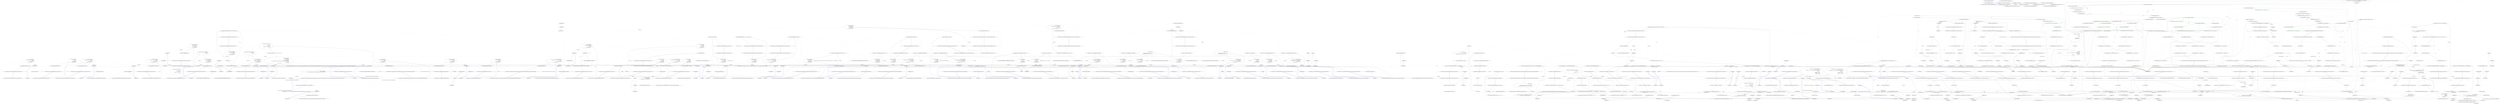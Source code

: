 digraph  {
n0 [label="Entry Humanizer.Tests.ToQuantityTests.ToQuantityTests()", span="7-7", cluster="Humanizer.Tests.ToQuantityTests.ToQuantityTests()"];
n1 [label="Exit Humanizer.Tests.ToQuantityTests.ToQuantityTests()", span="7-7", cluster="Humanizer.Tests.ToQuantityTests.ToQuantityTests()"];
n2 [label="Entry Humanizer.Tests.ToQuantityTests.ToQuantity(string, int, string)", span="24-24", cluster="Humanizer.Tests.ToQuantityTests.ToQuantity(string, int, string)"];
n3 [label="Assert.Equal(expected, word.ToQuantity(quatity))", span="26-26", cluster="Humanizer.Tests.ToQuantityTests.ToQuantity(string, int, string)"];
n4 [label="Exit Humanizer.Tests.ToQuantityTests.ToQuantity(string, int, string)", span="24-24", cluster="Humanizer.Tests.ToQuantityTests.ToQuantity(string, int, string)"];
n5 [label="Entry string.ToQuantity(int, Humanizer.ShowQuantityAs)", span="25-25", cluster="string.ToQuantity(int, Humanizer.ShowQuantityAs)"];
n6 [label="Entry Unk.Equal", span="", cluster="Unk.Equal"];
n7 [label="Entry Humanizer.Tests.ToQuantityTests.ToQuantityWithNoQuantity(string, int, string)", span="41-41", cluster="Humanizer.Tests.ToQuantityTests.ToQuantityWithNoQuantity(string, int, string)"];
n8 [label="Assert.Equal(expected, word.ToQuantity(quatity, ShowQuantityAs.None))", span="43-43", cluster="Humanizer.Tests.ToQuantityTests.ToQuantityWithNoQuantity(string, int, string)"];
n9 [label="Exit Humanizer.Tests.ToQuantityTests.ToQuantityWithNoQuantity(string, int, string)", span="41-41", cluster="Humanizer.Tests.ToQuantityTests.ToQuantityWithNoQuantity(string, int, string)"];
n10 [label="Entry Humanizer.Tests.ToQuantityTests.ToQuantityNumeric(string, int, string)", span="58-58", cluster="Humanizer.Tests.ToQuantityTests.ToQuantityNumeric(string, int, string)"];
n11 [label="Assert.Equal(expected, word.ToQuantity(quatity, ShowQuantityAs.Numeric))", span="61-61", cluster="Humanizer.Tests.ToQuantityTests.ToQuantityNumeric(string, int, string)"];
n12 [label="Exit Humanizer.Tests.ToQuantityTests.ToQuantityNumeric(string, int, string)", span="58-58", cluster="Humanizer.Tests.ToQuantityTests.ToQuantityNumeric(string, int, string)"];
n13 [label="Entry Humanizer.Tests.ToQuantityTests.ToQuantityWords(string, int, string)", span="77-77", cluster="Humanizer.Tests.ToQuantityTests.ToQuantityWords(string, int, string)"];
n14 [label="Assert.Equal(expected, word.ToQuantity(quatity, ShowQuantityAs.Words))", span="79-79", cluster="Humanizer.Tests.ToQuantityTests.ToQuantityWords(string, int, string)"];
n15 [label="Exit Humanizer.Tests.ToQuantityTests.ToQuantityWords(string, int, string)", span="77-77", cluster="Humanizer.Tests.ToQuantityTests.ToQuantityWords(string, int, string)"];
d152 [label="var result = InstanceBuilder.Build(\r\n                () => new FakeOptionsWithSequenceAndSeparator(),\r\n                arguments,\r\n                StringComparer.Ordinal,\r\n                CultureInfo.InvariantCulture)", span="391-395", cluster="CommandLine.Tests.Unit.Core.InstanceBuilderTests.Parse_long_sequence_with_separator(string[], long[])", color=green, community=0];
d151 [label="Entry CommandLine.Tests.Unit.Core.InstanceBuilderTests.Parse_long_sequence_with_separator(string[], long[])", span="386-386", cluster="CommandLine.Tests.Unit.Core.InstanceBuilderTests.Parse_long_sequence_with_separator(string[], long[])"];
d153 [label="expected.ShouldBeEquivalentTo(result.Value.LongSequence)", span="398-398", cluster="CommandLine.Tests.Unit.Core.InstanceBuilderTests.Parse_long_sequence_with_separator(string[], long[])"];
d9 [label="Entry CommandLine.Core.InstanceBuilder.Build<T>(System.Func<T>, System.Collections.Generic.IEnumerable<string>, System.StringComparer, System.Globalization.CultureInfo)", span="12-12", cluster="CommandLine.Core.InstanceBuilder.Build<T>(System.Func<T>, System.Collections.Generic.IEnumerable<string>, System.StringComparer, System.Globalization.CultureInfo)"];
d155 [label="Entry lambda expression", span="392-392", cluster="lambda expression"];
d156 [label="new FakeOptionsWithSequenceAndSeparator()", span="392-392", cluster="lambda expression", color=green, community=0];
d157 [label="Exit lambda expression", span="392-392", cluster="lambda expression"];
d158 [label="Entry CommandLine.Tests.Fakes.FakeOptionsWithSequenceAndSeparator.FakeOptionsWithSequenceAndSeparator()", span="6-6", cluster="CommandLine.Tests.Fakes.FakeOptionsWithSequenceAndSeparator.FakeOptionsWithSequenceAndSeparator()"];
d154 [label="Exit CommandLine.Tests.Unit.Core.InstanceBuilderTests.Parse_long_sequence_with_separator(string[], long[])", span="386-386", cluster="CommandLine.Tests.Unit.Core.InstanceBuilderTests.Parse_long_sequence_with_separator(string[], long[])"];
d104 [label="Entry Unk.ShouldBeEquivalentTo", span="", cluster="Unk.ShouldBeEquivalentTo"];
d3 [label="var result = InstanceBuilder.Build(\r\n                () => fakeOptions,\r\n                new[] { ''--help'' },\r\n                StringComparer.Ordinal,\r\n                CultureInfo.InvariantCulture)", span="28-32", cluster="CommandLine.Tests.Unit.Core.InstanceBuilderTests.Explicit_help_request_generates_help_requested_error()"];
d16 [label="var result = InstanceBuilder.Build(\r\n                () => new FakeOptions(),\r\n                arguments,\r\n                StringComparer.Ordinal,\r\n                CultureInfo.InvariantCulture)", span="49-53", cluster="CommandLine.Tests.Unit.Core.InstanceBuilderTests.Parse_negative_long_value(string[], long)"];
d24 [label="var result = InstanceBuilder.Build(\r\n                () => new FakeOptionsWithDouble(),\r\n                arguments,\r\n                StringComparer.Ordinal,\r\n                CultureInfo.InvariantCulture)", span="72-76", cluster="CommandLine.Tests.Unit.Core.InstanceBuilderTests.Parse_double_value(string[], double)"];
d32 [label="var result = InstanceBuilder.Build(\r\n                () => new FakeOptionsWithSequence(),\r\n                arguments,\r\n                StringComparer.Ordinal,\r\n                CultureInfo.InvariantCulture)", span="96-100", cluster="CommandLine.Tests.Unit.Core.InstanceBuilderTests.Parse_int_sequence(string[], int[])"];
d41 [label="var result = InstanceBuilder.Build(\r\n                () => new FakeOptions(),\r\n                arguments,\r\n                StringComparer.Ordinal,\r\n                CultureInfo.InvariantCulture)", span="118-122", cluster="CommandLine.Tests.Unit.Core.InstanceBuilderTests.Parse_int_sequence_with_range(string[], int[])"];
d48 [label="var result = InstanceBuilder.Build(\r\n                () => new FakeOptionsWithSequenceAndOnlyMinConstraint(),\r\n                arguments,\r\n                StringComparer.Ordinal,\r\n                CultureInfo.InvariantCulture)", span="141-145", cluster="CommandLine.Tests.Unit.Core.InstanceBuilderTests.Parse_string_sequence_with_only_min_constraint(string[], string[])"];
d56 [label="var result = InstanceBuilder.Build(\r\n                () => new FakeOptionsWithSequenceAndOnlyMaxConstraint(),\r\n                arguments,\r\n                StringComparer.Ordinal,\r\n                CultureInfo.InvariantCulture)", span="163-167", cluster="CommandLine.Tests.Unit.Core.InstanceBuilderTests.Parse_string_sequence_with_only_max_constraint(string[], string[])"];
d65 [label="var result = InstanceBuilder.Build(\r\n                () => new FakeOptionsWithSequenceAndOnlyMinConstraint(),\r\n                new[] { ''-s'' },\r\n                StringComparer.Ordinal,\r\n                CultureInfo.InvariantCulture)", span="182-186", cluster="CommandLine.Tests.Unit.Core.InstanceBuilderTests.Breaking_min_constraint_in_string_sequence_gererates_MissingValueOptionError()"];
d75 [label="var result = InstanceBuilder.Build(\r\n                () => new FakeOptionsWithSequenceAndOnlyMinConstraintAsValue(),\r\n                new string[] { },\r\n                StringComparer.Ordinal,\r\n                CultureInfo.InvariantCulture)", span="201-205", cluster="CommandLine.Tests.Unit.Core.InstanceBuilderTests.Breaking_min_constraint_in_string_sequence_as_value_gererates_SequenceOutOfRangeError()"];
d85 [label="var result = InstanceBuilder.Build(\r\n                () => new FakeOptionsWithSequenceAndOnlyMaxConstraint(),\r\n                new[] { ''--string-seq=one'', ''two'', ''three'', ''this-is-too-much'' },\r\n                StringComparer.Ordinal,\r\n                CultureInfo.InvariantCulture)", span="221-225", cluster="CommandLine.Tests.Unit.Core.InstanceBuilderTests.Breaking_max_constraint_in_string_sequence_gererates_SequenceOutOfRangeError()"];
d93 [label="var result = InstanceBuilder.Build(\r\n                () => new FakeOptionsWithSequenceAndOnlyMaxConstraintAsValue(),\r\n                new[] { ''one'', ''two'', ''three'', ''this-is-too-much'' },\r\n                StringComparer.Ordinal,\r\n                CultureInfo.InvariantCulture)", span="240-244", cluster="CommandLine.Tests.Unit.Core.InstanceBuilderTests.Breaking_max_constraint_in_string_sequence_as_value_gererates_SequenceOutOfRangeError()"];
d101 [label="var result = InstanceBuilder.Build(\r\n                () => new FakeOptionsWithEnum(),\r\n                arguments,\r\n                StringComparer.Ordinal,\r\n                CultureInfo.InvariantCulture)", span="264-268", cluster="CommandLine.Tests.Unit.Core.InstanceBuilderTests.Parse_enum_value(string[], CommandLine.Tests.Fakes.Colors)"];
d111 [label="var result = InstanceBuilder.Build(\r\n                () => new FakeOptionsWithEnum(),\r\n                new[] { ''--colors'', ''3'' },\r\n                StringComparer.Ordinal,\r\n                CultureInfo.InvariantCulture)", span="283-287", cluster="CommandLine.Tests.Unit.Core.InstanceBuilderTests.Parse_enum_value_with_wrong_index_generates_BadFormatConversionError()"];
d120 [label="var result = InstanceBuilder.Build(\r\n                () => new FakeOptionsWithEnum(),\r\n                new[] { ''--colors'', ''Yellow'' },\r\n                StringComparer.Ordinal,\r\n                CultureInfo.InvariantCulture)", span="302-306", cluster="CommandLine.Tests.Unit.Core.InstanceBuilderTests.Parse_enum_value_with_wrong_item_name_generates_BadFormatConversionError()"];
d128 [label="var result = InstanceBuilder.Build(\r\n                () => new FakeOptionsWithEnum(),\r\n                new[] { ''--colors'', ''RED'' },\r\n                StringComparer.Ordinal,\r\n                CultureInfo.InvariantCulture)", span="321-325", cluster="CommandLine.Tests.Unit.Core.InstanceBuilderTests.Parse_enum_value_with_wrong_item_name_case_generates_BadFormatConversionError()"];
d136 [label="var result = InstanceBuilder.Build(\r\n                () => new FakeOptionsWithValues(),\r\n                new[] { ''10'', ''a'', ''b'', ''c'', ''20'' },\r\n                StringComparer.Ordinal,\r\n                CultureInfo.InvariantCulture)", span="346-350", cluster="CommandLine.Tests.Unit.Core.InstanceBuilderTests.Parse_values_partitioned_between_sequence_and_scalar()"];
d144 [label="var result = InstanceBuilder.Build(\r\n                () => new FakeOptionsWithSequenceWithoutRange(),\r\n                arguments,\r\n                StringComparer.Ordinal,\r\n                CultureInfo.InvariantCulture)", span="369-373", cluster="CommandLine.Tests.Unit.Core.InstanceBuilderTests.Parse_sequence_value_without_range_constraints(string[], long[])"];
d160 [label="var result = InstanceBuilder.Build(\r\n                () => new FakeOptionsWithSequenceAndSeparator(),\r\n                arguments,\r\n                StringComparer.Ordinal,\r\n                CultureInfo.InvariantCulture)", span="413-417", cluster="CommandLine.Tests.Unit.Core.InstanceBuilderTests.Parse_string_sequence_with_separator(string[], string[])"];
d190 [label="var result = InstanceBuilder.Build(\r\n                () => new FakeOptionsWithSets(),\r\n                new[] { ''--weburl'', ''http://mywebsite.org/'', ''--ftpurl'', ''fpt://ftpsite.org/'' },\r\n                StringComparer.Ordinal,\r\n                CultureInfo.InvariantCulture)", span="468-472", cluster="CommandLine.Tests.Unit.Core.InstanceBuilderTests.Parse_option_from_different_sets_gererates_MutuallyExclusiveSetError()"];
d200 [label="var result = InstanceBuilder.Build(\r\n                () => new FakeOptionWithRequiredAndSet(),\r\n                new[] { ''--ftpurl'', ''str1''},\r\n                StringComparer.Ordinal,\r\n                CultureInfo.InvariantCulture)", span="488-492", cluster="CommandLine.Tests.Unit.Core.InstanceBuilderTests.Two_required_options_at_the_same_set_and_one_is_true()"];
d209 [label="var result = InstanceBuilder.Build(\r\n                () => new FakeOptionWithRequiredAndSet(),\r\n                new[] { ''--ftpurl'', ''str1'', ''--weburl'', ''str2'' },\r\n                StringComparer.Ordinal,\r\n                CultureInfo.InvariantCulture)", span="508-512", cluster="CommandLine.Tests.Unit.Core.InstanceBuilderTests.Two_required_options_at_the_same_set_and_both_are_true()"];
d217 [label="var result = InstanceBuilder.Build(\r\n                () => new FakeOptionWithRequiredAndSet(),\r\n                new[] {''''},\r\n                StringComparer.Ordinal,\r\n                CultureInfo.InvariantCulture)", span="528-532", cluster="CommandLine.Tests.Unit.Core.InstanceBuilderTests.Two_required_options_at_the_same_set_and_none_are_true()"];
d226 [label="var result = InstanceBuilder.Build(\r\n                () => new FakeOptionWithRequired(),\r\n                new string[] { },\r\n                StringComparer.Ordinal,\r\n                CultureInfo.InvariantCulture)", span="546-550", cluster="CommandLine.Tests.Unit.Core.InstanceBuilderTests.Omitting_required_option_gererates_MissingRequiredOptionError()"];
d235 [label="var result = InstanceBuilder.Build(\r\n                () => new FakeOptions(),\r\n                new [] { ''-i'', ''10'' },\r\n                StringComparer.Ordinal,\r\n                CultureInfo.InvariantCulture)", span="565-569", cluster="CommandLine.Tests.Unit.Core.InstanceBuilderTests.Wrong_range_in_sequence_gererates_SequenceOutOfRangeError()"];
d243 [label="var result = InstanceBuilder.Build(\r\n                () => new FakeOptions(),\r\n                new[] { ''--stringvalue'', ''abc'', ''--xyz'' },\r\n                StringComparer.Ordinal,\r\n                CultureInfo.InvariantCulture)", span="584-588", cluster="CommandLine.Tests.Unit.Core.InstanceBuilderTests.Parse_unknown_long_option_gererates_UnknownOptionError()"];
d252 [label="var result = InstanceBuilder.Build(\r\n                () => new FakeOptions(),\r\n                new[] { ''-z'', ''-x'' },\r\n                StringComparer.Ordinal,\r\n                CultureInfo.InvariantCulture)", span="603-607", cluster="CommandLine.Tests.Unit.Core.InstanceBuilderTests.Parse_unknown_short_option_gererates_UnknownOptionError()"];
d260 [label="var result = InstanceBuilder.Build(\r\n                () => new FakeOptions(),\r\n                new[] { ''-zx'' },\r\n                StringComparer.Ordinal,\r\n                CultureInfo.InvariantCulture)", span="622-626", cluster="CommandLine.Tests.Unit.Core.InstanceBuilderTests.Parse_unknown_short_option_in_option_group_gererates_UnknownOptionError()"];
d267 [label="var result = InstanceBuilder.Build(\r\n                () => new FakeOptions(),\r\n                arguments,\r\n                StringComparer.Ordinal,\r\n                CultureInfo.InvariantCulture)", span="642-646", cluster="CommandLine.Tests.Unit.Core.InstanceBuilderTests.Omitting_names_assumes_identifier_as_long_name(string[], string)"];
d276 [label="var result = InstanceBuilder.Build(\r\n                () => new FakeOptionsWithRequiredValue(),\r\n                new string[] { },\r\n                StringComparer.Ordinal,\r\n                CultureInfo.InvariantCulture)", span="661-665", cluster="CommandLine.Tests.Unit.Core.InstanceBuilderTests.Breaking_required_constraint_in_string_scalar_as_value_generates_MissingRequiredOptionError()"];
d284 [label="var result = InstanceBuilder.Build(\r\n                () => new FakeOptions(),\r\n                arguments,\r\n                StringComparer.Ordinal,\r\n                CultureInfo.InvariantCulture)", span="683-687", cluster="CommandLine.Tests.Unit.Core.InstanceBuilderTests.Parse_utf8_string_correctly(string[], string)"];
d292 [label="var result = InstanceBuilder.Build(\r\n                () => new FakeOptionsWithSequenceMinMaxEqual(),\r\n                new[] { ''one'', ''two'', ''this-is-too-much'' },\r\n                StringComparer.Ordinal,\r\n                CultureInfo.InvariantCulture)", span="702-706", cluster="CommandLine.Tests.Unit.Core.InstanceBuilderTests.Breaking_equal_min_max_constraint_in_string_sequence_as_value_gererates_SequenceOutOfRangeError()"];
d300 [label="var result = InstanceBuilder.Build(\r\n                () => new FakeOptionsWithNullables(),\r\n                arguments,\r\n                StringComparer.Ordinal,\r\n                CultureInfo.InvariantCulture)", span="724-728", cluster="CommandLine.Tests.Unit.Core.InstanceBuilderTests.Parse_nullable_int(string[], int?)"];
d308 [label="var result = InstanceBuilder.Build(\r\n                () => new FakeOptionsWithNullables(),\r\n                arguments,\r\n                StringComparer.Ordinal,\r\n                CultureInfo.InvariantCulture)", span="746-750", cluster="CommandLine.Tests.Unit.Core.InstanceBuilderTests.Parse_nullable_long(string[], long?)"];
d315 [label="var result = InstanceBuilder.Build(\r\n                () => new FakeOptionsWithFSharpOption(),\r\n                arguments,\r\n                StringComparer.Ordinal,\r\n                CultureInfo.InvariantCulture)", span="766-770", cluster="CommandLine.Tests.Unit.Core.InstanceBuilderTests.Parse_fsharp_option_string(string[], string, bool)"];
d326 [label="var result = InstanceBuilder.Build(\r\n                () => new FakeOptionsWithFSharpOption(),\r\n                arguments,\r\n                StringComparer.Ordinal,\r\n                CultureInfo.InvariantCulture)", span="790-794", cluster="CommandLine.Tests.Unit.Core.InstanceBuilderTests.Parse_fsharp_option_int(string[], int, bool)"];
d335 [label="var result = InstanceBuilder.Build(\r\n                () => new FakeOptionsWithRequiredValue(),\r\n                arguments,\r\n                StringComparer.Ordinal,\r\n                CultureInfo.InvariantCulture)", span="813-817", cluster="CommandLine.Tests.Unit.Core.InstanceBuilderTests.Parse_string_scalar_with_required_constraint_as_value(string[], CommandLine.Tests.Fakes.FakeOptionsWithRequiredValue)"];
d342 [label="var result = InstanceBuilder.Build(\r\n                () => new FakeOptionsWithScalarValueAndSequenceStringAdjacent(),\r\n                arguments,\r\n                StringComparer.Ordinal,\r\n                CultureInfo.InvariantCulture)", span="832-836", cluster="CommandLine.Tests.Unit.Core.InstanceBuilderTests.Parse_string_scalar_and_sequence_adjacent(string[], CommandLine.Tests.Fakes.FakeOptionsWithScalarValueAndSequenceStringAdjacent)"];
d164 [label="new FakeOptionsWithSequenceAndSeparator()", span="414-414", cluster="lambda expression"];
d102 [label="expected.ShouldBeEquivalentTo(result.Value.Colors)", span="271-271", cluster="CommandLine.Tests.Unit.Core.InstanceBuilderTests.Parse_enum_value(string[], CommandLine.Tests.Fakes.Colors)"];
d137 [label="expectedResult.ShouldBeEquivalentTo(result.Value)", span="353-353", cluster="CommandLine.Tests.Unit.Core.InstanceBuilderTests.Parse_values_partitioned_between_sequence_and_scalar()"];
d145 [label="expected.ShouldBeEquivalentTo(result.Value.LongSequence)", span="376-376", cluster="CommandLine.Tests.Unit.Core.InstanceBuilderTests.Parse_sequence_value_without_range_constraints(string[], long[])"];
d161 [label="expected.ShouldBeEquivalentTo(result.Value.StringSequence)", span="420-420", cluster="CommandLine.Tests.Unit.Core.InstanceBuilderTests.Parse_string_sequence_with_separator(string[], string[])"];
d170 [label="expectedResult.ShouldBeEquivalentTo(result.Value)", span="452-452", cluster="CommandLine.Tests.Unit.Core.InstanceBuilderTests.Double_dash_force_subsequent_arguments_as_values()"];
d201 [label="expectedResult.ShouldBeEquivalentTo(result.Value)", span="495-495", cluster="CommandLine.Tests.Unit.Core.InstanceBuilderTests.Two_required_options_at_the_same_set_and_one_is_true()"];
d210 [label="expectedResult.ShouldBeEquivalentTo(result.Value)", span="515-515", cluster="CommandLine.Tests.Unit.Core.InstanceBuilderTests.Two_required_options_at_the_same_set_and_both_are_true()"];
d285 [label="expected.ShouldBeEquivalentTo(result.Value.StringValue)", span="690-690", cluster="CommandLine.Tests.Unit.Core.InstanceBuilderTests.Parse_utf8_string_correctly(string[], string)"];
d301 [label="expected.ShouldBeEquivalentTo(result.Value.NullableInt)", span="731-731", cluster="CommandLine.Tests.Unit.Core.InstanceBuilderTests.Parse_nullable_int(string[], int?)"];
d309 [label="expected.ShouldBeEquivalentTo(result.Value.NullableLong)", span="753-753", cluster="CommandLine.Tests.Unit.Core.InstanceBuilderTests.Parse_nullable_long(string[], long?)"];
d317 [label="expectedValue.ShouldBeEquivalentTo(result.Value.FileName.Value)", span="775-775", cluster="CommandLine.Tests.Unit.Core.InstanceBuilderTests.Parse_fsharp_option_string(string[], string, bool)"];
d318 [label="expectedSome.ShouldBeEquivalentTo(FSharpOption<string>.get_IsSome(result.Value.FileName))", span="777-777", cluster="CommandLine.Tests.Unit.Core.InstanceBuilderTests.Parse_fsharp_option_string(string[], string, bool)"];
d328 [label="expectedValue.ShouldBeEquivalentTo(result.Value.Offset.Value)", span="799-799", cluster="CommandLine.Tests.Unit.Core.InstanceBuilderTests.Parse_fsharp_option_int(string[], int, bool)"];
d329 [label="expectedSome.ShouldBeEquivalentTo(FSharpOption<int>.get_IsSome(result.Value.Offset))", span="801-801", cluster="CommandLine.Tests.Unit.Core.InstanceBuilderTests.Parse_fsharp_option_int(string[], int, bool)"];
d336 [label="expected.ShouldBeEquivalentTo(result.Value)", span="820-820", cluster="CommandLine.Tests.Unit.Core.InstanceBuilderTests.Parse_string_scalar_with_required_constraint_as_value(string[], CommandLine.Tests.Fakes.FakeOptionsWithRequiredValue)"];
d343 [label="expected.ShouldBeEquivalentTo(result.Value)", span="839-839", cluster="CommandLine.Tests.Unit.Core.InstanceBuilderTests.Parse_string_scalar_and_sequence_adjacent(string[], CommandLine.Tests.Fakes.FakeOptionsWithScalarValueAndSequenceStringAdjacent)"];
d1 [label="var fakeOptions = new FakeOptions()", span="22-22", cluster="CommandLine.Tests.Unit.Core.InstanceBuilderTests.Explicit_help_request_generates_help_requested_error()"];
d2 [label="var expectedResult = ParserResult.Create(\r\n                ParserResultType.Options,\r\n                fakeOptions, new Error[] { new HelpRequestedError() })", span="23-25", cluster="CommandLine.Tests.Unit.Core.InstanceBuilderTests.Explicit_help_request_generates_help_requested_error()"];
d4 [label="Assert.True(expectedResult.Equals(result))", span="35-35", cluster="CommandLine.Tests.Unit.Core.InstanceBuilderTests.Explicit_help_request_generates_help_requested_error()"];
d12 [label="Entry lambda expression", span="29-29", cluster="lambda expression"];
d15 [label="Entry CommandLine.Tests.Unit.Core.InstanceBuilderTests.Parse_negative_long_value(string[], long)", span="44-44", cluster="CommandLine.Tests.Unit.Core.InstanceBuilderTests.Parse_negative_long_value(string[], long)"];
d17 [label="Assert.Equal(expected, result.Value.LongValue)", span="56-56", cluster="CommandLine.Tests.Unit.Core.InstanceBuilderTests.Parse_negative_long_value(string[], long)"];
d20 [label="Entry lambda expression", span="50-50", cluster="lambda expression"];
d23 [label="Entry CommandLine.Tests.Unit.Core.InstanceBuilderTests.Parse_double_value(string[], double)", span="67-67", cluster="CommandLine.Tests.Unit.Core.InstanceBuilderTests.Parse_double_value(string[], double)"];
d25 [label="Assert.Equal(expected, result.Value.DoubleValue)", span="79-79", cluster="CommandLine.Tests.Unit.Core.InstanceBuilderTests.Parse_double_value(string[], double)"];
d27 [label="Entry lambda expression", span="73-73", cluster="lambda expression"];
d31 [label="Entry CommandLine.Tests.Unit.Core.InstanceBuilderTests.Parse_int_sequence(string[], int[])", span="91-91", cluster="CommandLine.Tests.Unit.Core.InstanceBuilderTests.Parse_int_sequence(string[], int[])"];
d33 [label="Assert.True(expected.SequenceEqual(result.Value.IntSequence))", span="103-103", cluster="CommandLine.Tests.Unit.Core.InstanceBuilderTests.Parse_int_sequence(string[], int[])"];
d36 [label="Entry lambda expression", span="97-97", cluster="lambda expression"];
d40 [label="Entry CommandLine.Tests.Unit.Core.InstanceBuilderTests.Parse_int_sequence_with_range(string[], int[])", span="113-113", cluster="CommandLine.Tests.Unit.Core.InstanceBuilderTests.Parse_int_sequence_with_range(string[], int[])"];
d42 [label="Assert.True(expected.SequenceEqual(result.Value.IntSequence))", span="125-125", cluster="CommandLine.Tests.Unit.Core.InstanceBuilderTests.Parse_int_sequence_with_range(string[], int[])"];
d44 [label="Entry lambda expression", span="119-119", cluster="lambda expression"];
d47 [label="Entry CommandLine.Tests.Unit.Core.InstanceBuilderTests.Parse_string_sequence_with_only_min_constraint(string[], string[])", span="136-136", cluster="CommandLine.Tests.Unit.Core.InstanceBuilderTests.Parse_string_sequence_with_only_min_constraint(string[], string[])"];
d49 [label="Assert.True(expected.SequenceEqual(result.Value.StringSequence))", span="148-148", cluster="CommandLine.Tests.Unit.Core.InstanceBuilderTests.Parse_string_sequence_with_only_min_constraint(string[], string[])"];
d51 [label="Entry lambda expression", span="142-142", cluster="lambda expression"];
d55 [label="Entry CommandLine.Tests.Unit.Core.InstanceBuilderTests.Parse_string_sequence_with_only_max_constraint(string[], string[])", span="158-158", cluster="CommandLine.Tests.Unit.Core.InstanceBuilderTests.Parse_string_sequence_with_only_max_constraint(string[], string[])"];
d57 [label="Assert.True(expected.SequenceEqual(result.Value.StringSequence))", span="170-170", cluster="CommandLine.Tests.Unit.Core.InstanceBuilderTests.Parse_string_sequence_with_only_max_constraint(string[], string[])"];
d59 [label="Entry lambda expression", span="164-164", cluster="lambda expression"];
d64 [label="var expectedResult = new[] { new MissingValueOptionError(new NameInfo(''s'', ''string-seq'')) }", span="179-179", cluster="CommandLine.Tests.Unit.Core.InstanceBuilderTests.Breaking_min_constraint_in_string_sequence_gererates_MissingValueOptionError()"];
d66 [label="Assert.True(expectedResult.SequenceEqual(result.Errors))", span="189-189", cluster="CommandLine.Tests.Unit.Core.InstanceBuilderTests.Breaking_min_constraint_in_string_sequence_gererates_MissingValueOptionError()"];
d70 [label="Entry lambda expression", span="183-183", cluster="lambda expression"];
d74 [label="var expectedResult = new[] { new SequenceOutOfRangeError(NameInfo.EmptyName) }", span="198-198", cluster="CommandLine.Tests.Unit.Core.InstanceBuilderTests.Breaking_min_constraint_in_string_sequence_as_value_gererates_SequenceOutOfRangeError()"];
d76 [label="Assert.True(expectedResult.SequenceEqual(result.Errors))", span="208-208", cluster="CommandLine.Tests.Unit.Core.InstanceBuilderTests.Breaking_min_constraint_in_string_sequence_as_value_gererates_SequenceOutOfRangeError()"];
d79 [label="Entry lambda expression", span="202-202", cluster="lambda expression"];
d84 [label="var expectedResult = new[] { new SequenceOutOfRangeError(new NameInfo(''s'', ''string-seq'')) }", span="218-218", cluster="CommandLine.Tests.Unit.Core.InstanceBuilderTests.Breaking_max_constraint_in_string_sequence_gererates_SequenceOutOfRangeError()"];
d86 [label="Assert.True(expectedResult.SequenceEqual(result.Errors))", span="228-228", cluster="CommandLine.Tests.Unit.Core.InstanceBuilderTests.Breaking_max_constraint_in_string_sequence_gererates_SequenceOutOfRangeError()"];
d88 [label="Entry lambda expression", span="222-222", cluster="lambda expression"];
d92 [label="var expectedResult = new[] { new SequenceOutOfRangeError(NameInfo.EmptyName) }", span="237-237", cluster="CommandLine.Tests.Unit.Core.InstanceBuilderTests.Breaking_max_constraint_in_string_sequence_as_value_gererates_SequenceOutOfRangeError()"];
d94 [label="Assert.True(expectedResult.SequenceEqual(result.Errors))", span="247-247", cluster="CommandLine.Tests.Unit.Core.InstanceBuilderTests.Breaking_max_constraint_in_string_sequence_as_value_gererates_SequenceOutOfRangeError()"];
d96 [label="Entry lambda expression", span="241-241", cluster="lambda expression"];
d100 [label="Entry CommandLine.Tests.Unit.Core.InstanceBuilderTests.Parse_enum_value(string[], CommandLine.Tests.Fakes.Colors)", span="259-259", cluster="CommandLine.Tests.Unit.Core.InstanceBuilderTests.Parse_enum_value(string[], CommandLine.Tests.Fakes.Colors)"];
d105 [label="Entry lambda expression", span="265-265", cluster="lambda expression"];
d110 [label="var expectedResult = new[] { new BadFormatConversionError(new NameInfo('''', ''colors'')) }", span="280-280", cluster="CommandLine.Tests.Unit.Core.InstanceBuilderTests.Parse_enum_value_with_wrong_index_generates_BadFormatConversionError()"];
d112 [label="Assert.True(expectedResult.SequenceEqual(result.Errors))", span="290-290", cluster="CommandLine.Tests.Unit.Core.InstanceBuilderTests.Parse_enum_value_with_wrong_index_generates_BadFormatConversionError()"];
d115 [label="Entry lambda expression", span="284-284", cluster="lambda expression"];
d119 [label="var expectedResult = new[] { new BadFormatConversionError(new NameInfo('''', ''colors'')) }", span="299-299", cluster="CommandLine.Tests.Unit.Core.InstanceBuilderTests.Parse_enum_value_with_wrong_item_name_generates_BadFormatConversionError()"];
d121 [label="Assert.True(expectedResult.SequenceEqual(result.Errors))", span="309-309", cluster="CommandLine.Tests.Unit.Core.InstanceBuilderTests.Parse_enum_value_with_wrong_item_name_generates_BadFormatConversionError()"];
d123 [label="Entry lambda expression", span="303-303", cluster="lambda expression"];
d127 [label="var expectedResult = new[] { new BadFormatConversionError(new NameInfo('''', ''colors'')) }", span="318-318", cluster="CommandLine.Tests.Unit.Core.InstanceBuilderTests.Parse_enum_value_with_wrong_item_name_case_generates_BadFormatConversionError()"];
d129 [label="Assert.True(expectedResult.SequenceEqual(result.Errors))", span="328-328", cluster="CommandLine.Tests.Unit.Core.InstanceBuilderTests.Parse_enum_value_with_wrong_item_name_case_generates_BadFormatConversionError()"];
d131 [label="Entry lambda expression", span="322-322", cluster="lambda expression"];
d135 [label="var expectedResult = new FakeOptionsWithValues\r\n                {\r\n                    StringValue = string.Empty,\r\n                    LongValue = 10L,\r\n                    StringSequence = new[] { ''a'', ''b'', ''c'' },\r\n                    IntValue = 20\r\n                }", span="337-343", cluster="CommandLine.Tests.Unit.Core.InstanceBuilderTests.Parse_values_partitioned_between_sequence_and_scalar()"];
d140 [label="Entry lambda expression", span="347-347", cluster="lambda expression"];
d143 [label="Entry CommandLine.Tests.Unit.Core.InstanceBuilderTests.Parse_sequence_value_without_range_constraints(string[], long[])", span="364-364", cluster="CommandLine.Tests.Unit.Core.InstanceBuilderTests.Parse_sequence_value_without_range_constraints(string[], long[])"];
d147 [label="Entry lambda expression", span="370-370", cluster="lambda expression"];
d159 [label="Entry CommandLine.Tests.Unit.Core.InstanceBuilderTests.Parse_string_sequence_with_separator(string[], string[])", span="408-408", cluster="CommandLine.Tests.Unit.Core.InstanceBuilderTests.Parse_string_sequence_with_separator(string[], string[])"];
d163 [label="Entry lambda expression", span="414-414", cluster="lambda expression"];
d189 [label="var expectedResult = new[]\r\n                {\r\n                    new MutuallyExclusiveSetError(new NameInfo('''', ''weburl'')),\r\n                    new MutuallyExclusiveSetError(new NameInfo('''', ''ftpurl''))\r\n                }", span="461-465", cluster="CommandLine.Tests.Unit.Core.InstanceBuilderTests.Parse_option_from_different_sets_gererates_MutuallyExclusiveSetError()"];
d191 [label="Assert.True(expectedResult.SequenceEqual(result.Errors))", span="475-475", cluster="CommandLine.Tests.Unit.Core.InstanceBuilderTests.Parse_option_from_different_sets_gererates_MutuallyExclusiveSetError()"];
d194 [label="Entry lambda expression", span="469-469", cluster="lambda expression"];
d199 [label="var expectedResult = new FakeOptionWithRequiredAndSet {\r\n                FtpUrl = ''str1'',\r\n                WebUrl = null\r\n            }", span="483-486", cluster="CommandLine.Tests.Unit.Core.InstanceBuilderTests.Two_required_options_at_the_same_set_and_one_is_true()"];
d204 [label="Entry lambda expression", span="489-489", cluster="lambda expression"];
d208 [label="var expectedResult = new FakeOptionWithRequiredAndSet {\r\n                FtpUrl = ''str1'',\r\n                WebUrl = ''str2''\r\n            }", span="503-506", cluster="CommandLine.Tests.Unit.Core.InstanceBuilderTests.Two_required_options_at_the_same_set_and_both_are_true()"];
d212 [label="Entry lambda expression", span="509-509", cluster="lambda expression"];
d216 [label="var expectedResult = new[]\r\n            {\r\n                new MissingRequiredOptionError(new NameInfo('''', ''ftpurl'')),\r\n                new MissingRequiredOptionError(new NameInfo('''', ''weburl''))\r\n            }", span="522-526", cluster="CommandLine.Tests.Unit.Core.InstanceBuilderTests.Two_required_options_at_the_same_set_and_none_are_true()"];
d218 [label="Assert.True(expectedResult.SequenceEqual(result.Errors))", span="535-535", cluster="CommandLine.Tests.Unit.Core.InstanceBuilderTests.Two_required_options_at_the_same_set_and_none_are_true()"];
d221 [label="Entry lambda expression", span="529-529", cluster="lambda expression"];
d225 [label="var expectedResult = new[] { new MissingRequiredOptionError(new NameInfo('''', ''str'')) }", span="543-543", cluster="CommandLine.Tests.Unit.Core.InstanceBuilderTests.Omitting_required_option_gererates_MissingRequiredOptionError()"];
d227 [label="Assert.True(expectedResult.SequenceEqual(result.Errors))", span="553-553", cluster="CommandLine.Tests.Unit.Core.InstanceBuilderTests.Omitting_required_option_gererates_MissingRequiredOptionError()"];
d229 [label="Entry lambda expression", span="547-547", cluster="lambda expression"];
d234 [label="var expectedResult = new[] { new SequenceOutOfRangeError(new NameInfo(''i'', '''')) }", span="562-562", cluster="CommandLine.Tests.Unit.Core.InstanceBuilderTests.Wrong_range_in_sequence_gererates_SequenceOutOfRangeError()"];
d236 [label="Assert.True(expectedResult.SequenceEqual(result.Errors))", span="572-572", cluster="CommandLine.Tests.Unit.Core.InstanceBuilderTests.Wrong_range_in_sequence_gererates_SequenceOutOfRangeError()"];
d238 [label="Entry lambda expression", span="566-566", cluster="lambda expression"];
d242 [label="var expectedResult = new[] { new UnknownOptionError(''xyz'') }", span="581-581", cluster="CommandLine.Tests.Unit.Core.InstanceBuilderTests.Parse_unknown_long_option_gererates_UnknownOptionError()"];
d244 [label="Assert.True(expectedResult.SequenceEqual(result.Errors))", span="591-591", cluster="CommandLine.Tests.Unit.Core.InstanceBuilderTests.Parse_unknown_long_option_gererates_UnknownOptionError()"];
d247 [label="Entry lambda expression", span="585-585", cluster="lambda expression"];
d251 [label="var expectedResult = new[] { new UnknownOptionError(''z'') }", span="600-600", cluster="CommandLine.Tests.Unit.Core.InstanceBuilderTests.Parse_unknown_short_option_gererates_UnknownOptionError()"];
d253 [label="Assert.True(expectedResult.SequenceEqual(result.Errors))", span="610-610", cluster="CommandLine.Tests.Unit.Core.InstanceBuilderTests.Parse_unknown_short_option_gererates_UnknownOptionError()"];
d255 [label="Entry lambda expression", span="604-604", cluster="lambda expression"];
d259 [label="var expectedResult = new[] { new UnknownOptionError(''z'') }", span="619-619", cluster="CommandLine.Tests.Unit.Core.InstanceBuilderTests.Parse_unknown_short_option_in_option_group_gererates_UnknownOptionError()"];
d261 [label="Assert.True(expectedResult.SequenceEqual(result.Errors))", span="629-629", cluster="CommandLine.Tests.Unit.Core.InstanceBuilderTests.Parse_unknown_short_option_in_option_group_gererates_UnknownOptionError()"];
d263 [label="Entry lambda expression", span="623-623", cluster="lambda expression"];
d266 [label="Entry CommandLine.Tests.Unit.Core.InstanceBuilderTests.Omitting_names_assumes_identifier_as_long_name(string[], string)", span="637-637", cluster="CommandLine.Tests.Unit.Core.InstanceBuilderTests.Omitting_names_assumes_identifier_as_long_name(string[], string)"];
d268 [label="Assert.True(expected.Equals(result.Value.StringValue))", span="649-649", cluster="CommandLine.Tests.Unit.Core.InstanceBuilderTests.Omitting_names_assumes_identifier_as_long_name(string[], string)"];
d271 [label="Entry lambda expression", span="643-643", cluster="lambda expression"];
d275 [label="var expectedResult = new[] { new MissingRequiredOptionError(NameInfo.EmptyName) }", span="658-658", cluster="CommandLine.Tests.Unit.Core.InstanceBuilderTests.Breaking_required_constraint_in_string_scalar_as_value_generates_MissingRequiredOptionError()"];
d277 [label="Assert.True(expectedResult.SequenceEqual(result.Errors))", span="668-668", cluster="CommandLine.Tests.Unit.Core.InstanceBuilderTests.Breaking_required_constraint_in_string_scalar_as_value_generates_MissingRequiredOptionError()"];
d279 [label="Entry lambda expression", span="662-662", cluster="lambda expression"];
d283 [label="Entry CommandLine.Tests.Unit.Core.InstanceBuilderTests.Parse_utf8_string_correctly(string[], string)", span="678-678", cluster="CommandLine.Tests.Unit.Core.InstanceBuilderTests.Parse_utf8_string_correctly(string[], string)"];
d287 [label="Entry lambda expression", span="684-684", cluster="lambda expression"];
d291 [label="var expectedResult = new[] { new SequenceOutOfRangeError(NameInfo.EmptyName) }", span="699-699", cluster="CommandLine.Tests.Unit.Core.InstanceBuilderTests.Breaking_equal_min_max_constraint_in_string_sequence_as_value_gererates_SequenceOutOfRangeError()"];
d293 [label="Assert.True(expectedResult.SequenceEqual(result.Errors))", span="709-709", cluster="CommandLine.Tests.Unit.Core.InstanceBuilderTests.Breaking_equal_min_max_constraint_in_string_sequence_as_value_gererates_SequenceOutOfRangeError()"];
d295 [label="Entry lambda expression", span="703-703", cluster="lambda expression"];
d299 [label="Entry CommandLine.Tests.Unit.Core.InstanceBuilderTests.Parse_nullable_int(string[], int?)", span="719-719", cluster="CommandLine.Tests.Unit.Core.InstanceBuilderTests.Parse_nullable_int(string[], int?)"];
d303 [label="Entry lambda expression", span="725-725", cluster="lambda expression"];
d307 [label="Entry CommandLine.Tests.Unit.Core.InstanceBuilderTests.Parse_nullable_long(string[], long?)", span="741-741", cluster="CommandLine.Tests.Unit.Core.InstanceBuilderTests.Parse_nullable_long(string[], long?)"];
d311 [label="Entry lambda expression", span="747-747", cluster="lambda expression"];
d314 [label="Entry CommandLine.Tests.Unit.Core.InstanceBuilderTests.Parse_fsharp_option_string(string[], string, bool)", span="761-761", cluster="CommandLine.Tests.Unit.Core.InstanceBuilderTests.Parse_fsharp_option_string(string[], string, bool)"];
d316 [label="result.Value.FileName != null", span="773-773", cluster="CommandLine.Tests.Unit.Core.InstanceBuilderTests.Parse_fsharp_option_string(string[], string, bool)"];
d321 [label="Entry lambda expression", span="767-767", cluster="lambda expression"];
d325 [label="Entry CommandLine.Tests.Unit.Core.InstanceBuilderTests.Parse_fsharp_option_int(string[], int, bool)", span="785-785", cluster="CommandLine.Tests.Unit.Core.InstanceBuilderTests.Parse_fsharp_option_int(string[], int, bool)"];
d327 [label="result.Value.Offset != null", span="797-797", cluster="CommandLine.Tests.Unit.Core.InstanceBuilderTests.Parse_fsharp_option_int(string[], int, bool)"];
d331 [label="Entry lambda expression", span="791-791", cluster="lambda expression"];
d334 [label="Entry CommandLine.Tests.Unit.Core.InstanceBuilderTests.Parse_string_scalar_with_required_constraint_as_value(string[], CommandLine.Tests.Fakes.FakeOptionsWithRequiredValue)", span="808-808", cluster="CommandLine.Tests.Unit.Core.InstanceBuilderTests.Parse_string_scalar_with_required_constraint_as_value(string[], CommandLine.Tests.Fakes.FakeOptionsWithRequiredValue)"];
d338 [label="Entry lambda expression", span="814-814", cluster="lambda expression"];
d341 [label="Entry CommandLine.Tests.Unit.Core.InstanceBuilderTests.Parse_string_scalar_and_sequence_adjacent(string[], CommandLine.Tests.Fakes.FakeOptionsWithScalarValueAndSequenceStringAdjacent)", span="827-827", cluster="CommandLine.Tests.Unit.Core.InstanceBuilderTests.Parse_string_scalar_and_sequence_adjacent(string[], CommandLine.Tests.Fakes.FakeOptionsWithScalarValueAndSequenceStringAdjacent)"];
d345 [label="Entry lambda expression", span="833-833", cluster="lambda expression"];
d165 [label="Exit lambda expression", span="414-414", cluster="lambda expression"];
d103 [label="Exit CommandLine.Tests.Unit.Core.InstanceBuilderTests.Parse_enum_value(string[], CommandLine.Tests.Fakes.Colors)", span="259-259", cluster="CommandLine.Tests.Unit.Core.InstanceBuilderTests.Parse_enum_value(string[], CommandLine.Tests.Fakes.Colors)"];
d138 [label="Exit CommandLine.Tests.Unit.Core.InstanceBuilderTests.Parse_values_partitioned_between_sequence_and_scalar()", span="334-334", cluster="CommandLine.Tests.Unit.Core.InstanceBuilderTests.Parse_values_partitioned_between_sequence_and_scalar()"];
d146 [label="Exit CommandLine.Tests.Unit.Core.InstanceBuilderTests.Parse_sequence_value_without_range_constraints(string[], long[])", span="364-364", cluster="CommandLine.Tests.Unit.Core.InstanceBuilderTests.Parse_sequence_value_without_range_constraints(string[], long[])"];
d162 [label="Exit CommandLine.Tests.Unit.Core.InstanceBuilderTests.Parse_string_sequence_with_separator(string[], string[])", span="408-408", cluster="CommandLine.Tests.Unit.Core.InstanceBuilderTests.Parse_string_sequence_with_separator(string[], string[])"];
d167 [label="var expectedResult = new FakeOptionsWithValues\r\n                {\r\n                    StringValue = ''str1'',\r\n                    LongValue = 10L,\r\n                    StringSequence = new[] { ''-a'', ''--bee'', ''-c'' },\r\n                    IntValue = 20\r\n                }", span="432-438", cluster="CommandLine.Tests.Unit.Core.InstanceBuilderTests.Double_dash_force_subsequent_arguments_as_values()"];
d169 [label="var result = InstanceBuilder.Build(\r\n                () => new FakeOptionsWithValues(),\r\n                (a, optionSpecs) =>\r\n                    Tokenizer.PreprocessDashDash(a,\r\n                        args => Tokenizer.Tokenize(args, name => NameLookup.Contains(name, optionSpecs, StringComparer.Ordinal))),\r\n                arguments,\r\n                StringComparer.Ordinal,\r\n                CultureInfo.InvariantCulture)", span="442-449", cluster="CommandLine.Tests.Unit.Core.InstanceBuilderTests.Double_dash_force_subsequent_arguments_as_values()"];
d171 [label="Exit CommandLine.Tests.Unit.Core.InstanceBuilderTests.Double_dash_force_subsequent_arguments_as_values()", span="429-429", cluster="CommandLine.Tests.Unit.Core.InstanceBuilderTests.Double_dash_force_subsequent_arguments_as_values()"];
d202 [label="Exit CommandLine.Tests.Unit.Core.InstanceBuilderTests.Two_required_options_at_the_same_set_and_one_is_true()", span="481-481", cluster="CommandLine.Tests.Unit.Core.InstanceBuilderTests.Two_required_options_at_the_same_set_and_one_is_true()"];
d211 [label="Exit CommandLine.Tests.Unit.Core.InstanceBuilderTests.Two_required_options_at_the_same_set_and_both_are_true()", span="501-501", cluster="CommandLine.Tests.Unit.Core.InstanceBuilderTests.Two_required_options_at_the_same_set_and_both_are_true()"];
d286 [label="Exit CommandLine.Tests.Unit.Core.InstanceBuilderTests.Parse_utf8_string_correctly(string[], string)", span="678-678", cluster="CommandLine.Tests.Unit.Core.InstanceBuilderTests.Parse_utf8_string_correctly(string[], string)"];
d302 [label="Exit CommandLine.Tests.Unit.Core.InstanceBuilderTests.Parse_nullable_int(string[], int?)", span="719-719", cluster="CommandLine.Tests.Unit.Core.InstanceBuilderTests.Parse_nullable_int(string[], int?)"];
d310 [label="Exit CommandLine.Tests.Unit.Core.InstanceBuilderTests.Parse_nullable_long(string[], long?)", span="741-741", cluster="CommandLine.Tests.Unit.Core.InstanceBuilderTests.Parse_nullable_long(string[], long?)"];
d319 [label="Exit CommandLine.Tests.Unit.Core.InstanceBuilderTests.Parse_fsharp_option_string(string[], string, bool)", span="761-761", cluster="CommandLine.Tests.Unit.Core.InstanceBuilderTests.Parse_fsharp_option_string(string[], string, bool)"];
d320 [label="Entry Unk.get_IsSome", span="", cluster="Unk.get_IsSome"];
d330 [label="Exit CommandLine.Tests.Unit.Core.InstanceBuilderTests.Parse_fsharp_option_int(string[], int, bool)", span="785-785", cluster="CommandLine.Tests.Unit.Core.InstanceBuilderTests.Parse_fsharp_option_int(string[], int, bool)"];
d337 [label="Exit CommandLine.Tests.Unit.Core.InstanceBuilderTests.Parse_string_scalar_with_required_constraint_as_value(string[], CommandLine.Tests.Fakes.FakeOptionsWithRequiredValue)", span="808-808", cluster="CommandLine.Tests.Unit.Core.InstanceBuilderTests.Parse_string_scalar_with_required_constraint_as_value(string[], CommandLine.Tests.Fakes.FakeOptionsWithRequiredValue)"];
d344 [label="Exit CommandLine.Tests.Unit.Core.InstanceBuilderTests.Parse_string_scalar_and_sequence_adjacent(string[], CommandLine.Tests.Fakes.FakeOptionsWithScalarValueAndSequenceStringAdjacent)", span="827-827", cluster="CommandLine.Tests.Unit.Core.InstanceBuilderTests.Parse_string_scalar_and_sequence_adjacent(string[], CommandLine.Tests.Fakes.FakeOptionsWithScalarValueAndSequenceStringAdjacent)"];
d0 [label="Entry CommandLine.Tests.Unit.Core.InstanceBuilderTests.Explicit_help_request_generates_help_requested_error()", span="19-19", cluster="CommandLine.Tests.Unit.Core.InstanceBuilderTests.Explicit_help_request_generates_help_requested_error()"];
d6 [label="Entry CommandLine.Tests.Fakes.FakeOptions.FakeOptions()", span="6-6", cluster="CommandLine.Tests.Fakes.FakeOptions.FakeOptions()"];
d13 [label=fakeOptions, span="29-29", cluster="lambda expression"];
d7 [label="Entry CommandLine.HelpRequestedError.HelpRequestedError()", span="338-338", cluster="CommandLine.HelpRequestedError.HelpRequestedError()"];
d8 [label="Entry CommandLine.ParserResult.Create<T>(CommandLine.ParserResultType, T, System.Collections.Generic.IEnumerable<CommandLine.Error>)", span="100-100", cluster="CommandLine.ParserResult.Create<T>(CommandLine.ParserResultType, T, System.Collections.Generic.IEnumerable<CommandLine.Error>)"];
d5 [label="Exit CommandLine.Tests.Unit.Core.InstanceBuilderTests.Explicit_help_request_generates_help_requested_error()", span="19-19", cluster="CommandLine.Tests.Unit.Core.InstanceBuilderTests.Explicit_help_request_generates_help_requested_error()"];
d10 [label="Entry CommandLine.ParserResult<T>.Equals(CommandLine.ParserResult<T>)", span="87-87", cluster="CommandLine.ParserResult<T>.Equals(CommandLine.ParserResult<T>)"];
d11 [label="Entry Unk.True", span="", cluster="Unk.True"];
d14 [label="Exit lambda expression", span="29-29", cluster="lambda expression"];
d18 [label="Exit CommandLine.Tests.Unit.Core.InstanceBuilderTests.Parse_negative_long_value(string[], long)", span="44-44", cluster="CommandLine.Tests.Unit.Core.InstanceBuilderTests.Parse_negative_long_value(string[], long)"];
d19 [label="Entry Unk.Equal", span="", cluster="Unk.Equal"];
d22 [label="Exit lambda expression", span="50-50", cluster="lambda expression"];
d21 [label="new FakeOptions()", span="50-50", cluster="lambda expression"];
d26 [label="Exit CommandLine.Tests.Unit.Core.InstanceBuilderTests.Parse_double_value(string[], double)", span="67-67", cluster="CommandLine.Tests.Unit.Core.InstanceBuilderTests.Parse_double_value(string[], double)"];
d29 [label="Exit lambda expression", span="73-73", cluster="lambda expression"];
d28 [label="new FakeOptionsWithDouble()", span="73-73", cluster="lambda expression"];
d34 [label="Exit CommandLine.Tests.Unit.Core.InstanceBuilderTests.Parse_int_sequence(string[], int[])", span="91-91", cluster="CommandLine.Tests.Unit.Core.InstanceBuilderTests.Parse_int_sequence(string[], int[])"];
d35 [label="Entry Unk.SequenceEqual", span="", cluster="Unk.SequenceEqual"];
d38 [label="Exit lambda expression", span="97-97", cluster="lambda expression"];
d37 [label="new FakeOptionsWithSequence()", span="97-97", cluster="lambda expression"];
d43 [label="Exit CommandLine.Tests.Unit.Core.InstanceBuilderTests.Parse_int_sequence_with_range(string[], int[])", span="113-113", cluster="CommandLine.Tests.Unit.Core.InstanceBuilderTests.Parse_int_sequence_with_range(string[], int[])"];
d46 [label="Exit lambda expression", span="119-119", cluster="lambda expression"];
d45 [label="new FakeOptions()", span="119-119", cluster="lambda expression"];
d50 [label="Exit CommandLine.Tests.Unit.Core.InstanceBuilderTests.Parse_string_sequence_with_only_min_constraint(string[], string[])", span="136-136", cluster="CommandLine.Tests.Unit.Core.InstanceBuilderTests.Parse_string_sequence_with_only_min_constraint(string[], string[])"];
d53 [label="Exit lambda expression", span="142-142", cluster="lambda expression"];
d52 [label="new FakeOptionsWithSequenceAndOnlyMinConstraint()", span="142-142", cluster="lambda expression"];
d58 [label="Exit CommandLine.Tests.Unit.Core.InstanceBuilderTests.Parse_string_sequence_with_only_max_constraint(string[], string[])", span="158-158", cluster="CommandLine.Tests.Unit.Core.InstanceBuilderTests.Parse_string_sequence_with_only_max_constraint(string[], string[])"];
d61 [label="Exit lambda expression", span="164-164", cluster="lambda expression"];
d60 [label="new FakeOptionsWithSequenceAndOnlyMaxConstraint()", span="164-164", cluster="lambda expression"];
d63 [label="Entry CommandLine.Tests.Unit.Core.InstanceBuilderTests.Breaking_min_constraint_in_string_sequence_gererates_MissingValueOptionError()", span="176-176", cluster="CommandLine.Tests.Unit.Core.InstanceBuilderTests.Breaking_min_constraint_in_string_sequence_gererates_MissingValueOptionError()"];
d68 [label="Entry CommandLine.MissingValueOptionError.MissingValueOptionError(CommandLine.NameInfo)", span="261-261", cluster="CommandLine.MissingValueOptionError.MissingValueOptionError(CommandLine.NameInfo)"];
d69 [label="Entry CommandLine.NameInfo.NameInfo(string, string)", span="20-20", cluster="CommandLine.NameInfo.NameInfo(string, string)"];
d67 [label="Exit CommandLine.Tests.Unit.Core.InstanceBuilderTests.Breaking_min_constraint_in_string_sequence_gererates_MissingValueOptionError()", span="176-176", cluster="CommandLine.Tests.Unit.Core.InstanceBuilderTests.Breaking_min_constraint_in_string_sequence_gererates_MissingValueOptionError()"];
d72 [label="Exit lambda expression", span="183-183", cluster="lambda expression"];
d71 [label="new FakeOptionsWithSequenceAndOnlyMinConstraint()", span="183-183", cluster="lambda expression"];
d73 [label="Entry CommandLine.Tests.Unit.Core.InstanceBuilderTests.Breaking_min_constraint_in_string_sequence_as_value_gererates_SequenceOutOfRangeError()", span="195-195", cluster="CommandLine.Tests.Unit.Core.InstanceBuilderTests.Breaking_min_constraint_in_string_sequence_as_value_gererates_SequenceOutOfRangeError()"];
d78 [label="Entry CommandLine.SequenceOutOfRangeError.SequenceOutOfRangeError(CommandLine.NameInfo)", span="316-316", cluster="CommandLine.SequenceOutOfRangeError.SequenceOutOfRangeError(CommandLine.NameInfo)"];
d77 [label="Exit CommandLine.Tests.Unit.Core.InstanceBuilderTests.Breaking_min_constraint_in_string_sequence_as_value_gererates_SequenceOutOfRangeError()", span="195-195", cluster="CommandLine.Tests.Unit.Core.InstanceBuilderTests.Breaking_min_constraint_in_string_sequence_as_value_gererates_SequenceOutOfRangeError()"];
d81 [label="Exit lambda expression", span="202-202", cluster="lambda expression"];
d80 [label="new FakeOptionsWithSequenceAndOnlyMinConstraintAsValue()", span="202-202", cluster="lambda expression"];
d83 [label="Entry CommandLine.Tests.Unit.Core.InstanceBuilderTests.Breaking_max_constraint_in_string_sequence_gererates_SequenceOutOfRangeError()", span="215-215", cluster="CommandLine.Tests.Unit.Core.InstanceBuilderTests.Breaking_max_constraint_in_string_sequence_gererates_SequenceOutOfRangeError()"];
d87 [label="Exit CommandLine.Tests.Unit.Core.InstanceBuilderTests.Breaking_max_constraint_in_string_sequence_gererates_SequenceOutOfRangeError()", span="215-215", cluster="CommandLine.Tests.Unit.Core.InstanceBuilderTests.Breaking_max_constraint_in_string_sequence_gererates_SequenceOutOfRangeError()"];
d90 [label="Exit lambda expression", span="222-222", cluster="lambda expression"];
d89 [label="new FakeOptionsWithSequenceAndOnlyMaxConstraint()", span="222-222", cluster="lambda expression"];
d91 [label="Entry CommandLine.Tests.Unit.Core.InstanceBuilderTests.Breaking_max_constraint_in_string_sequence_as_value_gererates_SequenceOutOfRangeError()", span="234-234", cluster="CommandLine.Tests.Unit.Core.InstanceBuilderTests.Breaking_max_constraint_in_string_sequence_as_value_gererates_SequenceOutOfRangeError()"];
d95 [label="Exit CommandLine.Tests.Unit.Core.InstanceBuilderTests.Breaking_max_constraint_in_string_sequence_as_value_gererates_SequenceOutOfRangeError()", span="234-234", cluster="CommandLine.Tests.Unit.Core.InstanceBuilderTests.Breaking_max_constraint_in_string_sequence_as_value_gererates_SequenceOutOfRangeError()"];
d98 [label="Exit lambda expression", span="241-241", cluster="lambda expression"];
d97 [label="new FakeOptionsWithSequenceAndOnlyMaxConstraintAsValue()", span="241-241", cluster="lambda expression"];
d107 [label="Exit lambda expression", span="265-265", cluster="lambda expression"];
d106 [label="new FakeOptionsWithEnum()", span="265-265", cluster="lambda expression"];
d109 [label="Entry CommandLine.Tests.Unit.Core.InstanceBuilderTests.Parse_enum_value_with_wrong_index_generates_BadFormatConversionError()", span="277-277", cluster="CommandLine.Tests.Unit.Core.InstanceBuilderTests.Parse_enum_value_with_wrong_index_generates_BadFormatConversionError()"];
d114 [label="Entry CommandLine.BadFormatConversionError.BadFormatConversionError(CommandLine.NameInfo)", span="305-305", cluster="CommandLine.BadFormatConversionError.BadFormatConversionError(CommandLine.NameInfo)"];
d113 [label="Exit CommandLine.Tests.Unit.Core.InstanceBuilderTests.Parse_enum_value_with_wrong_index_generates_BadFormatConversionError()", span="277-277", cluster="CommandLine.Tests.Unit.Core.InstanceBuilderTests.Parse_enum_value_with_wrong_index_generates_BadFormatConversionError()"];
d117 [label="Exit lambda expression", span="284-284", cluster="lambda expression"];
d116 [label="new FakeOptionsWithEnum()", span="284-284", cluster="lambda expression"];
d118 [label="Entry CommandLine.Tests.Unit.Core.InstanceBuilderTests.Parse_enum_value_with_wrong_item_name_generates_BadFormatConversionError()", span="296-296", cluster="CommandLine.Tests.Unit.Core.InstanceBuilderTests.Parse_enum_value_with_wrong_item_name_generates_BadFormatConversionError()"];
d122 [label="Exit CommandLine.Tests.Unit.Core.InstanceBuilderTests.Parse_enum_value_with_wrong_item_name_generates_BadFormatConversionError()", span="296-296", cluster="CommandLine.Tests.Unit.Core.InstanceBuilderTests.Parse_enum_value_with_wrong_item_name_generates_BadFormatConversionError()"];
d125 [label="Exit lambda expression", span="303-303", cluster="lambda expression"];
d124 [label="new FakeOptionsWithEnum()", span="303-303", cluster="lambda expression"];
d126 [label="Entry CommandLine.Tests.Unit.Core.InstanceBuilderTests.Parse_enum_value_with_wrong_item_name_case_generates_BadFormatConversionError()", span="315-315", cluster="CommandLine.Tests.Unit.Core.InstanceBuilderTests.Parse_enum_value_with_wrong_item_name_case_generates_BadFormatConversionError()"];
d130 [label="Exit CommandLine.Tests.Unit.Core.InstanceBuilderTests.Parse_enum_value_with_wrong_item_name_case_generates_BadFormatConversionError()", span="315-315", cluster="CommandLine.Tests.Unit.Core.InstanceBuilderTests.Parse_enum_value_with_wrong_item_name_case_generates_BadFormatConversionError()"];
d133 [label="Exit lambda expression", span="322-322", cluster="lambda expression"];
d132 [label="new FakeOptionsWithEnum()", span="322-322", cluster="lambda expression"];
d134 [label="Entry CommandLine.Tests.Unit.Core.InstanceBuilderTests.Parse_values_partitioned_between_sequence_and_scalar()", span="334-334", cluster="CommandLine.Tests.Unit.Core.InstanceBuilderTests.Parse_values_partitioned_between_sequence_and_scalar()"];
d139 [label="Entry CommandLine.Tests.Fakes.FakeOptionsWithValues.FakeOptionsWithValues()", span="6-6", cluster="CommandLine.Tests.Fakes.FakeOptionsWithValues.FakeOptionsWithValues()"];
d142 [label="Exit lambda expression", span="347-347", cluster="lambda expression"];
d141 [label="new FakeOptionsWithValues()", span="347-347", cluster="lambda expression"];
d149 [label="Exit lambda expression", span="370-370", cluster="lambda expression"];
d148 [label="new FakeOptionsWithSequenceWithoutRange()", span="370-370", cluster="lambda expression"];
d188 [label="Entry CommandLine.Tests.Unit.Core.InstanceBuilderTests.Parse_option_from_different_sets_gererates_MutuallyExclusiveSetError()", span="458-458", cluster="CommandLine.Tests.Unit.Core.InstanceBuilderTests.Parse_option_from_different_sets_gererates_MutuallyExclusiveSetError()"];
d193 [label="Entry CommandLine.MutuallyExclusiveSetError.MutuallyExclusiveSetError(CommandLine.NameInfo)", span="294-294", cluster="CommandLine.MutuallyExclusiveSetError.MutuallyExclusiveSetError(CommandLine.NameInfo)"];
d192 [label="Exit CommandLine.Tests.Unit.Core.InstanceBuilderTests.Parse_option_from_different_sets_gererates_MutuallyExclusiveSetError()", span="458-458", cluster="CommandLine.Tests.Unit.Core.InstanceBuilderTests.Parse_option_from_different_sets_gererates_MutuallyExclusiveSetError()"];
d196 [label="Exit lambda expression", span="469-469", cluster="lambda expression"];
d195 [label="new FakeOptionsWithSets()", span="469-469", cluster="lambda expression"];
d198 [label="Entry CommandLine.Tests.Unit.Core.InstanceBuilderTests.Two_required_options_at_the_same_set_and_one_is_true()", span="481-481", cluster="CommandLine.Tests.Unit.Core.InstanceBuilderTests.Two_required_options_at_the_same_set_and_one_is_true()"];
d203 [label="Entry CommandLine.Tests.Fakes.FakeOptionWithRequiredAndSet.FakeOptionWithRequiredAndSet()", span="4-4", cluster="CommandLine.Tests.Fakes.FakeOptionWithRequiredAndSet.FakeOptionWithRequiredAndSet()"];
d206 [label="Exit lambda expression", span="489-489", cluster="lambda expression"];
d205 [label="new FakeOptionWithRequiredAndSet()", span="489-489", cluster="lambda expression"];
d207 [label="Entry CommandLine.Tests.Unit.Core.InstanceBuilderTests.Two_required_options_at_the_same_set_and_both_are_true()", span="501-501", cluster="CommandLine.Tests.Unit.Core.InstanceBuilderTests.Two_required_options_at_the_same_set_and_both_are_true()"];
d214 [label="Exit lambda expression", span="509-509", cluster="lambda expression"];
d213 [label="new FakeOptionWithRequiredAndSet()", span="509-509", cluster="lambda expression"];
d215 [label="Entry CommandLine.Tests.Unit.Core.InstanceBuilderTests.Two_required_options_at_the_same_set_and_none_are_true()", span="520-520", cluster="CommandLine.Tests.Unit.Core.InstanceBuilderTests.Two_required_options_at_the_same_set_and_none_are_true()"];
d220 [label="Entry CommandLine.MissingRequiredOptionError.MissingRequiredOptionError(CommandLine.NameInfo)", span="283-283", cluster="CommandLine.MissingRequiredOptionError.MissingRequiredOptionError(CommandLine.NameInfo)"];
d219 [label="Exit CommandLine.Tests.Unit.Core.InstanceBuilderTests.Two_required_options_at_the_same_set_and_none_are_true()", span="520-520", cluster="CommandLine.Tests.Unit.Core.InstanceBuilderTests.Two_required_options_at_the_same_set_and_none_are_true()"];
d223 [label="Exit lambda expression", span="529-529", cluster="lambda expression"];
d222 [label="new FakeOptionWithRequiredAndSet()", span="529-529", cluster="lambda expression"];
d224 [label="Entry CommandLine.Tests.Unit.Core.InstanceBuilderTests.Omitting_required_option_gererates_MissingRequiredOptionError()", span="540-540", cluster="CommandLine.Tests.Unit.Core.InstanceBuilderTests.Omitting_required_option_gererates_MissingRequiredOptionError()"];
d228 [label="Exit CommandLine.Tests.Unit.Core.InstanceBuilderTests.Omitting_required_option_gererates_MissingRequiredOptionError()", span="540-540", cluster="CommandLine.Tests.Unit.Core.InstanceBuilderTests.Omitting_required_option_gererates_MissingRequiredOptionError()"];
d231 [label="Exit lambda expression", span="547-547", cluster="lambda expression"];
d230 [label="new FakeOptionWithRequired()", span="547-547", cluster="lambda expression"];
d233 [label="Entry CommandLine.Tests.Unit.Core.InstanceBuilderTests.Wrong_range_in_sequence_gererates_SequenceOutOfRangeError()", span="559-559", cluster="CommandLine.Tests.Unit.Core.InstanceBuilderTests.Wrong_range_in_sequence_gererates_SequenceOutOfRangeError()"];
d237 [label="Exit CommandLine.Tests.Unit.Core.InstanceBuilderTests.Wrong_range_in_sequence_gererates_SequenceOutOfRangeError()", span="559-559", cluster="CommandLine.Tests.Unit.Core.InstanceBuilderTests.Wrong_range_in_sequence_gererates_SequenceOutOfRangeError()"];
d240 [label="Exit lambda expression", span="566-566", cluster="lambda expression"];
d239 [label="new FakeOptions()", span="566-566", cluster="lambda expression"];
d241 [label="Entry CommandLine.Tests.Unit.Core.InstanceBuilderTests.Parse_unknown_long_option_gererates_UnknownOptionError()", span="578-578", cluster="CommandLine.Tests.Unit.Core.InstanceBuilderTests.Parse_unknown_long_option_gererates_UnknownOptionError()"];
d246 [label="Entry CommandLine.UnknownOptionError.UnknownOptionError(string)", span="272-272", cluster="CommandLine.UnknownOptionError.UnknownOptionError(string)"];
d245 [label="Exit CommandLine.Tests.Unit.Core.InstanceBuilderTests.Parse_unknown_long_option_gererates_UnknownOptionError()", span="578-578", cluster="CommandLine.Tests.Unit.Core.InstanceBuilderTests.Parse_unknown_long_option_gererates_UnknownOptionError()"];
d249 [label="Exit lambda expression", span="585-585", cluster="lambda expression"];
d248 [label="new FakeOptions()", span="585-585", cluster="lambda expression"];
d250 [label="Entry CommandLine.Tests.Unit.Core.InstanceBuilderTests.Parse_unknown_short_option_gererates_UnknownOptionError()", span="597-597", cluster="CommandLine.Tests.Unit.Core.InstanceBuilderTests.Parse_unknown_short_option_gererates_UnknownOptionError()"];
d254 [label="Exit CommandLine.Tests.Unit.Core.InstanceBuilderTests.Parse_unknown_short_option_gererates_UnknownOptionError()", span="597-597", cluster="CommandLine.Tests.Unit.Core.InstanceBuilderTests.Parse_unknown_short_option_gererates_UnknownOptionError()"];
d257 [label="Exit lambda expression", span="604-604", cluster="lambda expression"];
d256 [label="new FakeOptions()", span="604-604", cluster="lambda expression"];
d258 [label="Entry CommandLine.Tests.Unit.Core.InstanceBuilderTests.Parse_unknown_short_option_in_option_group_gererates_UnknownOptionError()", span="616-616", cluster="CommandLine.Tests.Unit.Core.InstanceBuilderTests.Parse_unknown_short_option_in_option_group_gererates_UnknownOptionError()"];
d262 [label="Exit CommandLine.Tests.Unit.Core.InstanceBuilderTests.Parse_unknown_short_option_in_option_group_gererates_UnknownOptionError()", span="616-616", cluster="CommandLine.Tests.Unit.Core.InstanceBuilderTests.Parse_unknown_short_option_in_option_group_gererates_UnknownOptionError()"];
d265 [label="Exit lambda expression", span="623-623", cluster="lambda expression"];
d264 [label="new FakeOptions()", span="623-623", cluster="lambda expression"];
d269 [label="Exit CommandLine.Tests.Unit.Core.InstanceBuilderTests.Omitting_names_assumes_identifier_as_long_name(string[], string)", span="637-637", cluster="CommandLine.Tests.Unit.Core.InstanceBuilderTests.Omitting_names_assumes_identifier_as_long_name(string[], string)"];
d270 [label="Entry string.Equals(string)", span="0-0", cluster="string.Equals(string)"];
d273 [label="Exit lambda expression", span="643-643", cluster="lambda expression"];
d272 [label="new FakeOptions()", span="643-643", cluster="lambda expression"];
d274 [label="Entry CommandLine.Tests.Unit.Core.InstanceBuilderTests.Breaking_required_constraint_in_string_scalar_as_value_generates_MissingRequiredOptionError()", span="655-655", cluster="CommandLine.Tests.Unit.Core.InstanceBuilderTests.Breaking_required_constraint_in_string_scalar_as_value_generates_MissingRequiredOptionError()"];
d278 [label="Exit CommandLine.Tests.Unit.Core.InstanceBuilderTests.Breaking_required_constraint_in_string_scalar_as_value_generates_MissingRequiredOptionError()", span="655-655", cluster="CommandLine.Tests.Unit.Core.InstanceBuilderTests.Breaking_required_constraint_in_string_scalar_as_value_generates_MissingRequiredOptionError()"];
d281 [label="Exit lambda expression", span="662-662", cluster="lambda expression"];
d280 [label="new FakeOptionsWithRequiredValue()", span="662-662", cluster="lambda expression"];
d289 [label="Exit lambda expression", span="684-684", cluster="lambda expression"];
d288 [label="new FakeOptions()", span="684-684", cluster="lambda expression"];
d290 [label="Entry CommandLine.Tests.Unit.Core.InstanceBuilderTests.Breaking_equal_min_max_constraint_in_string_sequence_as_value_gererates_SequenceOutOfRangeError()", span="696-696", cluster="CommandLine.Tests.Unit.Core.InstanceBuilderTests.Breaking_equal_min_max_constraint_in_string_sequence_as_value_gererates_SequenceOutOfRangeError()"];
d294 [label="Exit CommandLine.Tests.Unit.Core.InstanceBuilderTests.Breaking_equal_min_max_constraint_in_string_sequence_as_value_gererates_SequenceOutOfRangeError()", span="696-696", cluster="CommandLine.Tests.Unit.Core.InstanceBuilderTests.Breaking_equal_min_max_constraint_in_string_sequence_as_value_gererates_SequenceOutOfRangeError()"];
d297 [label="Exit lambda expression", span="703-703", cluster="lambda expression"];
d296 [label="new FakeOptionsWithSequenceMinMaxEqual()", span="703-703", cluster="lambda expression"];
d305 [label="Exit lambda expression", span="725-725", cluster="lambda expression"];
d304 [label="new FakeOptionsWithNullables()", span="725-725", cluster="lambda expression"];
d313 [label="Exit lambda expression", span="747-747", cluster="lambda expression"];
d312 [label="new FakeOptionsWithNullables()", span="747-747", cluster="lambda expression"];
d323 [label="Exit lambda expression", span="767-767", cluster="lambda expression"];
d322 [label="new FakeOptionsWithFSharpOption()", span="767-767", cluster="lambda expression"];
d333 [label="Exit lambda expression", span="791-791", cluster="lambda expression"];
d332 [label="new FakeOptionsWithFSharpOption()", span="791-791", cluster="lambda expression"];
d340 [label="Exit lambda expression", span="814-814", cluster="lambda expression"];
d339 [label="new FakeOptionsWithRequiredValue()", span="814-814", cluster="lambda expression"];
d347 [label="Exit lambda expression", span="833-833", cluster="lambda expression"];
d346 [label="new FakeOptionsWithScalarValueAndSequenceStringAdjacent()", span="833-833", cluster="lambda expression"];
d166 [label="Entry CommandLine.Tests.Unit.Core.InstanceBuilderTests.Double_dash_force_subsequent_arguments_as_values()", span="429-429", cluster="CommandLine.Tests.Unit.Core.InstanceBuilderTests.Double_dash_force_subsequent_arguments_as_values()"];
d168 [label="var arguments = new[] { ''--stringvalue'', ''str1'', ''--'', ''10'', ''-a'', ''--bee'', ''-c'', ''20'' }", span="439-439", cluster="CommandLine.Tests.Unit.Core.InstanceBuilderTests.Double_dash_force_subsequent_arguments_as_values()"];
d172 [label="Entry CommandLine.Core.InstanceBuilder.Build<T>(System.Func<T>, System.Func<System.Collections.Generic.IEnumerable<string>, System.Collections.Generic.IEnumerable<CommandLine.Core.OptionSpecification>, CommandLine.Core.StatePair<System.Collections.Generic.IEnumerable<CommandLine.Core.Token>>>, System.Collections.Generic.IEnumerable<string>, System.StringComparer, System.Globalization.CultureInfo)", span="33-33", cluster="CommandLine.Core.InstanceBuilder.Build<T>(System.Func<T>, System.Func<System.Collections.Generic.IEnumerable<string>, System.Collections.Generic.IEnumerable<CommandLine.Core.OptionSpecification>, CommandLine.Core.StatePair<System.Collections.Generic.IEnumerable<CommandLine.Core.Token>>>, System.Collections.Generic.IEnumerable<string>, System.StringComparer, System.Globalization.CultureInfo)"];
d173 [label="Entry lambda expression", span="443-443", cluster="lambda expression"];
d176 [label="Entry lambda expression", span="444-446", cluster="lambda expression"];
d349 [label=fakeOptions, span=""];
d30 [label="Entry CommandLine.Tests.Fakes.FakeOptionsWithDouble.FakeOptionsWithDouble()", span="4-4", cluster="CommandLine.Tests.Fakes.FakeOptionsWithDouble.FakeOptionsWithDouble()"];
d39 [label="Entry CommandLine.Tests.Fakes.FakeOptionsWithSequence.FakeOptionsWithSequence()", span="6-6", cluster="CommandLine.Tests.Fakes.FakeOptionsWithSequence.FakeOptionsWithSequence()"];
d54 [label="Entry CommandLine.Tests.Fakes.FakeOptionsWithSequenceAndOnlyMinConstraint.FakeOptionsWithSequenceAndOnlyMinConstraint()", span="6-6", cluster="CommandLine.Tests.Fakes.FakeOptionsWithSequenceAndOnlyMinConstraint.FakeOptionsWithSequenceAndOnlyMinConstraint()"];
d62 [label="Entry CommandLine.Tests.Fakes.FakeOptionsWithSequenceAndOnlyMaxConstraint.FakeOptionsWithSequenceAndOnlyMaxConstraint()", span="6-6", cluster="CommandLine.Tests.Fakes.FakeOptionsWithSequenceAndOnlyMaxConstraint.FakeOptionsWithSequenceAndOnlyMaxConstraint()"];
d82 [label="Entry CommandLine.Tests.Fakes.FakeOptionsWithSequenceAndOnlyMinConstraintAsValue.FakeOptionsWithSequenceAndOnlyMinConstraintAsValue()", span="6-6", cluster="CommandLine.Tests.Fakes.FakeOptionsWithSequenceAndOnlyMinConstraintAsValue.FakeOptionsWithSequenceAndOnlyMinConstraintAsValue()"];
d99 [label="Entry CommandLine.Tests.Fakes.FakeOptionsWithSequenceAndOnlyMaxConstraintAsValue.FakeOptionsWithSequenceAndOnlyMaxConstraintAsValue()", span="6-6", cluster="CommandLine.Tests.Fakes.FakeOptionsWithSequenceAndOnlyMaxConstraintAsValue.FakeOptionsWithSequenceAndOnlyMaxConstraintAsValue()"];
d108 [label="Entry CommandLine.Tests.Fakes.FakeOptionsWithEnum.FakeOptionsWithEnum()", span="11-11", cluster="CommandLine.Tests.Fakes.FakeOptionsWithEnum.FakeOptionsWithEnum()"];
d174 [label="new FakeOptionsWithValues()", span="443-443", cluster="lambda expression"];
d150 [label="Entry CommandLine.Tests.Fakes.FakeOptionsWithSequenceWithoutRange.FakeOptionsWithSequenceWithoutRange()", span="6-6", cluster="CommandLine.Tests.Fakes.FakeOptionsWithSequenceWithoutRange.FakeOptionsWithSequenceWithoutRange()"];
d197 [label="Entry CommandLine.Tests.Fakes.FakeOptionsWithSets.FakeOptionsWithSets()", span="4-4", cluster="CommandLine.Tests.Fakes.FakeOptionsWithSets.FakeOptionsWithSets()"];
d232 [label="Entry CommandLine.Tests.Fakes.FakeOptionWithRequired.FakeOptionWithRequired()", span="4-4", cluster="CommandLine.Tests.Fakes.FakeOptionWithRequired.FakeOptionWithRequired()"];
d282 [label="Entry CommandLine.Tests.Fakes.FakeOptionsWithRequiredValue.FakeOptionsWithRequiredValue()", span="4-4", cluster="CommandLine.Tests.Fakes.FakeOptionsWithRequiredValue.FakeOptionsWithRequiredValue()"];
d298 [label="Entry CommandLine.Tests.Fakes.FakeOptionsWithSequenceMinMaxEqual.FakeOptionsWithSequenceMinMaxEqual()", span="9-9", cluster="CommandLine.Tests.Fakes.FakeOptionsWithSequenceMinMaxEqual.FakeOptionsWithSequenceMinMaxEqual()"];
d306 [label="Entry CommandLine.Tests.Fakes.FakeOptionsWithNullables.FakeOptionsWithNullables()", span="4-4", cluster="CommandLine.Tests.Fakes.FakeOptionsWithNullables.FakeOptionsWithNullables()"];
d324 [label="Entry CommandLine.Tests.Fakes.FakeOptionsWithFSharpOption.FakeOptionsWithFSharpOption()", span="6-6", cluster="CommandLine.Tests.Fakes.FakeOptionsWithFSharpOption.FakeOptionsWithFSharpOption()"];
d348 [label="Entry CommandLine.Tests.Fakes.FakeOptionsWithScalarValueAndSequenceStringAdjacent.FakeOptionsWithScalarValueAndSequenceStringAdjacent()", span="6-6", cluster="CommandLine.Tests.Fakes.FakeOptionsWithScalarValueAndSequenceStringAdjacent.FakeOptionsWithScalarValueAndSequenceStringAdjacent()"];
d175 [label="Exit lambda expression", span="443-443", cluster="lambda expression"];
d178 [label="Exit lambda expression", span="444-446", cluster="lambda expression"];
d177 [label="Tokenizer.PreprocessDashDash(a,\r\n                        args => Tokenizer.Tokenize(args, name => NameLookup.Contains(name, optionSpecs, StringComparer.Ordinal)))", span="445-446", cluster="lambda expression"];
d181 [label="Tokenizer.Tokenize(args, name => NameLookup.Contains(name, optionSpecs, StringComparer.Ordinal))", span="446-446", cluster="lambda expression"];
d185 [label="NameLookup.Contains(name, optionSpecs, StringComparer.Ordinal)", span="446-446", cluster="lambda expression"];
d179 [label="Entry CommandLine.Core.Tokenizer.PreprocessDashDash(System.Collections.Generic.IEnumerable<string>, System.Func<System.Collections.Generic.IEnumerable<string>, CommandLine.Core.StatePair<System.Collections.Generic.IEnumerable<CommandLine.Core.Token>>>)", span="31-31", cluster="CommandLine.Core.Tokenizer.PreprocessDashDash(System.Collections.Generic.IEnumerable<string>, System.Func<System.Collections.Generic.IEnumerable<string>, CommandLine.Core.StatePair<System.Collections.Generic.IEnumerable<CommandLine.Core.Token>>>)"];
d180 [label="Entry lambda expression", span="446-446", cluster="lambda expression"];
d350 [label="System.Collections.Generic.IEnumerable<CommandLine.Core.OptionSpecification>", span=""];
d182 [label="Exit lambda expression", span="446-446", cluster="lambda expression"];
d183 [label="Entry CommandLine.Core.Tokenizer.Tokenize(System.Collections.Generic.IEnumerable<string>, System.Func<string, bool>)", span="11-11", cluster="CommandLine.Core.Tokenizer.Tokenize(System.Collections.Generic.IEnumerable<string>, System.Func<string, bool>)"];
d184 [label="Entry lambda expression", span="446-446", cluster="lambda expression"];
d186 [label="Exit lambda expression", span="446-446", cluster="lambda expression"];
d187 [label="Entry CommandLine.Core.NameLookup.Contains(string, System.Collections.Generic.IEnumerable<CommandLine.Core.OptionSpecification>, System.StringComparer)", span="11-11", cluster="CommandLine.Core.NameLookup.Contains(string, System.Collections.Generic.IEnumerable<CommandLine.Core.OptionSpecification>, System.StringComparer)"];
m0_351 [label="Entry CommandLine.Tests.Fakes.Secert_Verb.Secert_Verb()", span="96-96", cluster="CommandLine.Tests.Fakes.Secert_Verb.Secert_Verb()", file="ParserTests.cs"];
m0_0 [label="Entry Humanizer.NumberToOrdinalWordsExtension.ToOrdinalWords(int)", span="14-14", cluster="Humanizer.NumberToOrdinalWordsExtension.ToOrdinalWords(int)", file="ParserTests.cs"];
m0_4 [label="Entry Humanizer.Localisation.NumberToWords.EnglishNumberToWordsConverter.ConvertToOrdinal(int)", span="76-76", cluster="Humanizer.Localisation.NumberToWords.EnglishNumberToWordsConverter.ConvertToOrdinal(int)", file="ParserTests.cs"];
m0_1 [label="return new EnglishNumberToWordsConverter().ConvertToOrdinal(number);", span="16-16", cluster="Humanizer.NumberToOrdinalWordsExtension.ToOrdinalWords(int)", file="ParserTests.cs"];
m0_3 [label="Entry Humanizer.Localisation.NumberToWords.EnglishNumberToWordsConverter.EnglishNumberToWordsConverter()", span="5-5", cluster="Humanizer.Localisation.NumberToWords.EnglishNumberToWordsConverter.EnglishNumberToWordsConverter()", file="ParserTests.cs"];
m0_5 [label="Assert.True(text.Length > 0)", span="27-27", cluster="CommandLine.Tests.Unit.ParserTests.When_HelpWriter_is_set_help_screen_is_generated()", file="ParserTests.cs"];
m0_2 [label="Exit Humanizer.NumberToOrdinalWordsExtension.ToOrdinalWords(int)", span="14-14", cluster="Humanizer.NumberToOrdinalWordsExtension.ToOrdinalWords(int)", file="ParserTests.cs"];
m0_6 [label="Exit CommandLine.Tests.Unit.ParserTests.When_HelpWriter_is_set_help_screen_is_generated()", span="16-16", cluster="CommandLine.Tests.Unit.ParserTests.When_HelpWriter_is_set_help_screen_is_generated()", file="ParserTests.cs"];
m0_198 [label="Entry CommandLine.Tests.Unit.ParserTests.Implicit_help_screen_in_verb_scenario()", span="353-353", cluster="CommandLine.Tests.Unit.ParserTests.Implicit_help_screen_in_verb_scenario()", file="ParserTests.cs"];
m0_206 [label="lines[1].ShouldBeEquivalentTo(''Copyright (c) 2005 - 2015 Giacomo Stelluti Scala'')", span="368-368", cluster="CommandLine.Tests.Unit.ParserTests.Implicit_help_screen_in_verb_scenario()", color=green, community=0, file="ParserTests.cs"];
m0_204 [label="var lines = result.ToNotEmptyLines().TrimStringArray()", span="365-365", cluster="CommandLine.Tests.Unit.ParserTests.Implicit_help_screen_in_verb_scenario()", file="ParserTests.cs"];
m0_205 [label="lines[0].Should().StartWithEquivalent(''CommandLine'')", span="367-367", cluster="CommandLine.Tests.Unit.ParserTests.Implicit_help_screen_in_verb_scenario()", file="ParserTests.cs"];
m0_207 [label="lines[2].ShouldBeEquivalentTo(''ERROR(S):'')", span="374-374", cluster="CommandLine.Tests.Unit.ParserTests.Implicit_help_screen_in_verb_scenario()", file="ParserTests.cs"];
m0_202 [label="var result = help.ToString()", span="361-361", cluster="CommandLine.Tests.Unit.ParserTests.Implicit_help_screen_in_verb_scenario()", file="ParserTests.cs"];
m0_203 [label="result.Length.Should().BeGreaterThan(0)", span="364-364", cluster="CommandLine.Tests.Unit.ParserTests.Implicit_help_screen_in_verb_scenario()", file="ParserTests.cs"];
m0_208 [label="lines[3].ShouldBeEquivalentTo(''No verb selected.'')", span="375-375", cluster="CommandLine.Tests.Unit.ParserTests.Implicit_help_screen_in_verb_scenario()", file="ParserTests.cs"];
m0_209 [label="lines[4].ShouldBeEquivalentTo(''add        Add file contents to the index.'')", span="376-376", cluster="CommandLine.Tests.Unit.ParserTests.Implicit_help_screen_in_verb_scenario()", file="ParserTests.cs"];
m0_210 [label="lines[5].ShouldBeEquivalentTo(''commit     Record changes to the repository.'')", span="377-377", cluster="CommandLine.Tests.Unit.ParserTests.Implicit_help_screen_in_verb_scenario()", file="ParserTests.cs"];
m0_211 [label="lines[6].ShouldBeEquivalentTo(''clone      Clone a repository into a new directory.'')", span="378-378", cluster="CommandLine.Tests.Unit.ParserTests.Implicit_help_screen_in_verb_scenario()", file="ParserTests.cs"];
m0_212 [label="lines[7].ShouldBeEquivalentTo(''help       Display more information on a specific command.'')", span="379-379", cluster="CommandLine.Tests.Unit.ParserTests.Implicit_help_screen_in_verb_scenario()", file="ParserTests.cs"];
m0_213 [label="lines[8].ShouldBeEquivalentTo(''version    Display version information.'')", span="380-380", cluster="CommandLine.Tests.Unit.ParserTests.Implicit_help_screen_in_verb_scenario()", file="ParserTests.cs"];
m0_199 [label="var help = new StringWriter()", span="356-356", cluster="CommandLine.Tests.Unit.ParserTests.Implicit_help_screen_in_verb_scenario()", file="ParserTests.cs"];
m0_201 [label="sut.ParseArguments<Add_Verb, Commit_Verb, Clone_Verb>(new string[] { })", span="360-360", cluster="CommandLine.Tests.Unit.ParserTests.Implicit_help_screen_in_verb_scenario()", file="ParserTests.cs"];
m0_200 [label="var sut = new Parser(config => config.HelpWriter = help)", span="357-357", cluster="CommandLine.Tests.Unit.ParserTests.Implicit_help_screen_in_verb_scenario()", file="ParserTests.cs"];
m0_214 [label="Exit CommandLine.Tests.Unit.ParserTests.Implicit_help_screen_in_verb_scenario()", span="353-353", cluster="CommandLine.Tests.Unit.ParserTests.Implicit_help_screen_in_verb_scenario()", file="ParserTests.cs"];
m0_281 [label="Entry CommandLine.Tests.Unit.ParserTests.Properly_formatted_help_screen_is_displayed_when_usage_is_defined_in_verb_scenario()", span="488-488", cluster="CommandLine.Tests.Unit.ParserTests.Properly_formatted_help_screen_is_displayed_when_usage_is_defined_in_verb_scenario()", file="ParserTests.cs"];
m0_288 [label="lines[1].ShouldBeEquivalentTo(''Copyright (c) 2005 - 2015 Giacomo Stelluti Scala'')", span="503-503", cluster="CommandLine.Tests.Unit.ParserTests.Properly_formatted_help_screen_is_displayed_when_usage_is_defined_in_verb_scenario()", color=green, community=0, file="ParserTests.cs"];
m0_286 [label="var lines = result.ToNotEmptyLines().TrimStringArray()", span="500-500", cluster="CommandLine.Tests.Unit.ParserTests.Properly_formatted_help_screen_is_displayed_when_usage_is_defined_in_verb_scenario()", file="ParserTests.cs"];
m0_287 [label="lines[0].Should().StartWithEquivalent(''CommandLine'')", span="502-502", cluster="CommandLine.Tests.Unit.ParserTests.Properly_formatted_help_screen_is_displayed_when_usage_is_defined_in_verb_scenario()", file="ParserTests.cs"];
m0_289 [label="lines[2].ShouldBeEquivalentTo(''ERROR(S):'')", span="509-509", cluster="CommandLine.Tests.Unit.ParserTests.Properly_formatted_help_screen_is_displayed_when_usage_is_defined_in_verb_scenario()", file="ParserTests.cs"];
m0_290 [label="lines[3].ShouldBeEquivalentTo(''Option 'badoption' is unknown.'')", span="510-510", cluster="CommandLine.Tests.Unit.ParserTests.Properly_formatted_help_screen_is_displayed_when_usage_is_defined_in_verb_scenario()", file="ParserTests.cs"];
m0_291 [label="lines[4].ShouldBeEquivalentTo(''USAGE:'')", span="511-511", cluster="CommandLine.Tests.Unit.ParserTests.Properly_formatted_help_screen_is_displayed_when_usage_is_defined_in_verb_scenario()", file="ParserTests.cs"];
m0_292 [label="lines[5].ShouldBeEquivalentTo(''Basic cloning:'')", span="512-512", cluster="CommandLine.Tests.Unit.ParserTests.Properly_formatted_help_screen_is_displayed_when_usage_is_defined_in_verb_scenario()", file="ParserTests.cs"];
m0_293 [label="lines[6].ShouldBeEquivalentTo(''git clone https://github.com/gsscoder/csharpx'')", span="513-513", cluster="CommandLine.Tests.Unit.ParserTests.Properly_formatted_help_screen_is_displayed_when_usage_is_defined_in_verb_scenario()", file="ParserTests.cs"];
m0_294 [label="lines[7].ShouldBeEquivalentTo(''Cloning quietly:'')", span="514-514", cluster="CommandLine.Tests.Unit.ParserTests.Properly_formatted_help_screen_is_displayed_when_usage_is_defined_in_verb_scenario()", file="ParserTests.cs"];
m0_295 [label="lines[8].ShouldBeEquivalentTo(''git clone --quiet https://github.com/gsscoder/railwaysharp'')", span="515-515", cluster="CommandLine.Tests.Unit.ParserTests.Properly_formatted_help_screen_is_displayed_when_usage_is_defined_in_verb_scenario()", file="ParserTests.cs"];
m0_296 [label="lines[9].ShouldBeEquivalentTo(''Cloning without hard links:'')", span="516-516", cluster="CommandLine.Tests.Unit.ParserTests.Properly_formatted_help_screen_is_displayed_when_usage_is_defined_in_verb_scenario()", file="ParserTests.cs"];
m0_297 [label="lines[10].ShouldBeEquivalentTo(''git clone --no-hardlinks https://github.com/gsscoder/csharpx'')", span="517-517", cluster="CommandLine.Tests.Unit.ParserTests.Properly_formatted_help_screen_is_displayed_when_usage_is_defined_in_verb_scenario()", file="ParserTests.cs"];
m0_298 [label="lines[11].ShouldBeEquivalentTo(''--no-hardlinks    Optimize the cloning process from a repository on a local'')", span="518-518", cluster="CommandLine.Tests.Unit.ParserTests.Properly_formatted_help_screen_is_displayed_when_usage_is_defined_in_verb_scenario()", file="ParserTests.cs"];
m0_299 [label="lines[12].ShouldBeEquivalentTo(''filesystem by copying files.'')", span="519-519", cluster="CommandLine.Tests.Unit.ParserTests.Properly_formatted_help_screen_is_displayed_when_usage_is_defined_in_verb_scenario()", file="ParserTests.cs"];
m0_300 [label="lines[13].ShouldBeEquivalentTo(''-q, --quiet       Suppress summary message.'')", span="520-520", cluster="CommandLine.Tests.Unit.ParserTests.Properly_formatted_help_screen_is_displayed_when_usage_is_defined_in_verb_scenario()", file="ParserTests.cs"];
m0_301 [label="lines[14].ShouldBeEquivalentTo(''--help            Display this help screen.'')", span="521-521", cluster="CommandLine.Tests.Unit.ParserTests.Properly_formatted_help_screen_is_displayed_when_usage_is_defined_in_verb_scenario()", file="ParserTests.cs"];
m0_302 [label="lines[15].ShouldBeEquivalentTo(''--version         Display version information.'')", span="522-522", cluster="CommandLine.Tests.Unit.ParserTests.Properly_formatted_help_screen_is_displayed_when_usage_is_defined_in_verb_scenario()", file="ParserTests.cs"];
m0_303 [label="lines[16].ShouldBeEquivalentTo(''URLS (pos. 0)     A list of url(s) to clone.'')", span="523-523", cluster="CommandLine.Tests.Unit.ParserTests.Properly_formatted_help_screen_is_displayed_when_usage_is_defined_in_verb_scenario()", file="ParserTests.cs"];
m0_285 [label="var result = help.ToString()", span="497-497", cluster="CommandLine.Tests.Unit.ParserTests.Properly_formatted_help_screen_is_displayed_when_usage_is_defined_in_verb_scenario()", file="ParserTests.cs"];
m0_282 [label="var help = new StringWriter()", span="491-491", cluster="CommandLine.Tests.Unit.ParserTests.Properly_formatted_help_screen_is_displayed_when_usage_is_defined_in_verb_scenario()", file="ParserTests.cs"];
m0_284 [label="sut.ParseArguments<Add_Verb_With_Usage_Attribute, Commit_Verb_With_Usage_Attribute, Clone_Verb_With_Usage_Attribute>(\r\n                new[] { ''clone'', ''--badoption=@bad?value'' })", span="495-496", cluster="CommandLine.Tests.Unit.ParserTests.Properly_formatted_help_screen_is_displayed_when_usage_is_defined_in_verb_scenario()", file="ParserTests.cs"];
m0_283 [label="var sut = new Parser(config => config.HelpWriter = help)", span="492-492", cluster="CommandLine.Tests.Unit.ParserTests.Properly_formatted_help_screen_is_displayed_when_usage_is_defined_in_verb_scenario()", file="ParserTests.cs"];
m0_304 [label="Exit CommandLine.Tests.Unit.ParserTests.Properly_formatted_help_screen_is_displayed_when_usage_is_defined_in_verb_scenario()", span="488-488", cluster="CommandLine.Tests.Unit.ParserTests.Properly_formatted_help_screen_is_displayed_when_usage_is_defined_in_verb_scenario()", file="ParserTests.cs"];
m0_86 [label="Entry CommandLine.Tests.Unit.ParserTests.Parse_options_with_single_dash()", span="155-155", cluster="CommandLine.Tests.Unit.ParserTests.Parse_options_with_single_dash()", file="ParserTests.cs"];
m0_91 [label="((Parsed<Options_With_Switches>)result).Value.ShouldBeEquivalentTo(expectedOptions)", span="166-166", cluster="CommandLine.Tests.Unit.ParserTests.Parse_options_with_single_dash()", file="ParserTests.cs"];
m0_88 [label="var expectedOptions = new Options_With_Switches()", span="159-159", cluster="CommandLine.Tests.Unit.ParserTests.Parse_options_with_single_dash()", file="ParserTests.cs"];
m0_90 [label="var result = sut.ParseArguments<Options_With_Switches>(args)", span="163-163", cluster="CommandLine.Tests.Unit.ParserTests.Parse_options_with_single_dash()", file="ParserTests.cs"];
m0_87 [label="var args = new[] {''-''}", span="158-158", cluster="CommandLine.Tests.Unit.ParserTests.Parse_options_with_single_dash()", file="ParserTests.cs"];
m0_89 [label="var sut = new Parser()", span="160-160", cluster="CommandLine.Tests.Unit.ParserTests.Parse_options_with_single_dash()", file="ParserTests.cs"];
m0_92 [label="Exit CommandLine.Tests.Unit.ParserTests.Parse_options_with_single_dash()", span="155-155", cluster="CommandLine.Tests.Unit.ParserTests.Parse_options_with_single_dash()", file="ParserTests.cs"];
m0_104 [label="Entry CommandLine.Tests.Unit.ParserTests.Parse_options_with_short_name_in_verbs_scenario(string, string[])", span="205-205", cluster="CommandLine.Tests.Unit.ParserTests.Parse_options_with_short_name_in_verbs_scenario(string, string[])", file="ParserTests.cs"];
m0_109 [label="((Parsed<object>)result).Value.ShouldBeEquivalentTo(expectedOptions, o => o.RespectingRuntimeTypes())", span="218-218", cluster="CommandLine.Tests.Unit.ParserTests.Parse_options_with_short_name_in_verbs_scenario(string, string[])", file="ParserTests.cs"];
m0_105 [label="var expectedOptions = new Commit_Verb() { Message = message }", span="208-208", cluster="CommandLine.Tests.Unit.ParserTests.Parse_options_with_short_name_in_verbs_scenario(string, string[])", file="ParserTests.cs"];
m0_107 [label="var result = sut.ParseArguments(\r\n                args,\r\n                typeof(Add_Verb), typeof(Commit_Verb), typeof(Clone_Verb))", span="212-214", cluster="CommandLine.Tests.Unit.ParserTests.Parse_options_with_short_name_in_verbs_scenario(string, string[])", file="ParserTests.cs"];
m0_108 [label="Assert.IsType<Commit_Verb>(((Parsed<object>)result).Value)", span="217-217", cluster="CommandLine.Tests.Unit.ParserTests.Parse_options_with_short_name_in_verbs_scenario(string, string[])", file="ParserTests.cs"];
m0_106 [label="var sut = new Parser()", span="209-209", cluster="CommandLine.Tests.Unit.ParserTests.Parse_options_with_short_name_in_verbs_scenario(string, string[])", file="ParserTests.cs"];
m0_110 [label="Exit CommandLine.Tests.Unit.ParserTests.Parse_options_with_short_name_in_verbs_scenario(string, string[])", span="205-205", cluster="CommandLine.Tests.Unit.ParserTests.Parse_options_with_short_name_in_verbs_scenario(string, string[])", file="ParserTests.cs"];
m0_137 [label="Entry CommandLine.Tests.Unit.ParserTests.Explicit_help_request_with_immutable_instance_generates_help_requested_error()", span="281-281", cluster="CommandLine.Tests.Unit.ParserTests.Explicit_help_request_with_immutable_instance_generates_help_requested_error()", file="ParserTests.cs"];
m0_142 [label="((NotParsed<Immutable_Simple_Options>)result).Errors.Should().ContainSingle(e => e.Equals(expectedError))", span="292-292", cluster="CommandLine.Tests.Unit.ParserTests.Explicit_help_request_with_immutable_instance_generates_help_requested_error()", file="ParserTests.cs"];
m0_141 [label="((NotParsed<Immutable_Simple_Options>)result).Errors.Should().HaveCount(x => x == 1)", span="291-291", cluster="CommandLine.Tests.Unit.ParserTests.Explicit_help_request_with_immutable_instance_generates_help_requested_error()", file="ParserTests.cs"];
m0_138 [label="var expectedError = new HelpRequestedError()", span="284-284", cluster="CommandLine.Tests.Unit.ParserTests.Explicit_help_request_with_immutable_instance_generates_help_requested_error()", file="ParserTests.cs"];
m0_140 [label="var result = sut.ParseArguments<Immutable_Simple_Options>(new[] { ''--help'' })", span="288-288", cluster="CommandLine.Tests.Unit.ParserTests.Explicit_help_request_with_immutable_instance_generates_help_requested_error()", file="ParserTests.cs"];
m0_139 [label="var sut = new Parser()", span="285-285", cluster="CommandLine.Tests.Unit.ParserTests.Explicit_help_request_with_immutable_instance_generates_help_requested_error()", file="ParserTests.cs"];
m0_143 [label="Exit CommandLine.Tests.Unit.ParserTests.Explicit_help_request_with_immutable_instance_generates_help_requested_error()", span="281-281", cluster="CommandLine.Tests.Unit.ParserTests.Explicit_help_request_with_immutable_instance_generates_help_requested_error()", file="ParserTests.cs"];
m0_406 [label="Entry CommandLine.Tests.Unit.ParserTests.When_IgnoreUnknownArguments_is_set_valid_unknown_arguments_avoid_a_failure_parsing_for_verbs(string[], CommandLine.Tests.Fakes.Commit_Verb)", span="678-678", cluster="CommandLine.Tests.Unit.ParserTests.When_IgnoreUnknownArguments_is_set_valid_unknown_arguments_avoid_a_failure_parsing_for_verbs(string[], CommandLine.Tests.Fakes.Commit_Verb)", file="ParserTests.cs"];
m0_409 [label="result.Tag.ShouldBeEquivalentTo(ParserResultType.Parsed)", span="689-689", cluster="CommandLine.Tests.Unit.ParserTests.When_IgnoreUnknownArguments_is_set_valid_unknown_arguments_avoid_a_failure_parsing_for_verbs(string[], CommandLine.Tests.Fakes.Commit_Verb)", file="ParserTests.cs"];
m0_408 [label="var result = sut.ParseArguments<Add_Verb, Commit_Verb, Clone_Verb>(arguments)", span="686-686", cluster="CommandLine.Tests.Unit.ParserTests.When_IgnoreUnknownArguments_is_set_valid_unknown_arguments_avoid_a_failure_parsing_for_verbs(string[], CommandLine.Tests.Fakes.Commit_Verb)", file="ParserTests.cs"];
m0_410 [label="result.WithParsed(opts => opts.ShouldBeEquivalentTo(expected))", span="690-690", cluster="CommandLine.Tests.Unit.ParserTests.When_IgnoreUnknownArguments_is_set_valid_unknown_arguments_avoid_a_failure_parsing_for_verbs(string[], CommandLine.Tests.Fakes.Commit_Verb)", file="ParserTests.cs"];
m0_407 [label="var sut = new Parser(config => config.IgnoreUnknownArguments = true)", span="683-683", cluster="CommandLine.Tests.Unit.ParserTests.When_IgnoreUnknownArguments_is_set_valid_unknown_arguments_avoid_a_failure_parsing_for_verbs(string[], CommandLine.Tests.Fakes.Commit_Verb)", file="ParserTests.cs"];
m0_411 [label="Exit CommandLine.Tests.Unit.ParserTests.When_IgnoreUnknownArguments_is_set_valid_unknown_arguments_avoid_a_failure_parsing_for_verbs(string[], CommandLine.Tests.Fakes.Commit_Verb)", span="678-678", cluster="CommandLine.Tests.Unit.ParserTests.When_IgnoreUnknownArguments_is_set_valid_unknown_arguments_avoid_a_failure_parsing_for_verbs(string[], CommandLine.Tests.Fakes.Commit_Verb)", file="ParserTests.cs"];
m0_453 [label="Entry Unk.BeTrue", span="", cluster="Unk.BeTrue", file="ParserTests.cs"];
m0_67 [label="Entry CommandLine.Tests.Fakes.Simple_Options_With_Values.Simple_Options_With_Values()", span="6-6", cluster="CommandLine.Tests.Fakes.Simple_Options_With_Values.Simple_Options_With_Values()", file="ParserTests.cs"];
m0_341 [label="Entry CommandLine.Tests.Unit.ParserTests.Parse_options_when_given_hidden_verb()", span="587-587", cluster="CommandLine.Tests.Unit.ParserTests.Parse_options_when_given_hidden_verb()", file="ParserTests.cs"];
m0_349 [label="((Parsed<object>)result).Value.ShouldBeEquivalentTo(expectedOptions, o => o.RespectingRuntimeTypes())", span="602-602", cluster="CommandLine.Tests.Unit.ParserTests.Parse_options_when_given_hidden_verb()", file="ParserTests.cs"];
m0_346 [label="result.Tag.ShouldBeEquivalentTo(ParserResultType.Parsed)", span="599-599", cluster="CommandLine.Tests.Unit.ParserTests.Parse_options_when_given_hidden_verb()", file="ParserTests.cs"];
m0_347 [label="result.GetType().Should().Be<Parsed<object>>()", span="600-600", cluster="CommandLine.Tests.Unit.ParserTests.Parse_options_when_given_hidden_verb()", file="ParserTests.cs"];
m0_348 [label="result.TypeInfo.Current.Should().Be<Secert_Verb>()", span="601-601", cluster="CommandLine.Tests.Unit.ParserTests.Parse_options_when_given_hidden_verb()", file="ParserTests.cs"];
m0_342 [label="var expectedOptions = new Secert_Verb { Force = true, SecertOption = null}", span="590-590", cluster="CommandLine.Tests.Unit.ParserTests.Parse_options_when_given_hidden_verb()", file="ParserTests.cs"];
m0_345 [label="var result = sut.ParseArguments<Secert_Verb, Add_Verb_With_Usage_Attribute>(new string[] { ''secert'', ''--force'' })", span="595-595", cluster="CommandLine.Tests.Unit.ParserTests.Parse_options_when_given_hidden_verb()", file="ParserTests.cs"];
m0_343 [label="var help = new StringWriter()", span="591-591", cluster="CommandLine.Tests.Unit.ParserTests.Parse_options_when_given_hidden_verb()", file="ParserTests.cs"];
m0_344 [label="var sut = new Parser(config => config.HelpWriter = help)", span="592-592", cluster="CommandLine.Tests.Unit.ParserTests.Parse_options_when_given_hidden_verb()", file="ParserTests.cs"];
m0_350 [label="Exit CommandLine.Tests.Unit.ParserTests.Parse_options_when_given_hidden_verb()", span="587-587", cluster="CommandLine.Tests.Unit.ParserTests.Parse_options_when_given_hidden_verb()", file="ParserTests.cs"];
m0_444 [label="Entry CommandLine.MutuallyExclusiveSetError.MutuallyExclusiveSetError(CommandLine.NameInfo, string)", span="340-340", cluster="CommandLine.MutuallyExclusiveSetError.MutuallyExclusiveSetError(CommandLine.NameInfo, string)", file="ParserTests.cs"];
m0_154 [label="Entry CommandLine.Tests.Unit.ParserTests.Explicit_help_request_with_immutable_instance_generates_help_screen()", span="297-297", cluster="CommandLine.Tests.Unit.ParserTests.Explicit_help_request_with_immutable_instance_generates_help_screen()", file="ParserTests.cs"];
m0_159 [label="result.Length.Should().BeGreaterThan(0)", span="308-308", cluster="CommandLine.Tests.Unit.ParserTests.Explicit_help_request_with_immutable_instance_generates_help_screen()", file="ParserTests.cs"];
m0_158 [label="var result = help.ToString()", span="305-305", cluster="CommandLine.Tests.Unit.ParserTests.Explicit_help_request_with_immutable_instance_generates_help_screen()", file="ParserTests.cs"];
m0_155 [label="var help = new StringWriter()", span="300-300", cluster="CommandLine.Tests.Unit.ParserTests.Explicit_help_request_with_immutable_instance_generates_help_screen()", file="ParserTests.cs"];
m0_157 [label="sut.ParseArguments<Immutable_Simple_Options>(new[] { ''--help'' })", span="304-304", cluster="CommandLine.Tests.Unit.ParserTests.Explicit_help_request_with_immutable_instance_generates_help_screen()", file="ParserTests.cs"];
m0_156 [label="var sut = new Parser(config => config.HelpWriter = help)", span="301-301", cluster="CommandLine.Tests.Unit.ParserTests.Explicit_help_request_with_immutable_instance_generates_help_screen()", file="ParserTests.cs"];
m0_160 [label="Exit CommandLine.Tests.Unit.ParserTests.Explicit_help_request_with_immutable_instance_generates_help_screen()", span="297-297", cluster="CommandLine.Tests.Unit.ParserTests.Explicit_help_request_with_immutable_instance_generates_help_screen()", file="ParserTests.cs"];
m0_8 [label="Entry CommandLine.Parser.Parser(System.Action<CommandLine.ParserSettings>)", span="37-37", cluster="CommandLine.Parser.Parser(System.Action<CommandLine.ParserSettings>)", file="ParserTests.cs"];
m0_61 [label="Entry CommandLine.Tests.Unit.ParserTests.Parse_options_with_double_dash()", span="112-112", cluster="CommandLine.Tests.Unit.ParserTests.Parse_options_with_double_dash()", file="ParserTests.cs"];
m0_65 [label="((Parsed<Simple_Options_With_Values>)result).Value.ShouldBeEquivalentTo(expectedOptions)", span="130-130", cluster="CommandLine.Tests.Unit.ParserTests.Parse_options_with_double_dash()", file="ParserTests.cs"];
m0_62 [label="var expectedOptions = new Simple_Options_With_Values\r\n                                  {\r\n                                      StringValue = ''astring'',\r\n                                      LongValue = 20L,\r\n                                      StringSequence = new[] { ''--aaa'', ''-b'', ''--ccc'' },\r\n                                      IntValue = 30\r\n                                  }", span="115-121", cluster="CommandLine.Tests.Unit.ParserTests.Parse_options_with_double_dash()", file="ParserTests.cs"];
m0_64 [label="var result =\r\n                sut.ParseArguments<Simple_Options_With_Values>(\r\n                    new[] { ''--stringvalue'', ''astring'', ''--'', ''20'', ''--aaa'', ''-b'', ''--ccc'', ''30'' })", span="125-127", cluster="CommandLine.Tests.Unit.ParserTests.Parse_options_with_double_dash()", file="ParserTests.cs"];
m0_63 [label="var sut = new Parser(with => with.EnableDashDash = true)", span="122-122", cluster="CommandLine.Tests.Unit.ParserTests.Parse_options_with_double_dash()", file="ParserTests.cs"];
m0_66 [label="Exit CommandLine.Tests.Unit.ParserTests.Parse_options_with_double_dash()", span="112-112", cluster="CommandLine.Tests.Unit.ParserTests.Parse_options_with_double_dash()", file="ParserTests.cs"];
m0_271 [label="Entry CommandLine.Tests.Unit.ParserTests.Explicit_help_request_with_specific_verb_generates_help_screen()", span="472-472", cluster="CommandLine.Tests.Unit.ParserTests.Explicit_help_request_with_specific_verb_generates_help_screen()", file="ParserTests.cs"];
m0_276 [label="result.Length.Should().BeGreaterThan(0)", span="483-483", cluster="CommandLine.Tests.Unit.ParserTests.Explicit_help_request_with_specific_verb_generates_help_screen()", file="ParserTests.cs"];
m0_275 [label="var result = help.ToString()", span="480-480", cluster="CommandLine.Tests.Unit.ParserTests.Explicit_help_request_with_specific_verb_generates_help_screen()", file="ParserTests.cs"];
m0_272 [label="var help = new StringWriter()", span="475-475", cluster="CommandLine.Tests.Unit.ParserTests.Explicit_help_request_with_specific_verb_generates_help_screen()", file="ParserTests.cs"];
m0_274 [label="sut.ParseArguments<Add_Verb, Commit_Verb, Clone_Verb>(new[] { ''commit'', ''--help'' })", span="479-479", cluster="CommandLine.Tests.Unit.ParserTests.Explicit_help_request_with_specific_verb_generates_help_screen()", file="ParserTests.cs"];
m0_273 [label="var sut = new Parser(config => config.HelpWriter = help)", span="476-476", cluster="CommandLine.Tests.Unit.ParserTests.Explicit_help_request_with_specific_verb_generates_help_screen()", file="ParserTests.cs"];
m0_277 [label="Exit CommandLine.Tests.Unit.ParserTests.Explicit_help_request_with_specific_verb_generates_help_screen()", span="472-472", cluster="CommandLine.Tests.Unit.ParserTests.Explicit_help_request_with_specific_verb_generates_help_screen()", file="ParserTests.cs"];
m0_146 [label="Entry Unk.ContainSingle", span="", cluster="Unk.ContainSingle", file="ParserTests.cs"];
m0_478 [label="Entry CommandLine.Tests.Unit.ParserTests.Null_default()", span="790-790", cluster="CommandLine.Tests.Unit.ParserTests.Null_default()", file="ParserTests.cs"];
m0_480 [label="parser.ParseArguments<NullDefaultCommandLineArguments>(''''.Split())\r\n                .WithParsed(r =>\r\n                {\r\n                    Assert.Equal(null, r.User);\r\n                })", span="793-797", cluster="CommandLine.Tests.Unit.ParserTests.Null_default()", file="ParserTests.cs"];
m0_479 [label="Parser parser = new Parser()", span="792-792", cluster="CommandLine.Tests.Unit.ParserTests.Null_default()", file="ParserTests.cs"];
m0_481 [label="Exit CommandLine.Tests.Unit.ParserTests.Null_default()", span="790-790", cluster="CommandLine.Tests.Unit.ParserTests.Null_default()", file="ParserTests.cs"];
m0_60 [label="Entry Unk.>", span="", cluster="Unk.>", file="ParserTests.cs"];
m0_35 [label="Entry CommandLine.Parser.ParseArguments<T1, T2, T3>(System.Collections.Generic.IEnumerable<string>)", span="46-46", cluster="CommandLine.Parser.ParseArguments<T1, T2, T3>(System.Collections.Generic.IEnumerable<string>)", file="ParserTests.cs"];
m0_393 [label="Entry CommandLine.Tests.Unit.ParserTests.When_IgnoreUnknownArguments_is_set_valid_unknown_arguments_avoid_a_failure_parsing(string[], CommandLine.Tests.Fakes.Simple_Options)", span="659-659", cluster="CommandLine.Tests.Unit.ParserTests.When_IgnoreUnknownArguments_is_set_valid_unknown_arguments_avoid_a_failure_parsing(string[], CommandLine.Tests.Fakes.Simple_Options)", file="ParserTests.cs"];
m0_396 [label="result.Tag.ShouldBeEquivalentTo(ParserResultType.Parsed)", span="670-670", cluster="CommandLine.Tests.Unit.ParserTests.When_IgnoreUnknownArguments_is_set_valid_unknown_arguments_avoid_a_failure_parsing(string[], CommandLine.Tests.Fakes.Simple_Options)", file="ParserTests.cs"];
m0_395 [label="var result = sut.ParseArguments<Simple_Options>(arguments)", span="667-667", cluster="CommandLine.Tests.Unit.ParserTests.When_IgnoreUnknownArguments_is_set_valid_unknown_arguments_avoid_a_failure_parsing(string[], CommandLine.Tests.Fakes.Simple_Options)", file="ParserTests.cs"];
m0_397 [label="result.WithParsed(opts => opts.ShouldBeEquivalentTo(expected))", span="671-671", cluster="CommandLine.Tests.Unit.ParserTests.When_IgnoreUnknownArguments_is_set_valid_unknown_arguments_avoid_a_failure_parsing(string[], CommandLine.Tests.Fakes.Simple_Options)", file="ParserTests.cs"];
m0_394 [label="var sut = new Parser(config => config.IgnoreUnknownArguments = true)", span="664-664", cluster="CommandLine.Tests.Unit.ParserTests.When_IgnoreUnknownArguments_is_set_valid_unknown_arguments_avoid_a_failure_parsing(string[], CommandLine.Tests.Fakes.Simple_Options)", file="ParserTests.cs"];
m0_398 [label="Exit CommandLine.Tests.Unit.ParserTests.When_IgnoreUnknownArguments_is_set_valid_unknown_arguments_avoid_a_failure_parsing(string[], CommandLine.Tests.Fakes.Simple_Options)", span="659-659", cluster="CommandLine.Tests.Unit.ParserTests.When_IgnoreUnknownArguments_is_set_valid_unknown_arguments_avoid_a_failure_parsing(string[], CommandLine.Tests.Fakes.Simple_Options)", file="ParserTests.cs"];
m0_78 [label="Entry CommandLine.Tests.Fakes.Add_Verb.Add_Verb()", span="7-7", cluster="CommandLine.Tests.Fakes.Add_Verb.Add_Verb()", file="ParserTests.cs"];
m0_22 [label="Entry CommandLine.Parser.ParseArguments(System.Collections.Generic.IEnumerable<string>, params System.Type[])", span="146-146", cluster="CommandLine.Parser.ParseArguments(System.Collections.Generic.IEnumerable<string>, params System.Type[])", file="ParserTests.cs"];
m0_115 [label="Entry CommandLine.Tests.Unit.ParserTests.Parse_repeated_options_with_default_parser_in_verbs_scenario()", span="223-223", cluster="CommandLine.Tests.Unit.ParserTests.Parse_repeated_options_with_default_parser_in_verbs_scenario()", file="ParserTests.cs"];
m0_118 [label="Assert.IsType<NotParsed<object>>(result)", span="234-234", cluster="CommandLine.Tests.Unit.ParserTests.Parse_repeated_options_with_default_parser_in_verbs_scenario()", file="ParserTests.cs"];
m0_117 [label="var result = sut.ParseArguments(\r\n                new[] { ''clone'', ''-q'', ''-q'', ''http://gsscoder.github.com/'', ''http://yes-to-nooo.github.com/'' },\r\n                typeof(Add_Verb), typeof(Commit_Verb), typeof(Clone_Verb))", span="229-231", cluster="CommandLine.Tests.Unit.ParserTests.Parse_repeated_options_with_default_parser_in_verbs_scenario()", file="ParserTests.cs"];
m0_116 [label="var sut = Parser.Default", span="226-226", cluster="CommandLine.Tests.Unit.ParserTests.Parse_repeated_options_with_default_parser_in_verbs_scenario()", file="ParserTests.cs"];
m0_119 [label="Exit CommandLine.Tests.Unit.ParserTests.Parse_repeated_options_with_default_parser_in_verbs_scenario()", span="223-223", cluster="CommandLine.Tests.Unit.ParserTests.Parse_repeated_options_with_default_parser_in_verbs_scenario()", file="ParserTests.cs"];
m0_190 [label="Entry System.Collections.Generic.IEnumerable<string>.TrimStringArray()", span="15-15", cluster="System.Collections.Generic.IEnumerable<string>.TrimStringArray()", file="ParserTests.cs"];
m0_120 [label="Entry CommandLine.Tests.Unit.ParserTests.Parse_verbs_using_generic_overload()", span="239-239", cluster="CommandLine.Tests.Unit.ParserTests.Parse_verbs_using_generic_overload()", file="ParserTests.cs"];
m0_125 [label="((Parsed<object>)result).Value.ShouldBeEquivalentTo(expectedOptions, o => o.RespectingRuntimeTypes())", span="261-261", cluster="CommandLine.Tests.Unit.ParserTests.Parse_verbs_using_generic_overload()", file="ParserTests.cs"];
m0_121 [label="var expectedOptions = new Clone_Verb\r\n                                  {\r\n                                      Quiet = true,\r\n                                      Urls =\r\n                                          new[]\r\n                                          {\r\n                                              ''http://gsscoder.github.com/'',\r\n                                              ''http://yes-to-nooo.github.com/''\r\n                                          }\r\n                                  }", span="242-251", cluster="CommandLine.Tests.Unit.ParserTests.Parse_verbs_using_generic_overload()", file="ParserTests.cs"];
m0_123 [label="var result =\r\n                sut.ParseArguments<Add_Verb, Commit_Verb, Clone_Verb>(\r\n                    new[] { ''clone'', ''-q'', ''http://gsscoder.github.com/'', ''http://yes-to-nooo.github.com/'' })", span="255-257", cluster="CommandLine.Tests.Unit.ParserTests.Parse_verbs_using_generic_overload()", file="ParserTests.cs"];
m0_124 [label="Assert.IsType<Clone_Verb>(((Parsed<object>)result).Value)", span="260-260", cluster="CommandLine.Tests.Unit.ParserTests.Parse_verbs_using_generic_overload()", file="ParserTests.cs"];
m0_122 [label="var sut = new Parser()", span="252-252", cluster="CommandLine.Tests.Unit.ParserTests.Parse_verbs_using_generic_overload()", file="ParserTests.cs"];
m0_126 [label="Exit CommandLine.Tests.Unit.ParserTests.Parse_verbs_using_generic_overload()", span="239-239", cluster="CommandLine.Tests.Unit.ParserTests.Parse_verbs_using_generic_overload()", file="ParserTests.cs"];
m0_71 [label="Entry CommandLine.Tests.Unit.ParserTests.Parse_options_with_double_dash_in_verbs_scenario()", span="135-135", cluster="CommandLine.Tests.Unit.ParserTests.Parse_options_with_double_dash_in_verbs_scenario()", file="ParserTests.cs"];
m0_76 [label="((Parsed<object>)result).Value.ShouldBeEquivalentTo(expectedOptions, o => o.RespectingRuntimeTypes())", span="150-150", cluster="CommandLine.Tests.Unit.ParserTests.Parse_options_with_double_dash_in_verbs_scenario()", file="ParserTests.cs"];
m0_72 [label="var expectedOptions = new Add_Verb { Patch = true, FileName = ''--strange-fn'' }", span="138-138", cluster="CommandLine.Tests.Unit.ParserTests.Parse_options_with_double_dash_in_verbs_scenario()", file="ParserTests.cs"];
m0_74 [label="var result = sut.ParseArguments(\r\n                new[] { ''add'', ''-p'', ''--'', ''--strange-fn'' },\r\n                typeof(Add_Verb),\r\n                typeof(Commit_Verb),\r\n                typeof(Clone_Verb))", span="142-146", cluster="CommandLine.Tests.Unit.ParserTests.Parse_options_with_double_dash_in_verbs_scenario()", file="ParserTests.cs"];
m0_75 [label="Assert.IsType<Add_Verb>(((Parsed<object>)result).Value)", span="149-149", cluster="CommandLine.Tests.Unit.ParserTests.Parse_options_with_double_dash_in_verbs_scenario()", file="ParserTests.cs"];
m0_73 [label="var sut = new Parser(with => with.EnableDashDash = true)", span="139-139", cluster="CommandLine.Tests.Unit.ParserTests.Parse_options_with_double_dash_in_verbs_scenario()", file="ParserTests.cs"];
m0_77 [label="Exit CommandLine.Tests.Unit.ParserTests.Parse_options_with_double_dash_in_verbs_scenario()", span="135-135", cluster="CommandLine.Tests.Unit.ParserTests.Parse_options_with_double_dash_in_verbs_scenario()", file="ParserTests.cs"];
m0_55 [label="Entry CommandLine.Tests.Unit.ParserTests.Parse_repeated_options_with_default_parser()", span="98-98", cluster="CommandLine.Tests.Unit.ParserTests.Parse_repeated_options_with_default_parser()", file="ParserTests.cs"];
m0_58 [label="Assert.IsType<NotParsed<Options_With_Switches>>(result)", span="107-107", cluster="CommandLine.Tests.Unit.ParserTests.Parse_repeated_options_with_default_parser()", file="ParserTests.cs"];
m0_57 [label="var result = sut.ParseArguments<Options_With_Switches>(new[] { ''-i'', ''-i'', ''-o'', ''file'' })", span="104-104", cluster="CommandLine.Tests.Unit.ParserTests.Parse_repeated_options_with_default_parser()", file="ParserTests.cs"];
m0_56 [label="var sut = Parser.Default", span="101-101", cluster="CommandLine.Tests.Unit.ParserTests.Parse_repeated_options_with_default_parser()", file="ParserTests.cs"];
m0_59 [label="Exit CommandLine.Tests.Unit.ParserTests.Parse_repeated_options_with_default_parser()", span="98-98", cluster="CommandLine.Tests.Unit.ParserTests.Parse_repeated_options_with_default_parser()", file="ParserTests.cs"];
m0_161 [label="Entry Unk.BeGreaterThan", span="", cluster="Unk.BeGreaterThan", file="ParserTests.cs"];
m0_7 [label="Entry System.IO.StringWriter.StringWriter()", span="0-0", cluster="System.IO.StringWriter.StringWriter()", file="ParserTests.cs"];
m0_165 [label="Entry CommandLine.Tests.Unit.ParserTests.Explicit_version_request_generates_version_requested_error()", span="313-313", cluster="CommandLine.Tests.Unit.ParserTests.Explicit_version_request_generates_version_requested_error()", file="ParserTests.cs"];
m0_170 [label="((NotParsed<Simple_Options>)result).Errors.Should().ContainSingle(e => e.Equals(expectedError))", span="324-324", cluster="CommandLine.Tests.Unit.ParserTests.Explicit_version_request_generates_version_requested_error()", file="ParserTests.cs"];
m0_169 [label="((NotParsed<Simple_Options>)result).Errors.Should().HaveCount(x => x == 1)", span="323-323", cluster="CommandLine.Tests.Unit.ParserTests.Explicit_version_request_generates_version_requested_error()", file="ParserTests.cs"];
m0_166 [label="var expectedError = new VersionRequestedError()", span="316-316", cluster="CommandLine.Tests.Unit.ParserTests.Explicit_version_request_generates_version_requested_error()", file="ParserTests.cs"];
m0_168 [label="var result = sut.ParseArguments<Simple_Options>(new[] { ''--version'' })", span="320-320", cluster="CommandLine.Tests.Unit.ParserTests.Explicit_version_request_generates_version_requested_error()", file="ParserTests.cs"];
m0_167 [label="var sut = new Parser()", span="317-317", cluster="CommandLine.Tests.Unit.ParserTests.Explicit_version_request_generates_version_requested_error()", file="ParserTests.cs"];
m0_171 [label="Exit CommandLine.Tests.Unit.ParserTests.Explicit_version_request_generates_version_requested_error()", span="313-313", cluster="CommandLine.Tests.Unit.ParserTests.Explicit_version_request_generates_version_requested_error()", file="ParserTests.cs"];
m0_136 [label="Entry CommandLine.Tests.Fakes.Immutable_Simple_Options.Immutable_Simple_Options(string, System.Collections.Generic.IEnumerable<int>, bool, long)", span="13-13", cluster="CommandLine.Tests.Fakes.Immutable_Simple_Options.Immutable_Simple_Options(string, System.Collections.Generic.IEnumerable<int>, bool, long)", file="ParserTests.cs"];
m0_438 [label="Entry CommandLine.Tests.Unit.ParserTests.Breaking_mutually_exclusive_set_constraint_with_set_name_with_partial_string_right_side_equality_gererates_MissingValueOptionError()", span="730-730", cluster="CommandLine.Tests.Unit.ParserTests.Breaking_mutually_exclusive_set_constraint_with_set_name_with_partial_string_right_side_equality_gererates_MissingValueOptionError()", file="ParserTests.cs"];
m0_442 [label="((NotParsed<Options_With_SetName_That_Ends_With_Previous_SetName>)result).Errors.ShouldBeEquivalentTo(expectedResult)", span="745-745", cluster="CommandLine.Tests.Unit.ParserTests.Breaking_mutually_exclusive_set_constraint_with_set_name_with_partial_string_right_side_equality_gererates_MissingValueOptionError()", file="ParserTests.cs"];
m0_439 [label="var expectedResult = new[]\r\n                {\r\n                    new MutuallyExclusiveSetError(new NameInfo('''', ''weburl''), string.Empty),\r\n                    new MutuallyExclusiveSetError(new NameInfo('''', ''somethingelese''), string.Empty)\r\n                }", span="733-737", cluster="CommandLine.Tests.Unit.ParserTests.Breaking_mutually_exclusive_set_constraint_with_set_name_with_partial_string_right_side_equality_gererates_MissingValueOptionError()", file="ParserTests.cs"];
m0_441 [label="var result = sut.ParseArguments<Options_With_SetName_That_Ends_With_Previous_SetName>(\r\n                new[] { ''--weburl'', ''value'', ''--somethingelse'', ''othervalue'' })", span="741-742", cluster="CommandLine.Tests.Unit.ParserTests.Breaking_mutually_exclusive_set_constraint_with_set_name_with_partial_string_right_side_equality_gererates_MissingValueOptionError()", file="ParserTests.cs"];
m0_440 [label="var sut = new Parser()", span="738-738", cluster="CommandLine.Tests.Unit.ParserTests.Breaking_mutually_exclusive_set_constraint_with_set_name_with_partial_string_right_side_equality_gererates_MissingValueOptionError()", file="ParserTests.cs"];
m0_443 [label="Exit CommandLine.Tests.Unit.ParserTests.Breaking_mutually_exclusive_set_constraint_with_set_name_with_partial_string_right_side_equality_gererates_MissingValueOptionError()", span="730-730", cluster="CommandLine.Tests.Unit.ParserTests.Breaking_mutually_exclusive_set_constraint_with_set_name_with_partial_string_right_side_equality_gererates_MissingValueOptionError()", file="ParserTests.cs"];
m0_463 [label="Entry CommandLine.Tests.Unit.ParserTests.Arguments_with_the_different_values_when_unknown_arguments_are_ignored()", span="761-761", cluster="CommandLine.Tests.Unit.ParserTests.Arguments_with_the_different_values_when_unknown_arguments_are_ignored()", file="ParserTests.cs"];
m0_467 [label="result.MapResult(_ => true, _ => false).Should().BeTrue()", span="767-767", cluster="CommandLine.Tests.Unit.ParserTests.Arguments_with_the_different_values_when_unknown_arguments_are_ignored()", file="ParserTests.cs"];
m0_466 [label="var result = sut.ParseArguments<Simple_Options>(sameValues)", span="765-765", cluster="CommandLine.Tests.Unit.ParserTests.Arguments_with_the_different_values_when_unknown_arguments_are_ignored()", file="ParserTests.cs"];
m0_464 [label="var sameValues = new[] { ''--stringvalue=test1'', ''--shortandlong=test2'' }", span="763-763", cluster="CommandLine.Tests.Unit.ParserTests.Arguments_with_the_different_values_when_unknown_arguments_are_ignored()", file="ParserTests.cs"];
m0_465 [label="var sut = new Parser(parserSettings => { parserSettings.IgnoreUnknownArguments = true; })", span="764-764", cluster="CommandLine.Tests.Unit.ParserTests.Arguments_with_the_different_values_when_unknown_arguments_are_ignored()", file="ParserTests.cs"];
m0_468 [label="Exit CommandLine.Tests.Unit.ParserTests.Arguments_with_the_different_values_when_unknown_arguments_are_ignored()", span="761-761", cluster="CommandLine.Tests.Unit.ParserTests.Arguments_with_the_different_values_when_unknown_arguments_are_ignored()", file="ParserTests.cs"];
m0_48 [label="Entry CommandLine.Tests.Unit.ParserTests.Parse_options_with_short_name(string, string[])", span="83-83", cluster="CommandLine.Tests.Unit.ParserTests.Parse_options_with_short_name(string, string[])", file="ParserTests.cs"];
m0_52 [label="((Parsed<Options_With_Switches>)result).Value.ShouldBeEquivalentTo(expectedOptions)", span="93-93", cluster="CommandLine.Tests.Unit.ParserTests.Parse_options_with_short_name(string, string[])", file="ParserTests.cs"];
m0_49 [label="var expectedOptions = new Options_With_Switches { OutputFile = outputFile }", span="86-86", cluster="CommandLine.Tests.Unit.ParserTests.Parse_options_with_short_name(string, string[])", file="ParserTests.cs"];
m0_51 [label="var result = sut.ParseArguments<Options_With_Switches>(args)", span="90-90", cluster="CommandLine.Tests.Unit.ParserTests.Parse_options_with_short_name(string, string[])", file="ParserTests.cs"];
m0_50 [label="var sut = new Parser()", span="87-87", cluster="CommandLine.Tests.Unit.ParserTests.Parse_options_with_short_name(string, string[])", file="ParserTests.cs"];
m0_53 [label="Exit CommandLine.Tests.Unit.ParserTests.Parse_options_with_short_name(string, string[])", span="83-83", cluster="CommandLine.Tests.Unit.ParserTests.Parse_options_with_short_name(string, string[])", file="ParserTests.cs"];
m0_172 [label="Entry CommandLine.VersionRequestedError.VersionRequestedError()", span="468-468", cluster="CommandLine.VersionRequestedError.VersionRequestedError()", file="ParserTests.cs"];
m0_46 [label="Entry CommandLine.Parser.Parser()", span="26-26", cluster="CommandLine.Parser.Parser()", file="ParserTests.cs"];
m0_512 [label="Entry CommandLine.Tests.Unit.ParserTests.Parse_options_with_shuffled_index_values()", span="837-837", cluster="CommandLine.Tests.Unit.ParserTests.Parse_options_with_shuffled_index_values()", file="ParserTests.cs"];
m0_514 [label="parser.ParseArguments<Options_With_Shuffled_Index_Values>(\r\n                new[] { ''zero'', ''one'', ''two'' })\r\n                .WithNotParsed(errors => { throw new InvalidOperationException(''Must be parsed.''); })\r\n                .WithParsed(args =>\r\n                {\r\n                    Assert.Equal(''zero'', args.Arg0);\r\n                    Assert.Equal(''one'', args.Arg1);\r\n                    Assert.Equal(''two'', args.Arg2);\r\n                })", span="840-848", cluster="CommandLine.Tests.Unit.ParserTests.Parse_options_with_shuffled_index_values()", file="ParserTests.cs"];
m0_513 [label="var parser = Parser.Default", span="839-839", cluster="CommandLine.Tests.Unit.ParserTests.Parse_options_with_shuffled_index_values()", file="ParserTests.cs"];
m0_515 [label="Exit CommandLine.Tests.Unit.ParserTests.Parse_options_with_shuffled_index_values()", span="837-837", cluster="CommandLine.Tests.Unit.ParserTests.Parse_options_with_shuffled_index_values()", file="ParserTests.cs"];
m0_218 [label="Entry CommandLine.Tests.Unit.ParserTests.Double_dash_help_dispalys_verbs_index_in_verbs_scenario()", span="385-385", cluster="CommandLine.Tests.Unit.ParserTests.Double_dash_help_dispalys_verbs_index_in_verbs_scenario()", file="ParserTests.cs"];
m0_225 [label="lines[1].ShouldBeEquivalentTo(''Copyright (c) 2005 - 2015 Giacomo Stelluti Scala'')", span="399-399", cluster="CommandLine.Tests.Unit.ParserTests.Double_dash_help_dispalys_verbs_index_in_verbs_scenario()", color=green, community=0, file="ParserTests.cs"];
m0_223 [label="var lines = result.ToNotEmptyLines().TrimStringArray()", span="396-396", cluster="CommandLine.Tests.Unit.ParserTests.Double_dash_help_dispalys_verbs_index_in_verbs_scenario()", file="ParserTests.cs"];
m0_224 [label="lines[0].Should().StartWithEquivalent(''CommandLine'')", span="398-398", cluster="CommandLine.Tests.Unit.ParserTests.Double_dash_help_dispalys_verbs_index_in_verbs_scenario()", file="ParserTests.cs"];
m0_226 [label="lines[2].ShouldBeEquivalentTo(''add        Add file contents to the index.'')", span="405-405", cluster="CommandLine.Tests.Unit.ParserTests.Double_dash_help_dispalys_verbs_index_in_verbs_scenario()", file="ParserTests.cs"];
m0_227 [label="lines[3].ShouldBeEquivalentTo(''commit     Record changes to the repository.'')", span="406-406", cluster="CommandLine.Tests.Unit.ParserTests.Double_dash_help_dispalys_verbs_index_in_verbs_scenario()", file="ParserTests.cs"];
m0_228 [label="lines[4].ShouldBeEquivalentTo(''clone      Clone a repository into a new directory.'')", span="407-407", cluster="CommandLine.Tests.Unit.ParserTests.Double_dash_help_dispalys_verbs_index_in_verbs_scenario()", file="ParserTests.cs"];
m0_229 [label="lines[5].ShouldBeEquivalentTo(''help       Display more information on a specific command.'')", span="408-408", cluster="CommandLine.Tests.Unit.ParserTests.Double_dash_help_dispalys_verbs_index_in_verbs_scenario()", file="ParserTests.cs"];
m0_230 [label="lines[6].ShouldBeEquivalentTo(''version    Display version information.'')", span="409-409", cluster="CommandLine.Tests.Unit.ParserTests.Double_dash_help_dispalys_verbs_index_in_verbs_scenario()", file="ParserTests.cs"];
m0_222 [label="var result = help.ToString()", span="393-393", cluster="CommandLine.Tests.Unit.ParserTests.Double_dash_help_dispalys_verbs_index_in_verbs_scenario()", file="ParserTests.cs"];
m0_219 [label="var help = new StringWriter()", span="388-388", cluster="CommandLine.Tests.Unit.ParserTests.Double_dash_help_dispalys_verbs_index_in_verbs_scenario()", file="ParserTests.cs"];
m0_221 [label="sut.ParseArguments<Add_Verb, Commit_Verb, Clone_Verb>(new[] { ''--help'' })", span="392-392", cluster="CommandLine.Tests.Unit.ParserTests.Double_dash_help_dispalys_verbs_index_in_verbs_scenario()", file="ParserTests.cs"];
m0_220 [label="var sut = new Parser(config => config.HelpWriter = help)", span="389-389", cluster="CommandLine.Tests.Unit.ParserTests.Double_dash_help_dispalys_verbs_index_in_verbs_scenario()", file="ParserTests.cs"];
m0_231 [label="Exit CommandLine.Tests.Unit.ParserTests.Double_dash_help_dispalys_verbs_index_in_verbs_scenario()", span="385-385", cluster="CommandLine.Tests.Unit.ParserTests.Double_dash_help_dispalys_verbs_index_in_verbs_scenario()", file="ParserTests.cs"];
m0_469 [label="Entry lambda expression", span="764-764", cluster="lambda expression", file="ParserTests.cs"];
m0_404 [label="opts.ShouldBeEquivalentTo(expected)", span="671-671", cluster="lambda expression", file="ParserTests.cs"];
m0_416 [label="opts.ShouldBeEquivalentTo(expected)", span="690-690", cluster="lambda expression", file="ParserTests.cs"];
m0_82 [label="Entry lambda expression", span="150-150", cluster="lambda expression", file="ParserTests.cs"];
m0_101 [label="Entry lambda expression", span="196-196", cluster="lambda expression", file="ParserTests.cs"];
m0_112 [label="Entry lambda expression", span="218-218", cluster="lambda expression", file="ParserTests.cs"];
m0_127 [label="Entry lambda expression", span="261-261", cluster="lambda expression", file="ParserTests.cs"];
m0_356 [label="Entry lambda expression", span="602-602", cluster="lambda expression", file="ParserTests.cs"];
m0_372 [label="Entry lambda expression", span="621-621", cluster="lambda expression", file="ParserTests.cs"];
m0_403 [label="Entry lambda expression", span="671-671", cluster="lambda expression", file="ParserTests.cs"];
m0_405 [label="Exit lambda expression", span="671-671", cluster="lambda expression", file="ParserTests.cs"];
m0_415 [label="Entry lambda expression", span="690-690", cluster="lambda expression", file="ParserTests.cs"];
m0_417 [label="Exit lambda expression", span="690-690", cluster="lambda expression", file="ParserTests.cs"];
m0_216 [label="config.HelpWriter = help", span="357-357", cluster="lambda expression", file="ParserTests.cs"];
m0_150 [label="Entry lambda expression", span="292-292", cluster="lambda expression", file="ParserTests.cs"];
m0_147 [label="Entry lambda expression", span="291-291", cluster="lambda expression", file="ParserTests.cs"];
m0_176 [label="Entry lambda expression", span="324-324", cluster="lambda expression", file="ParserTests.cs"];
m0_173 [label="Entry lambda expression", span="323-323", cluster="lambda expression", file="ParserTests.cs"];
m0_195 [label="Entry lambda expression", span="342-342", cluster="lambda expression", file="ParserTests.cs"];
m0_248 [label="Entry lambda expression", span="429-429", cluster="lambda expression", file="ParserTests.cs"];
m0_457 [label="Entry lambda expression", span="757-757", cluster="lambda expression", file="ParserTests.cs"];
m0_460 [label="Entry lambda expression", span="757-757", cluster="lambda expression", file="ParserTests.cs"];
m0_472 [label="Entry lambda expression", span="767-767", cluster="lambda expression", file="ParserTests.cs"];
m0_475 [label="Entry lambda expression", span="767-767", cluster="lambda expression", file="ParserTests.cs"];
m0_84 [label="Exit lambda expression", span="150-150", cluster="lambda expression", file="ParserTests.cs"];
m0_83 [label="o.RespectingRuntimeTypes()", span="150-150", cluster="lambda expression", file="ParserTests.cs"];
m0_103 [label="Exit lambda expression", span="196-196", cluster="lambda expression", file="ParserTests.cs"];
m0_102 [label="o.RespectingRuntimeTypes()", span="196-196", cluster="lambda expression", file="ParserTests.cs"];
m0_114 [label="Exit lambda expression", span="218-218", cluster="lambda expression", file="ParserTests.cs"];
m0_113 [label="o.RespectingRuntimeTypes()", span="218-218", cluster="lambda expression", file="ParserTests.cs"];
m0_129 [label="Exit lambda expression", span="261-261", cluster="lambda expression", file="ParserTests.cs"];
m0_128 [label="o.RespectingRuntimeTypes()", span="261-261", cluster="lambda expression", file="ParserTests.cs"];
m0_358 [label="Exit lambda expression", span="602-602", cluster="lambda expression", file="ParserTests.cs"];
m0_357 [label="o.RespectingRuntimeTypes()", span="602-602", cluster="lambda expression", file="ParserTests.cs"];
m0_374 [label="Exit lambda expression", span="621-621", cluster="lambda expression", file="ParserTests.cs"];
m0_373 [label="o.RespectingRuntimeTypes()", span="621-621", cluster="lambda expression", file="ParserTests.cs"];
m0_233 [label="config.HelpWriter = help", span="389-389", cluster="lambda expression", file="ParserTests.cs"];
m0_269 [label="config.HelpWriter = help", span="444-444", cluster="lambda expression", file="ParserTests.cs"];
m0_306 [label="config.HelpWriter = help", span="492-492", cluster="lambda expression", file="ParserTests.cs"];
m0_324 [label="config.HelpWriter = help", span="533-533", cluster="lambda expression", file="ParserTests.cs"];
m0_339 [label="config.HelpWriter = help", span="563-563", cluster="lambda expression", file="ParserTests.cs"];
m0_391 [label="config.HelpWriter = help", span="630-630", cluster="lambda expression", file="ParserTests.cs"];
m0_436 [label="config.HelpWriter = help", span="700-700", cluster="lambda expression", file="ParserTests.cs"];
m0_215 [label="Entry lambda expression", span="357-357", cluster="lambda expression", file="ParserTests.cs"];
m0_217 [label="Exit lambda expression", span="357-357", cluster="lambda expression", file="ParserTests.cs"];
m0_151 [label="e.Equals(expectedError)", span="292-292", cluster="lambda expression", file="ParserTests.cs"];
m0_152 [label="Exit lambda expression", span="292-292", cluster="lambda expression", file="ParserTests.cs"];
m0_149 [label="Exit lambda expression", span="291-291", cluster="lambda expression", file="ParserTests.cs"];
m0_148 [label="x == 1", span="291-291", cluster="lambda expression", file="ParserTests.cs"];
m0_177 [label="e.Equals(expectedError)", span="324-324", cluster="lambda expression", file="ParserTests.cs"];
m0_178 [label="Exit lambda expression", span="324-324", cluster="lambda expression", file="ParserTests.cs"];
m0_175 [label="Exit lambda expression", span="323-323", cluster="lambda expression", file="ParserTests.cs"];
m0_174 [label="x == 1", span="323-323", cluster="lambda expression", file="ParserTests.cs"];
m0_197 [label="Exit lambda expression", span="342-342", cluster="lambda expression", file="ParserTests.cs"];
m0_196 [label="x == 1", span="342-342", cluster="lambda expression", file="ParserTests.cs"];
m0_250 [label="Exit lambda expression", span="429-429", cluster="lambda expression", file="ParserTests.cs"];
m0_249 [label="x == 1", span="429-429", cluster="lambda expression", file="ParserTests.cs"];
m0_459 [label="Exit lambda expression", span="757-757", cluster="lambda expression", file="ParserTests.cs"];
m0_458 [label=true, span="757-757", cluster="lambda expression", file="ParserTests.cs"];
m0_462 [label="Exit lambda expression", span="757-757", cluster="lambda expression", file="ParserTests.cs"];
m0_461 [label=false, span="757-757", cluster="lambda expression", file="ParserTests.cs"];
m0_474 [label="Exit lambda expression", span="767-767", cluster="lambda expression", file="ParserTests.cs"];
m0_473 [label=true, span="767-767", cluster="lambda expression", file="ParserTests.cs"];
m0_477 [label="Exit lambda expression", span="767-767", cluster="lambda expression", file="ParserTests.cs"];
m0_476 [label=false, span="767-767", cluster="lambda expression", file="ParserTests.cs"];
m0_69 [label="with.EnableDashDash = true", span="122-122", cluster="lambda expression", file="ParserTests.cs"];
m0_80 [label="with.EnableDashDash = true", span="139-139", cluster="lambda expression", file="ParserTests.cs"];
m0_354 [label="config.HelpWriter = help", span="592-592", cluster="lambda expression", file="ParserTests.cs"];
m0_370 [label="config.HelpWriter = help", span="612-612", cluster="lambda expression", file="ParserTests.cs"];
m0_401 [label="config.IgnoreUnknownArguments = true", span="664-664", cluster="lambda expression", file="ParserTests.cs"];
m0_413 [label="config.IgnoreUnknownArguments = true", span="683-683", cluster="lambda expression", file="ParserTests.cs"];
m0_232 [label="Entry lambda expression", span="389-389", cluster="lambda expression", file="ParserTests.cs"];
m0_234 [label="Exit lambda expression", span="389-389", cluster="lambda expression", file="ParserTests.cs"];
m0_268 [label="Entry lambda expression", span="444-444", cluster="lambda expression", file="ParserTests.cs"];
m0_270 [label="Exit lambda expression", span="444-444", cluster="lambda expression", file="ParserTests.cs"];
m0_305 [label="Entry lambda expression", span="492-492", cluster="lambda expression", file="ParserTests.cs"];
m0_307 [label="Exit lambda expression", span="492-492", cluster="lambda expression", file="ParserTests.cs"];
m0_323 [label="Entry lambda expression", span="533-533", cluster="lambda expression", file="ParserTests.cs"];
m0_325 [label="Exit lambda expression", span="533-533", cluster="lambda expression", file="ParserTests.cs"];
m0_338 [label="Entry lambda expression", span="563-563", cluster="lambda expression", file="ParserTests.cs"];
m0_340 [label="Exit lambda expression", span="563-563", cluster="lambda expression", file="ParserTests.cs"];
m0_390 [label="Entry lambda expression", span="630-630", cluster="lambda expression", file="ParserTests.cs"];
m0_392 [label="Exit lambda expression", span="630-630", cluster="lambda expression", file="ParserTests.cs"];
m0_435 [label="Entry lambda expression", span="700-700", cluster="lambda expression", file="ParserTests.cs"];
m0_437 [label="Exit lambda expression", span="700-700", cluster="lambda expression", file="ParserTests.cs"];
m0_13 [label="with.HelpWriter = writer", span="20-20", cluster="lambda expression", file="ParserTests.cs"];
m0_26 [label="with.HelpWriter = writer", span="36-36", cluster="lambda expression", file="ParserTests.cs"];
m0_37 [label="with.HelpWriter = writer", span="52-52", cluster="lambda expression", file="ParserTests.cs"];
m0_163 [label="config.HelpWriter = help", span="301-301", cluster="lambda expression", file="ParserTests.cs"];
m0_193 [label="config.HelpWriter = help", span="333-333", cluster="lambda expression", file="ParserTests.cs"];
m0_246 [label="config.HelpWriter = help", span="420-420", cluster="lambda expression", file="ParserTests.cs"];
m0_279 [label="config.HelpWriter = help", span="476-476", cluster="lambda expression", file="ParserTests.cs"];
m0_505 [label="Entry lambda expression", span="828-828", cluster="lambda expression", file="ParserTests.cs"];
m0_508 [label="Entry lambda expression", span="829-833", cluster="lambda expression", file="ParserTests.cs"];
m0_455 [label="parserSettings.IgnoreUnknownArguments = true", span="754-754", cluster="lambda expression", file="ParserTests.cs"];
m0_470 [label="parserSettings.IgnoreUnknownArguments = true", span="764-764", cluster="lambda expression", file="ParserTests.cs"];
m0_483 [label="Entry lambda expression", span="794-797", cluster="lambda expression", file="ParserTests.cs"];
m0_492 [label="Entry lambda expression", span="812-812", cluster="lambda expression", file="ParserTests.cs"];
m0_496 [label="Entry lambda expression", span="813-817", cluster="lambda expression", file="ParserTests.cs"];
m0_516 [label="Entry lambda expression", span="842-842", cluster="lambda expression", file="ParserTests.cs"];
m0_519 [label="Entry lambda expression", span="843-848", cluster="lambda expression", file="ParserTests.cs"];
m0_68 [label="Entry lambda expression", span="122-122", cluster="lambda expression", file="ParserTests.cs"];
m0_70 [label="Exit lambda expression", span="122-122", cluster="lambda expression", file="ParserTests.cs"];
m0_79 [label="Entry lambda expression", span="139-139", cluster="lambda expression", file="ParserTests.cs"];
m0_81 [label="Exit lambda expression", span="139-139", cluster="lambda expression", file="ParserTests.cs"];
m0_353 [label="Entry lambda expression", span="592-592", cluster="lambda expression", file="ParserTests.cs"];
m0_355 [label="Exit lambda expression", span="592-592", cluster="lambda expression", file="ParserTests.cs"];
m0_369 [label="Entry lambda expression", span="612-612", cluster="lambda expression", file="ParserTests.cs"];
m0_371 [label="Exit lambda expression", span="612-612", cluster="lambda expression", file="ParserTests.cs"];
m0_400 [label="Entry lambda expression", span="664-664", cluster="lambda expression", file="ParserTests.cs"];
m0_402 [label="Exit lambda expression", span="664-664", cluster="lambda expression", file="ParserTests.cs"];
m0_412 [label="Entry lambda expression", span="683-683", cluster="lambda expression", file="ParserTests.cs"];
m0_414 [label="Exit lambda expression", span="683-683", cluster="lambda expression", file="ParserTests.cs"];
m0_12 [label="Entry lambda expression", span="20-20", cluster="lambda expression", file="ParserTests.cs"];
m0_14 [label="Exit lambda expression", span="20-20", cluster="lambda expression", file="ParserTests.cs"];
m0_25 [label="Entry lambda expression", span="36-36", cluster="lambda expression", file="ParserTests.cs"];
m0_27 [label="Exit lambda expression", span="36-36", cluster="lambda expression", file="ParserTests.cs"];
m0_36 [label="Entry lambda expression", span="52-52", cluster="lambda expression", file="ParserTests.cs"];
m0_38 [label="Exit lambda expression", span="52-52", cluster="lambda expression", file="ParserTests.cs"];
m0_162 [label="Entry lambda expression", span="301-301", cluster="lambda expression", file="ParserTests.cs"];
m0_164 [label="Exit lambda expression", span="301-301", cluster="lambda expression", file="ParserTests.cs"];
m0_192 [label="Entry lambda expression", span="333-333", cluster="lambda expression", file="ParserTests.cs"];
m0_194 [label="Exit lambda expression", span="333-333", cluster="lambda expression", file="ParserTests.cs"];
m0_245 [label="Entry lambda expression", span="420-420", cluster="lambda expression", file="ParserTests.cs"];
m0_247 [label="Exit lambda expression", span="420-420", cluster="lambda expression", file="ParserTests.cs"];
m0_278 [label="Entry lambda expression", span="476-476", cluster="lambda expression", file="ParserTests.cs"];
m0_280 [label="Exit lambda expression", span="476-476", cluster="lambda expression", file="ParserTests.cs"];
m0_507 [label="Exit lambda expression", span="828-828", cluster="lambda expression", file="ParserTests.cs"];
m0_506 [label="throw new InvalidOperationException(''Must be parsed.'');", span="828-828", cluster="lambda expression", file="ParserTests.cs"];
m0_511 [label="Exit lambda expression", span="829-833", cluster="lambda expression", file="ParserTests.cs"];
m0_509 [label="Assert.Equal(''arg'', args.OptValue)", span="831-831", cluster="lambda expression", file="ParserTests.cs"];
m0_510 [label="Assert.Equal(''arg'', args.PosValue)", span="832-832", cluster="lambda expression", file="ParserTests.cs"];
m0_454 [label="Entry lambda expression", span="754-754", cluster="lambda expression", file="ParserTests.cs"];
m0_456 [label="Exit lambda expression", span="754-754", cluster="lambda expression", file="ParserTests.cs"];
m0_471 [label="Exit lambda expression", span="764-764", cluster="lambda expression", file="ParserTests.cs"];
m0_485 [label="Exit lambda expression", span="794-797", cluster="lambda expression", file="ParserTests.cs"];
m0_484 [label="Assert.Equal(null, r.User)", span="796-796", cluster="lambda expression", file="ParserTests.cs"];
m0_494 [label="Exit lambda expression", span="812-812", cluster="lambda expression", file="ParserTests.cs"];
m0_493 [label="throw new InvalidOperationException(''Must be parsed.'');", span="812-812", cluster="lambda expression", file="ParserTests.cs"];
m0_499 [label="Exit lambda expression", span="813-817", cluster="lambda expression", file="ParserTests.cs"];
m0_497 [label="Assert.Equal(''arg'', args.OptValue)", span="815-815", cluster="lambda expression", file="ParserTests.cs"];
m0_498 [label="Assert.Equal(''arg'', args.PosValue)", span="816-816", cluster="lambda expression", file="ParserTests.cs"];
m0_518 [label="Exit lambda expression", span="842-842", cluster="lambda expression", file="ParserTests.cs"];
m0_517 [label="throw new InvalidOperationException(''Must be parsed.'');", span="842-842", cluster="lambda expression", file="ParserTests.cs"];
m0_520 [label="Assert.Equal(''zero'', args.Arg0)", span="845-845", cluster="lambda expression", file="ParserTests.cs"];
m0_521 [label="Assert.Equal(''one'', args.Arg1)", span="846-846", cluster="lambda expression", file="ParserTests.cs"];
m0_522 [label="Assert.Equal(''two'', args.Arg2)", span="847-847", cluster="lambda expression", file="ParserTests.cs"];
m0_523 [label="Exit lambda expression", span="843-848", cluster="lambda expression", file="ParserTests.cs"];
m0_352 [label="Entry object.GetType()", span="0-0", cluster="object.GetType()", file="ParserTests.cs"];
m0_251 [label="Entry CommandLine.Tests.Unit.ParserTests.Errors_of_type_MutuallyExclusiveSetError_are_properly_formatted()", span="440-440", cluster="CommandLine.Tests.Unit.ParserTests.Errors_of_type_MutuallyExclusiveSetError_are_properly_formatted()", file="ParserTests.cs"];
m0_258 [label="lines[1].ShouldBeEquivalentTo(''Copyright (c) 2005 - 2015 Giacomo Stelluti Scala'')", span="454-454", cluster="CommandLine.Tests.Unit.ParserTests.Errors_of_type_MutuallyExclusiveSetError_are_properly_formatted()", color=green, community=0, file="ParserTests.cs"];
m0_256 [label="var lines = result.ToNotEmptyLines().TrimStringArray()", span="451-451", cluster="CommandLine.Tests.Unit.ParserTests.Errors_of_type_MutuallyExclusiveSetError_are_properly_formatted()", file="ParserTests.cs"];
m0_257 [label="lines[0].Should().StartWithEquivalent(''CommandLine'')", span="453-453", cluster="CommandLine.Tests.Unit.ParserTests.Errors_of_type_MutuallyExclusiveSetError_are_properly_formatted()", file="ParserTests.cs"];
m0_259 [label="lines[2].ShouldBeEquivalentTo(''ERROR(S):'')", span="460-460", cluster="CommandLine.Tests.Unit.ParserTests.Errors_of_type_MutuallyExclusiveSetError_are_properly_formatted()", file="ParserTests.cs"];
m0_260 [label="lines[3].ShouldBeEquivalentTo(''Option: 'weburl' is not compatible with: 'ftpurl'.'')", span="461-461", cluster="CommandLine.Tests.Unit.ParserTests.Errors_of_type_MutuallyExclusiveSetError_are_properly_formatted()", file="ParserTests.cs"];
m0_261 [label="lines[4].ShouldBeEquivalentTo(''Option: 'ftpurl' is not compatible with: 'weburl'.'')", span="462-462", cluster="CommandLine.Tests.Unit.ParserTests.Errors_of_type_MutuallyExclusiveSetError_are_properly_formatted()", file="ParserTests.cs"];
m0_262 [label="lines[5].ShouldBeEquivalentTo(''--weburl     Required.'')", span="463-463", cluster="CommandLine.Tests.Unit.ParserTests.Errors_of_type_MutuallyExclusiveSetError_are_properly_formatted()", file="ParserTests.cs"];
m0_263 [label="lines[6].ShouldBeEquivalentTo(''--ftpurl     Required.'')", span="464-464", cluster="CommandLine.Tests.Unit.ParserTests.Errors_of_type_MutuallyExclusiveSetError_are_properly_formatted()", file="ParserTests.cs"];
m0_264 [label="lines[7].ShouldBeEquivalentTo(''-a'')", span="465-465", cluster="CommandLine.Tests.Unit.ParserTests.Errors_of_type_MutuallyExclusiveSetError_are_properly_formatted()", file="ParserTests.cs"];
m0_265 [label="lines[8].ShouldBeEquivalentTo(''--help       Display this help screen.'')", span="466-466", cluster="CommandLine.Tests.Unit.ParserTests.Errors_of_type_MutuallyExclusiveSetError_are_properly_formatted()", file="ParserTests.cs"];
m0_266 [label="lines[9].ShouldBeEquivalentTo(''--version    Display version information.'')", span="467-467", cluster="CommandLine.Tests.Unit.ParserTests.Errors_of_type_MutuallyExclusiveSetError_are_properly_formatted()", file="ParserTests.cs"];
m0_255 [label="var result = help.ToString()", span="448-448", cluster="CommandLine.Tests.Unit.ParserTests.Errors_of_type_MutuallyExclusiveSetError_are_properly_formatted()", file="ParserTests.cs"];
m0_252 [label="var help = new StringWriter()", span="443-443", cluster="CommandLine.Tests.Unit.ParserTests.Errors_of_type_MutuallyExclusiveSetError_are_properly_formatted()", file="ParserTests.cs"];
m0_254 [label="sut.ParseArguments<Options_With_Two_Option_Required_Set_To_True_And_Two_Sets>(new[] { ''--weburl=value.com'', ''--ftpurl=value.org'' })", span="447-447", cluster="CommandLine.Tests.Unit.ParserTests.Errors_of_type_MutuallyExclusiveSetError_are_properly_formatted()", file="ParserTests.cs"];
m0_253 [label="var sut = new Parser(config => config.HelpWriter = help)", span="444-444", cluster="CommandLine.Tests.Unit.ParserTests.Errors_of_type_MutuallyExclusiveSetError_are_properly_formatted()", file="ParserTests.cs"];
m0_267 [label="Exit CommandLine.Tests.Unit.ParserTests.Errors_of_type_MutuallyExclusiveSetError_are_properly_formatted()", span="440-440", cluster="CommandLine.Tests.Unit.ParserTests.Errors_of_type_MutuallyExclusiveSetError_are_properly_formatted()", file="ParserTests.cs"];
m0_100 [label="Entry CommandLine.Tests.Fakes.Clone_Verb.Clone_Verb()", span="36-36", cluster="CommandLine.Tests.Fakes.Clone_Verb.Clone_Verb()", file="ParserTests.cs"];
m0_28 [label="Entry CommandLine.Tests.Unit.ParserTests.When_HelpWriter_is_set_help_screen_is_generated_in_verbs_scenario_using_generic_overload()", span="48-48", cluster="CommandLine.Tests.Unit.ParserTests.When_HelpWriter_is_set_help_screen_is_generated_in_verbs_scenario_using_generic_overload()", file="ParserTests.cs"];
m0_33 [label="text.Should().NotBeEmpty()", span="59-59", cluster="CommandLine.Tests.Unit.ParserTests.When_HelpWriter_is_set_help_screen_is_generated_in_verbs_scenario_using_generic_overload()", file="ParserTests.cs"];
m0_32 [label="var text = writer.ToString()", span="58-58", cluster="CommandLine.Tests.Unit.ParserTests.When_HelpWriter_is_set_help_screen_is_generated_in_verbs_scenario_using_generic_overload()", file="ParserTests.cs"];
m0_29 [label="var writer = new StringWriter()", span="51-51", cluster="CommandLine.Tests.Unit.ParserTests.When_HelpWriter_is_set_help_screen_is_generated_in_verbs_scenario_using_generic_overload()", file="ParserTests.cs"];
m0_31 [label="sut.ParseArguments<Add_Verb, Commit_Verb, Clone_Verb>(new string[] { })", span="55-55", cluster="CommandLine.Tests.Unit.ParserTests.When_HelpWriter_is_set_help_screen_is_generated_in_verbs_scenario_using_generic_overload()", file="ParserTests.cs"];
m0_30 [label="var sut = new Parser(with => with.HelpWriter = writer)", span="52-52", cluster="CommandLine.Tests.Unit.ParserTests.When_HelpWriter_is_set_help_screen_is_generated_in_verbs_scenario_using_generic_overload()", file="ParserTests.cs"];
m0_34 [label="Exit CommandLine.Tests.Unit.ParserTests.When_HelpWriter_is_set_help_screen_is_generated_in_verbs_scenario_using_generic_overload()", span="48-48", cluster="CommandLine.Tests.Unit.ParserTests.When_HelpWriter_is_set_help_screen_is_generated_in_verbs_scenario_using_generic_overload()", file="ParserTests.cs"];
m0_23 [label="Entry Unk.Should", span="", cluster="Unk.Should", file="ParserTests.cs"];
m0_487 [label="Entry CommandLine.Tests.Unit.ParserTests.Parse_options_with_same_option_and_value_args()", span="807-807", cluster="CommandLine.Tests.Unit.ParserTests.Parse_options_with_same_option_and_value_args()", file="ParserTests.cs"];
m0_489 [label="parser.ParseArguments<Options_With_Option_And_Value_Of_String_Type>(\r\n                new[] { ''arg'', ''-o'', ''arg'' })\r\n                .WithNotParsed(errors => { throw new InvalidOperationException(''Must be parsed.''); })\r\n                .WithParsed(args =>\r\n                {\r\n                    Assert.Equal(''arg'', args.OptValue);\r\n                    Assert.Equal(''arg'', args.PosValue);\r\n                })", span="810-817", cluster="CommandLine.Tests.Unit.ParserTests.Parse_options_with_same_option_and_value_args()", file="ParserTests.cs"];
m0_488 [label="var parser = Parser.Default", span="809-809", cluster="CommandLine.Tests.Unit.ParserTests.Parse_options_with_same_option_and_value_args()", file="ParserTests.cs"];
m0_490 [label="Exit CommandLine.Tests.Unit.ParserTests.Parse_options_with_same_option_and_value_args()", span="807-807", cluster="CommandLine.Tests.Unit.ParserTests.Parse_options_with_same_option_and_value_args()", file="ParserTests.cs"];
m0_153 [label="Entry Unk.Equals", span="", cluster="Unk.Equals", file="ParserTests.cs"];
m0_24 [label="Entry Unk.NotBeEmpty", span="", cluster="Unk.NotBeEmpty", file="ParserTests.cs"];
m0_85 [label="Entry Unk.RespectingRuntimeTypes", span="", cluster="Unk.RespectingRuntimeTypes", file="ParserTests.cs"];
m0_452 [label="Entry CommandLine.ParserResult<TSource>.MapResult<TSource, TResult>(System.Func<TSource, TResult>, System.Func<System.Collections.Generic.IEnumerable<CommandLine.Error>, TResult>)", span="77-77", cluster="CommandLine.ParserResult<TSource>.MapResult<TSource, TResult>(System.Func<TSource, TResult>, System.Func<System.Collections.Generic.IEnumerable<CommandLine.Error>, TResult>)", file="ParserTests.cs"];
m0_10 [label="Entry System.IO.StringWriter.ToString()", span="0-0", cluster="System.IO.StringWriter.ToString()", file="ParserTests.cs"];
m0_191 [label="Entry Unk.StartWithEquivalent", span="", cluster="Unk.StartWithEquivalent", file="ParserTests.cs"];
m0_500 [label="Entry CommandLine.Tests.Unit.ParserTests.Parse_verb_with_same_option_and_value_args()", span="821-821", cluster="CommandLine.Tests.Unit.ParserTests.Parse_verb_with_same_option_and_value_args()", file="ParserTests.cs"];
m0_503 [label="result\r\n                .WithNotParsed(errors => { throw new InvalidOperationException(''Must be parsed.''); })\r\n                .WithParsed<Verb_With_Option_And_Value_Of_String_Type>(args =>\r\n                {\r\n                    Assert.Equal(''arg'', args.OptValue);\r\n                    Assert.Equal(''arg'', args.PosValue);\r\n                })", span="827-833", cluster="CommandLine.Tests.Unit.ParserTests.Parse_verb_with_same_option_and_value_args()", file="ParserTests.cs"];
m0_502 [label="var result = parser.ParseArguments(\r\n                new[] { ''test'', ''arg'', ''-o'', ''arg'' }, \r\n                typeof(Verb_With_Option_And_Value_Of_String_Type))", span="824-826", cluster="CommandLine.Tests.Unit.ParserTests.Parse_verb_with_same_option_and_value_args()", file="ParserTests.cs"];
m0_501 [label="var parser = Parser.Default", span="823-823", cluster="CommandLine.Tests.Unit.ParserTests.Parse_verb_with_same_option_and_value_args()", file="ParserTests.cs"];
m0_504 [label="Exit CommandLine.Tests.Unit.ParserTests.Parse_verb_with_same_option_and_value_args()", span="821-821", cluster="CommandLine.Tests.Unit.ParserTests.Parse_verb_with_same_option_and_value_args()", file="ParserTests.cs"];
m0_145 [label="Entry Unk.HaveCount", span="", cluster="Unk.HaveCount", file="ParserTests.cs"];
m0_308 [label="Entry CommandLine.Tests.Unit.ParserTests.Properly_formatted_help_screen_is_displayed_when_there_is_a_hidden_verb()", span="529-529", cluster="CommandLine.Tests.Unit.ParserTests.Properly_formatted_help_screen_is_displayed_when_there_is_a_hidden_verb()", file="ParserTests.cs"];
m0_315 [label="lines[1].ShouldBeEquivalentTo(''Copyright (c) 2005 - 2015 Giacomo Stelluti Scala'')", span="543-543", cluster="CommandLine.Tests.Unit.ParserTests.Properly_formatted_help_screen_is_displayed_when_there_is_a_hidden_verb()", color=green, community=0, file="ParserTests.cs"];
m0_313 [label="var lines = result.ToNotEmptyLines().TrimStringArray()", span="540-540", cluster="CommandLine.Tests.Unit.ParserTests.Properly_formatted_help_screen_is_displayed_when_there_is_a_hidden_verb()", file="ParserTests.cs"];
m0_314 [label="lines[0].Should().StartWithEquivalent(''CommandLine'')", span="542-542", cluster="CommandLine.Tests.Unit.ParserTests.Properly_formatted_help_screen_is_displayed_when_there_is_a_hidden_verb()", file="ParserTests.cs"];
m0_316 [label="lines[2].ShouldBeEquivalentTo(''ERROR(S):'')", span="549-549", cluster="CommandLine.Tests.Unit.ParserTests.Properly_formatted_help_screen_is_displayed_when_there_is_a_hidden_verb()", file="ParserTests.cs"];
m0_317 [label="lines[3].ShouldBeEquivalentTo(''No verb selected.'')", span="550-550", cluster="CommandLine.Tests.Unit.ParserTests.Properly_formatted_help_screen_is_displayed_when_there_is_a_hidden_verb()", file="ParserTests.cs"];
m0_318 [label="lines[4].ShouldBeEquivalentTo(''add        Add file contents to the index.'')", span="551-551", cluster="CommandLine.Tests.Unit.ParserTests.Properly_formatted_help_screen_is_displayed_when_there_is_a_hidden_verb()", file="ParserTests.cs"];
m0_319 [label="lines[5].ShouldBeEquivalentTo(''help       Display more information on a specific command.'')", span="552-552", cluster="CommandLine.Tests.Unit.ParserTests.Properly_formatted_help_screen_is_displayed_when_there_is_a_hidden_verb()", file="ParserTests.cs"];
m0_320 [label="lines[6].ShouldBeEquivalentTo(''version    Display version information.'')", span="553-553", cluster="CommandLine.Tests.Unit.ParserTests.Properly_formatted_help_screen_is_displayed_when_there_is_a_hidden_verb()", file="ParserTests.cs"];
m0_312 [label="var result = help.ToString()", span="537-537", cluster="CommandLine.Tests.Unit.ParserTests.Properly_formatted_help_screen_is_displayed_when_there_is_a_hidden_verb()", file="ParserTests.cs"];
m0_309 [label="var help = new StringWriter()", span="532-532", cluster="CommandLine.Tests.Unit.ParserTests.Properly_formatted_help_screen_is_displayed_when_there_is_a_hidden_verb()", file="ParserTests.cs"];
m0_311 [label="sut.ParseArguments<Secert_Verb, Add_Verb_With_Usage_Attribute>(new string[] { })", span="536-536", cluster="CommandLine.Tests.Unit.ParserTests.Properly_formatted_help_screen_is_displayed_when_there_is_a_hidden_verb()", file="ParserTests.cs"];
m0_310 [label="var sut = new Parser(config => config.HelpWriter = help)", span="533-533", cluster="CommandLine.Tests.Unit.ParserTests.Properly_formatted_help_screen_is_displayed_when_there_is_a_hidden_verb()", file="ParserTests.cs"];
m0_321 [label="Exit CommandLine.Tests.Unit.ParserTests.Properly_formatted_help_screen_is_displayed_when_there_is_a_hidden_verb()", span="529-529", cluster="CommandLine.Tests.Unit.ParserTests.Properly_formatted_help_screen_is_displayed_when_there_is_a_hidden_verb()", file="ParserTests.cs"];
m0_39 [label="Entry CommandLine.Tests.Unit.ParserTests.Parse_options()", span="64-64", cluster="CommandLine.Tests.Unit.ParserTests.Parse_options()", file="ParserTests.cs"];
m0_43 [label="((Parsed<Simple_Options>)result).Value.ShouldBeEquivalentTo(expectedOptions)", span="74-74", cluster="CommandLine.Tests.Unit.ParserTests.Parse_options()", file="ParserTests.cs"];
m0_40 [label="var expectedOptions = new Simple_Options { StringValue = ''strvalue'', IntSequence = new[] { 1, 2, 3 } }", span="67-67", cluster="CommandLine.Tests.Unit.ParserTests.Parse_options()", file="ParserTests.cs"];
m0_42 [label="var result = sut.ParseArguments<Simple_Options>(new[] { ''--stringvalue=strvalue'', ''-i1'', ''2'', ''3'' })", span="71-71", cluster="CommandLine.Tests.Unit.ParserTests.Parse_options()", file="ParserTests.cs"];
m0_41 [label="var sut = new Parser()", span="68-68", cluster="CommandLine.Tests.Unit.ParserTests.Parse_options()", file="ParserTests.cs"];
m0_44 [label="Exit CommandLine.Tests.Unit.ParserTests.Parse_options()", span="64-64", cluster="CommandLine.Tests.Unit.ParserTests.Parse_options()", file="ParserTests.cs"];
m0_179 [label="Entry CommandLine.Tests.Unit.ParserTests.Explicit_version_request_generates_version_info_screen()", span="329-329", cluster="CommandLine.Tests.Unit.ParserTests.Explicit_version_request_generates_version_info_screen()", file="ParserTests.cs"];
m0_185 [label="var lines = result.ToNotEmptyLines().TrimStringArray()", span="341-341", cluster="CommandLine.Tests.Unit.ParserTests.Explicit_version_request_generates_version_info_screen()", file="ParserTests.cs"];
m0_184 [label="result.Length.Should().BeGreaterThan(0)", span="340-340", cluster="CommandLine.Tests.Unit.ParserTests.Explicit_version_request_generates_version_info_screen()", file="ParserTests.cs"];
m0_186 [label="lines.Should().HaveCount(x => x == 1)", span="342-342", cluster="CommandLine.Tests.Unit.ParserTests.Explicit_version_request_generates_version_info_screen()", file="ParserTests.cs"];
m0_187 [label="lines[0].Should().StartWithEquivalent(''CommandLine'')", span="344-344", cluster="CommandLine.Tests.Unit.ParserTests.Explicit_version_request_generates_version_info_screen()", file="ParserTests.cs"];
m0_183 [label="var result = help.ToString()", span="337-337", cluster="CommandLine.Tests.Unit.ParserTests.Explicit_version_request_generates_version_info_screen()", file="ParserTests.cs"];
m0_180 [label="var help = new StringWriter()", span="332-332", cluster="CommandLine.Tests.Unit.ParserTests.Explicit_version_request_generates_version_info_screen()", file="ParserTests.cs"];
m0_182 [label="sut.ParseArguments<Simple_Options>(new[] { ''--version'' })", span="336-336", cluster="CommandLine.Tests.Unit.ParserTests.Explicit_version_request_generates_version_info_screen()", file="ParserTests.cs"];
m0_181 [label="var sut = new Parser(config => config.HelpWriter = help)", span="333-333", cluster="CommandLine.Tests.Unit.ParserTests.Explicit_version_request_generates_version_info_screen()", file="ParserTests.cs"];
m0_188 [label="Exit CommandLine.Tests.Unit.ParserTests.Explicit_version_request_generates_version_info_screen()", span="329-329", cluster="CommandLine.Tests.Unit.ParserTests.Explicit_version_request_generates_version_info_screen()", file="ParserTests.cs"];
m0_418 [label="Entry CommandLine.Tests.Unit.ParserTests.Properly_formatted_help_screen_excludes_help_as_unknown_option()", span="696-696", cluster="CommandLine.Tests.Unit.ParserTests.Properly_formatted_help_screen_excludes_help_as_unknown_option()", file="ParserTests.cs"];
m0_425 [label="lines[1].ShouldBeEquivalentTo(''Copyright (c) 2005 - 2015 Giacomo Stelluti Scala'')", span="711-711", cluster="CommandLine.Tests.Unit.ParserTests.Properly_formatted_help_screen_excludes_help_as_unknown_option()", color=green, community=0, file="ParserTests.cs"];
m0_423 [label="var lines = result.ToNotEmptyLines().TrimStringArray()", span="708-708", cluster="CommandLine.Tests.Unit.ParserTests.Properly_formatted_help_screen_excludes_help_as_unknown_option()", file="ParserTests.cs"];
m0_424 [label="lines[0].Should().StartWithEquivalent(''CommandLine'')", span="710-710", cluster="CommandLine.Tests.Unit.ParserTests.Properly_formatted_help_screen_excludes_help_as_unknown_option()", file="ParserTests.cs"];
m0_426 [label="lines[2].ShouldBeEquivalentTo(''ERROR(S):'')", span="717-717", cluster="CommandLine.Tests.Unit.ParserTests.Properly_formatted_help_screen_excludes_help_as_unknown_option()", file="ParserTests.cs"];
m0_427 [label="lines[3].ShouldBeEquivalentTo(''Option 'bad-arg' is unknown.'')", span="718-718", cluster="CommandLine.Tests.Unit.ParserTests.Properly_formatted_help_screen_excludes_help_as_unknown_option()", file="ParserTests.cs"];
m0_428 [label="lines[4].ShouldBeEquivalentTo(''--no-hardlinks    Optimize the cloning process from a repository on a local'')", span="719-719", cluster="CommandLine.Tests.Unit.ParserTests.Properly_formatted_help_screen_excludes_help_as_unknown_option()", file="ParserTests.cs"];
m0_429 [label="lines[5].ShouldBeEquivalentTo(''filesystem by copying files.'')", span="720-720", cluster="CommandLine.Tests.Unit.ParserTests.Properly_formatted_help_screen_excludes_help_as_unknown_option()", file="ParserTests.cs"];
m0_430 [label="lines[6].ShouldBeEquivalentTo(''-q, --quiet       Suppress summary message.'')", span="721-721", cluster="CommandLine.Tests.Unit.ParserTests.Properly_formatted_help_screen_excludes_help_as_unknown_option()", file="ParserTests.cs"];
m0_431 [label="lines[7].ShouldBeEquivalentTo(''--help            Display this help screen.'')", span="722-722", cluster="CommandLine.Tests.Unit.ParserTests.Properly_formatted_help_screen_excludes_help_as_unknown_option()", file="ParserTests.cs"];
m0_432 [label="lines[8].ShouldBeEquivalentTo(''--version         Display version information.'')", span="723-723", cluster="CommandLine.Tests.Unit.ParserTests.Properly_formatted_help_screen_excludes_help_as_unknown_option()", file="ParserTests.cs"];
m0_433 [label="lines[9].ShouldBeEquivalentTo(''value pos. 0'')", span="724-724", cluster="CommandLine.Tests.Unit.ParserTests.Properly_formatted_help_screen_excludes_help_as_unknown_option()", file="ParserTests.cs"];
m0_422 [label="var result = help.ToString()", span="705-705", cluster="CommandLine.Tests.Unit.ParserTests.Properly_formatted_help_screen_excludes_help_as_unknown_option()", file="ParserTests.cs"];
m0_419 [label="var help = new StringWriter()", span="699-699", cluster="CommandLine.Tests.Unit.ParserTests.Properly_formatted_help_screen_excludes_help_as_unknown_option()", file="ParserTests.cs"];
m0_421 [label="sut.ParseArguments<Add_Verb, Commit_Verb, Clone_Verb>(\r\n                new[] { ''clone'', ''--bad-arg'', ''--help'' })", span="703-704", cluster="CommandLine.Tests.Unit.ParserTests.Properly_formatted_help_screen_excludes_help_as_unknown_option()", file="ParserTests.cs"];
m0_420 [label="var sut = new Parser(config => config.HelpWriter = help)", span="700-700", cluster="CommandLine.Tests.Unit.ParserTests.Properly_formatted_help_screen_excludes_help_as_unknown_option()", file="ParserTests.cs"];
m0_434 [label="Exit CommandLine.Tests.Unit.ParserTests.Properly_formatted_help_screen_excludes_help_as_unknown_option()", span="696-696", cluster="CommandLine.Tests.Unit.ParserTests.Properly_formatted_help_screen_excludes_help_as_unknown_option()", file="ParserTests.cs"];
m0_491 [label="Entry CommandLine.ParserResult<T>.WithNotParsed<T>(System.Action<System.Collections.Generic.IEnumerable<CommandLine.Error>>)", span="58-58", cluster="CommandLine.ParserResult<T>.WithNotParsed<T>(System.Action<System.Collections.Generic.IEnumerable<CommandLine.Error>>)", file="ParserTests.cs"];
m0_130 [label="Entry CommandLine.Tests.Unit.ParserTests.Parse_to_immutable_instance()", span="266-266", cluster="CommandLine.Tests.Unit.ParserTests.Parse_to_immutable_instance()", file="ParserTests.cs"];
m0_134 [label="((Parsed<Immutable_Simple_Options>)result).Value.ShouldBeEquivalentTo(expectedOptions)", span="276-276", cluster="CommandLine.Tests.Unit.ParserTests.Parse_to_immutable_instance()", file="ParserTests.cs"];
m0_131 [label="var expectedOptions = new Immutable_Simple_Options(''strvalue'', new[] { 1, 2, 3 }, default(bool), default(long))", span="269-269", cluster="CommandLine.Tests.Unit.ParserTests.Parse_to_immutable_instance()", file="ParserTests.cs"];
m0_133 [label="var result = sut.ParseArguments<Immutable_Simple_Options>(new[] { ''--stringvalue=strvalue'', ''-i1'', ''2'', ''3'' })", span="273-273", cluster="CommandLine.Tests.Unit.ParserTests.Parse_to_immutable_instance()", file="ParserTests.cs"];
m0_132 [label="var sut = new Parser()", span="270-270", cluster="CommandLine.Tests.Unit.ParserTests.Parse_to_immutable_instance()", file="ParserTests.cs"];
m0_135 [label="Exit CommandLine.Tests.Unit.ParserTests.Parse_to_immutable_instance()", span="266-266", cluster="CommandLine.Tests.Unit.ParserTests.Parse_to_immutable_instance()", file="ParserTests.cs"];
m0_15 [label="Entry CommandLine.Tests.Unit.ParserTests.When_HelpWriter_is_set_help_screen_is_generated_in_verbs_scenario()", span="32-32", cluster="CommandLine.Tests.Unit.ParserTests.When_HelpWriter_is_set_help_screen_is_generated_in_verbs_scenario()", file="ParserTests.cs"];
m0_20 [label="text.Should().NotBeEmpty()", span="43-43", cluster="CommandLine.Tests.Unit.ParserTests.When_HelpWriter_is_set_help_screen_is_generated_in_verbs_scenario()", file="ParserTests.cs"];
m0_19 [label="var text = writer.ToString()", span="42-42", cluster="CommandLine.Tests.Unit.ParserTests.When_HelpWriter_is_set_help_screen_is_generated_in_verbs_scenario()", file="ParserTests.cs"];
m0_16 [label="var writer = new StringWriter()", span="35-35", cluster="CommandLine.Tests.Unit.ParserTests.When_HelpWriter_is_set_help_screen_is_generated_in_verbs_scenario()", file="ParserTests.cs"];
m0_18 [label="sut.ParseArguments(new string[] { }, typeof(Add_Verb), typeof(Commit_Verb), typeof(Clone_Verb))", span="39-39", cluster="CommandLine.Tests.Unit.ParserTests.When_HelpWriter_is_set_help_screen_is_generated_in_verbs_scenario()", file="ParserTests.cs"];
m0_17 [label="var sut = new Parser(with => with.HelpWriter = writer)", span="36-36", cluster="CommandLine.Tests.Unit.ParserTests.When_HelpWriter_is_set_help_screen_is_generated_in_verbs_scenario()", file="ParserTests.cs"];
m0_21 [label="Exit CommandLine.Tests.Unit.ParserTests.When_HelpWriter_is_set_help_screen_is_generated_in_verbs_scenario()", span="32-32", cluster="CommandLine.Tests.Unit.ParserTests.When_HelpWriter_is_set_help_screen_is_generated_in_verbs_scenario()", file="ParserTests.cs"];
m0_495 [label="Entry System.InvalidOperationException.InvalidOperationException(string)", span="0-0", cluster="System.InvalidOperationException.InvalidOperationException(string)", file="ParserTests.cs"];
m0_375 [label="Entry CommandLine.Tests.Unit.ParserTests.Specific_verb_help_screen_should_be_displayed_regardless_other_argument()", span="626-626", cluster="CommandLine.Tests.Unit.ParserTests.Specific_verb_help_screen_should_be_displayed_regardless_other_argument()", file="ParserTests.cs"];
m0_382 [label="lines[1].ShouldBeEquivalentTo(''Copyright (c) 2005 - 2015 Giacomo Stelluti Scala'')", span="641-641", cluster="CommandLine.Tests.Unit.ParserTests.Specific_verb_help_screen_should_be_displayed_regardless_other_argument()", color=green, community=0, file="ParserTests.cs"];
m0_380 [label="var lines = result.ToNotEmptyLines().TrimStringArray()", span="638-638", cluster="CommandLine.Tests.Unit.ParserTests.Specific_verb_help_screen_should_be_displayed_regardless_other_argument()", file="ParserTests.cs"];
m0_381 [label="lines[0].Should().StartWithEquivalent(''CommandLine'')", span="640-640", cluster="CommandLine.Tests.Unit.ParserTests.Specific_verb_help_screen_should_be_displayed_regardless_other_argument()", file="ParserTests.cs"];
m0_383 [label="lines[2].ShouldBeEquivalentTo(''--no-hardlinks    Optimize the cloning process from a repository on a local'')", span="647-647", cluster="CommandLine.Tests.Unit.ParserTests.Specific_verb_help_screen_should_be_displayed_regardless_other_argument()", file="ParserTests.cs"];
m0_384 [label="lines[3].ShouldBeEquivalentTo(''filesystem by copying files.'')", span="648-648", cluster="CommandLine.Tests.Unit.ParserTests.Specific_verb_help_screen_should_be_displayed_regardless_other_argument()", file="ParserTests.cs"];
m0_385 [label="lines[4].ShouldBeEquivalentTo(''-q, --quiet       Suppress summary message.'')", span="649-649", cluster="CommandLine.Tests.Unit.ParserTests.Specific_verb_help_screen_should_be_displayed_regardless_other_argument()", file="ParserTests.cs"];
m0_386 [label="lines[5].ShouldBeEquivalentTo(''--help            Display this help screen.'')", span="650-650", cluster="CommandLine.Tests.Unit.ParserTests.Specific_verb_help_screen_should_be_displayed_regardless_other_argument()", file="ParserTests.cs"];
m0_387 [label="lines[6].ShouldBeEquivalentTo(''--version         Display version information.'')", span="651-651", cluster="CommandLine.Tests.Unit.ParserTests.Specific_verb_help_screen_should_be_displayed_regardless_other_argument()", file="ParserTests.cs"];
m0_388 [label="lines[7].ShouldBeEquivalentTo(''value pos. 0'')", span="652-652", cluster="CommandLine.Tests.Unit.ParserTests.Specific_verb_help_screen_should_be_displayed_regardless_other_argument()", file="ParserTests.cs"];
m0_379 [label="var result = help.ToString()", span="635-635", cluster="CommandLine.Tests.Unit.ParserTests.Specific_verb_help_screen_should_be_displayed_regardless_other_argument()", file="ParserTests.cs"];
m0_376 [label="var help = new StringWriter()", span="629-629", cluster="CommandLine.Tests.Unit.ParserTests.Specific_verb_help_screen_should_be_displayed_regardless_other_argument()", file="ParserTests.cs"];
m0_378 [label="sut.ParseArguments<Add_Verb, Commit_Verb, Clone_Verb>(\r\n                new[] { ''help'', ''clone'', ''extra-arg'' })", span="633-634", cluster="CommandLine.Tests.Unit.ParserTests.Specific_verb_help_screen_should_be_displayed_regardless_other_argument()", file="ParserTests.cs"];
m0_377 [label="var sut = new Parser(config => config.HelpWriter = help)", span="630-630", cluster="CommandLine.Tests.Unit.ParserTests.Specific_verb_help_screen_should_be_displayed_regardless_other_argument()", file="ParserTests.cs"];
m0_389 [label="Exit CommandLine.Tests.Unit.ParserTests.Specific_verb_help_screen_should_be_displayed_regardless_other_argument()", span="626-626", cluster="CommandLine.Tests.Unit.ParserTests.Specific_verb_help_screen_should_be_displayed_regardless_other_argument()", file="ParserTests.cs"];
m0_189 [label="Entry string.ToNotEmptyLines()", span="10-10", cluster="string.ToNotEmptyLines()", file="ParserTests.cs"];
m0_326 [label="Entry CommandLine.Tests.Unit.ParserTests.Properly_formatted_help_screen_is_displayed_when_there_is_a_hidden_verb_selected_usage_displays_with_hidden_option()", span="559-559", cluster="CommandLine.Tests.Unit.ParserTests.Properly_formatted_help_screen_is_displayed_when_there_is_a_hidden_verb_selected_usage_displays_with_hidden_option()", file="ParserTests.cs"];
m0_333 [label="lines[1].ShouldBeEquivalentTo(''Copyright (c) 2005 - 2015 Giacomo Stelluti Scala'')", span="573-573", cluster="CommandLine.Tests.Unit.ParserTests.Properly_formatted_help_screen_is_displayed_when_there_is_a_hidden_verb_selected_usage_displays_with_hidden_option()", color=green, community=0, file="ParserTests.cs"];
m0_331 [label="var lines = result.ToNotEmptyLines().TrimStringArray()", span="570-570", cluster="CommandLine.Tests.Unit.ParserTests.Properly_formatted_help_screen_is_displayed_when_there_is_a_hidden_verb_selected_usage_displays_with_hidden_option()", file="ParserTests.cs"];
m0_332 [label="lines[0].Should().StartWithEquivalent(''CommandLine'')", span="572-572", cluster="CommandLine.Tests.Unit.ParserTests.Properly_formatted_help_screen_is_displayed_when_there_is_a_hidden_verb_selected_usage_displays_with_hidden_option()", file="ParserTests.cs"];
m0_334 [label="lines[2].ShouldBeEquivalentTo(''-f, --force    Allow adding otherwise ignored files.'')", span="579-579", cluster="CommandLine.Tests.Unit.ParserTests.Properly_formatted_help_screen_is_displayed_when_there_is_a_hidden_verb_selected_usage_displays_with_hidden_option()", file="ParserTests.cs"];
m0_335 [label="lines[3].ShouldBeEquivalentTo(''--help         Display this help screen.'')", span="580-580", cluster="CommandLine.Tests.Unit.ParserTests.Properly_formatted_help_screen_is_displayed_when_there_is_a_hidden_verb_selected_usage_displays_with_hidden_option()", file="ParserTests.cs"];
m0_336 [label="lines[4].ShouldBeEquivalentTo(''--version      Display version information.'')", span="581-581", cluster="CommandLine.Tests.Unit.ParserTests.Properly_formatted_help_screen_is_displayed_when_there_is_a_hidden_verb_selected_usage_displays_with_hidden_option()", file="ParserTests.cs"];
m0_330 [label="var result = help.ToString()", span="567-567", cluster="CommandLine.Tests.Unit.ParserTests.Properly_formatted_help_screen_is_displayed_when_there_is_a_hidden_verb_selected_usage_displays_with_hidden_option()", file="ParserTests.cs"];
m0_327 [label="var help = new StringWriter()", span="562-562", cluster="CommandLine.Tests.Unit.ParserTests.Properly_formatted_help_screen_is_displayed_when_there_is_a_hidden_verb_selected_usage_displays_with_hidden_option()", file="ParserTests.cs"];
m0_329 [label="sut.ParseArguments<Secert_Verb, Add_Verb_With_Usage_Attribute>(new string[] { ''secert'', ''--help'' })", span="566-566", cluster="CommandLine.Tests.Unit.ParserTests.Properly_formatted_help_screen_is_displayed_when_there_is_a_hidden_verb_selected_usage_displays_with_hidden_option()", file="ParserTests.cs"];
m0_328 [label="var sut = new Parser(config => config.HelpWriter = help)", span="563-563", cluster="CommandLine.Tests.Unit.ParserTests.Properly_formatted_help_screen_is_displayed_when_there_is_a_hidden_verb_selected_usage_displays_with_hidden_option()", file="ParserTests.cs"];
m0_337 [label="Exit CommandLine.Tests.Unit.ParserTests.Properly_formatted_help_screen_is_displayed_when_there_is_a_hidden_verb_selected_usage_displays_with_hidden_option()", span="559-559", cluster="CommandLine.Tests.Unit.ParserTests.Properly_formatted_help_screen_is_displayed_when_there_is_a_hidden_verb_selected_usage_displays_with_hidden_option()", file="ParserTests.cs"];
m0_445 [label="Entry CommandLine.NameInfo.NameInfo(string, string)", span="20-20", cluster="CommandLine.NameInfo.NameInfo(string, string)", file="ParserTests.cs"];
m0_111 [label="Entry CommandLine.Tests.Fakes.Commit_Verb.Commit_Verb()", span="22-22", cluster="CommandLine.Tests.Fakes.Commit_Verb.Commit_Verb()", file="ParserTests.cs"];
m0_359 [label="Entry CommandLine.Tests.Unit.ParserTests.Parse_options_when_given_hidden_verb_with_hidden_option()", span="607-607", cluster="CommandLine.Tests.Unit.ParserTests.Parse_options_when_given_hidden_verb_with_hidden_option()", file="ParserTests.cs"];
m0_367 [label="((Parsed<object>)result).Value.ShouldBeEquivalentTo(expectedOptions, o => o.RespectingRuntimeTypes())", span="621-621", cluster="CommandLine.Tests.Unit.ParserTests.Parse_options_when_given_hidden_verb_with_hidden_option()", file="ParserTests.cs"];
m0_364 [label="result.Tag.ShouldBeEquivalentTo(ParserResultType.Parsed)", span="618-618", cluster="CommandLine.Tests.Unit.ParserTests.Parse_options_when_given_hidden_verb_with_hidden_option()", file="ParserTests.cs"];
m0_365 [label="result.GetType().Should().Be<Parsed<object>>()", span="619-619", cluster="CommandLine.Tests.Unit.ParserTests.Parse_options_when_given_hidden_verb_with_hidden_option()", file="ParserTests.cs"];
m0_366 [label="result.TypeInfo.Current.Should().Be<Secert_Verb>()", span="620-620", cluster="CommandLine.Tests.Unit.ParserTests.Parse_options_when_given_hidden_verb_with_hidden_option()", file="ParserTests.cs"];
m0_360 [label="var expectedOptions = new Secert_Verb { Force = true, SecertOption = ''shhh'' }", span="610-610", cluster="CommandLine.Tests.Unit.ParserTests.Parse_options_when_given_hidden_verb_with_hidden_option()", file="ParserTests.cs"];
m0_363 [label="var result = sut.ParseArguments<Secert_Verb, Add_Verb_With_Usage_Attribute>(new string[] { ''secert'', ''--force'', ''--secert-option'', ''shhh'' })", span="615-615", cluster="CommandLine.Tests.Unit.ParserTests.Parse_options_when_given_hidden_verb_with_hidden_option()", file="ParserTests.cs"];
m0_361 [label="var help = new StringWriter()", span="611-611", cluster="CommandLine.Tests.Unit.ParserTests.Parse_options_when_given_hidden_verb_with_hidden_option()", file="ParserTests.cs"];
m0_362 [label="var sut = new Parser(config => config.HelpWriter = help)", span="612-612", cluster="CommandLine.Tests.Unit.ParserTests.Parse_options_when_given_hidden_verb_with_hidden_option()", file="ParserTests.cs"];
m0_368 [label="Exit CommandLine.Tests.Unit.ParserTests.Parse_options_when_given_hidden_verb_with_hidden_option()", span="607-607", cluster="CommandLine.Tests.Unit.ParserTests.Parse_options_when_given_hidden_verb_with_hidden_option()", file="ParserTests.cs"];
m0_446 [label="Entry CommandLine.Tests.Unit.ParserTests.Arguments_with_the_same_values_when_unknown_arguments_are_ignored()", span="751-751", cluster="CommandLine.Tests.Unit.ParserTests.Arguments_with_the_same_values_when_unknown_arguments_are_ignored()", file="ParserTests.cs"];
m0_450 [label="result.MapResult(_ => true, _ => false).Should().BeTrue()", span="757-757", cluster="CommandLine.Tests.Unit.ParserTests.Arguments_with_the_same_values_when_unknown_arguments_are_ignored()", file="ParserTests.cs"];
m0_449 [label="var result = sut.ParseArguments<Simple_Options>(sameValues)", span="755-755", cluster="CommandLine.Tests.Unit.ParserTests.Arguments_with_the_same_values_when_unknown_arguments_are_ignored()", file="ParserTests.cs"];
m0_447 [label="var sameValues = new[] { ''--stringvalue=test'', ''--shortandlong=test'' }", span="753-753", cluster="CommandLine.Tests.Unit.ParserTests.Arguments_with_the_same_values_when_unknown_arguments_are_ignored()", file="ParserTests.cs"];
m0_448 [label="var sut = new Parser(parserSettings => { parserSettings.IgnoreUnknownArguments = true; })", span="754-754", cluster="CommandLine.Tests.Unit.ParserTests.Arguments_with_the_same_values_when_unknown_arguments_are_ignored()", file="ParserTests.cs"];
m0_451 [label="Exit CommandLine.Tests.Unit.ParserTests.Arguments_with_the_same_values_when_unknown_arguments_are_ignored()", span="751-751", cluster="CommandLine.Tests.Unit.ParserTests.Arguments_with_the_same_values_when_unknown_arguments_are_ignored()", file="ParserTests.cs"];
m0_54 [label="Entry CommandLine.Tests.Fakes.Options_With_Switches.Options_With_Switches()", span="4-4", cluster="CommandLine.Tests.Fakes.Options_With_Switches.Options_With_Switches()", file="ParserTests.cs"];
m0_399 [label="Entry Unk.WithParsed", span="", cluster="Unk.WithParsed", file="ParserTests.cs"];
m0_9 [label="Entry CommandLine.Parser.ParseArguments<T>(System.Collections.Generic.IEnumerable<string>)", span="85-85", cluster="CommandLine.Parser.ParseArguments<T>(System.Collections.Generic.IEnumerable<string>)", file="ParserTests.cs"];
m0_93 [label="Entry CommandLine.Tests.Unit.ParserTests.Parse_verbs()", span="171-171", cluster="CommandLine.Tests.Unit.ParserTests.Parse_verbs()", file="ParserTests.cs"];
m0_98 [label="((Parsed<object>)result).Value.ShouldBeEquivalentTo(expectedOptions, o => o.RespectingRuntimeTypes())", span="196-196", cluster="CommandLine.Tests.Unit.ParserTests.Parse_verbs()", file="ParserTests.cs"];
m0_94 [label="var expectedOptions = new Clone_Verb\r\n                                  {\r\n                                      Quiet = true,\r\n                                      Urls =\r\n                                          new[]\r\n                                          {\r\n                                              ''http://gsscoder.github.com/'',\r\n                                              ''http://yes-to-nooo.github.com/''\r\n                                          }\r\n                                  }", span="174-183", cluster="CommandLine.Tests.Unit.ParserTests.Parse_verbs()", file="ParserTests.cs"];
m0_96 [label="var result =\r\n                sut.ParseArguments(\r\n                    new[] { ''clone'', ''-q'', ''http://gsscoder.github.com/'', ''http://yes-to-nooo.github.com/'' },\r\n                    typeof(Add_Verb),\r\n                    typeof(Commit_Verb),\r\n                    typeof(Clone_Verb))", span="187-192", cluster="CommandLine.Tests.Unit.ParserTests.Parse_verbs()", file="ParserTests.cs"];
m0_97 [label="Assert.IsType<Clone_Verb>(((Parsed<object>)result).Value)", span="195-195", cluster="CommandLine.Tests.Unit.ParserTests.Parse_verbs()", file="ParserTests.cs"];
m0_95 [label="var sut = new Parser()", span="184-184", cluster="CommandLine.Tests.Unit.ParserTests.Parse_verbs()", file="ParserTests.cs"];
m0_99 [label="Exit CommandLine.Tests.Unit.ParserTests.Parse_verbs()", span="171-171", cluster="CommandLine.Tests.Unit.ParserTests.Parse_verbs()", file="ParserTests.cs"];
m0_235 [label="Entry CommandLine.Tests.Unit.ParserTests.Explicit_version_request_generates_version_info_screen_in_verbs_scenario(string)", span="416-416", cluster="CommandLine.Tests.Unit.ParserTests.Explicit_version_request_generates_version_info_screen_in_verbs_scenario(string)", file="ParserTests.cs"];
m0_241 [label="var lines = result.ToNotEmptyLines().TrimStringArray()", span="428-428", cluster="CommandLine.Tests.Unit.ParserTests.Explicit_version_request_generates_version_info_screen_in_verbs_scenario(string)", file="ParserTests.cs"];
m0_240 [label="result.Length.Should().BeGreaterThan(0)", span="427-427", cluster="CommandLine.Tests.Unit.ParserTests.Explicit_version_request_generates_version_info_screen_in_verbs_scenario(string)", file="ParserTests.cs"];
m0_242 [label="lines.Should().HaveCount(x => x == 1)", span="429-429", cluster="CommandLine.Tests.Unit.ParserTests.Explicit_version_request_generates_version_info_screen_in_verbs_scenario(string)", file="ParserTests.cs"];
m0_243 [label="lines[0].Should().StartWithEquivalent(''CommandLine'')", span="431-431", cluster="CommandLine.Tests.Unit.ParserTests.Explicit_version_request_generates_version_info_screen_in_verbs_scenario(string)", file="ParserTests.cs"];
m0_239 [label="var result = help.ToString()", span="424-424", cluster="CommandLine.Tests.Unit.ParserTests.Explicit_version_request_generates_version_info_screen_in_verbs_scenario(string)", file="ParserTests.cs"];
m0_236 [label="var help = new StringWriter()", span="419-419", cluster="CommandLine.Tests.Unit.ParserTests.Explicit_version_request_generates_version_info_screen_in_verbs_scenario(string)", file="ParserTests.cs"];
m0_238 [label="sut.ParseArguments<Add_Verb, Commit_Verb, Clone_Verb>(new[] { command })", span="423-423", cluster="CommandLine.Tests.Unit.ParserTests.Explicit_version_request_generates_version_info_screen_in_verbs_scenario(string)", file="ParserTests.cs"];
m0_237 [label="var sut = new Parser(config => config.HelpWriter = help)", span="420-420", cluster="CommandLine.Tests.Unit.ParserTests.Explicit_version_request_generates_version_info_screen_in_verbs_scenario(string)", file="ParserTests.cs"];
m0_244 [label="Exit CommandLine.Tests.Unit.ParserTests.Explicit_version_request_generates_version_info_screen_in_verbs_scenario(string)", span="416-416", cluster="CommandLine.Tests.Unit.ParserTests.Explicit_version_request_generates_version_info_screen_in_verbs_scenario(string)", file="ParserTests.cs"];
m0_45 [label="Entry CommandLine.Tests.Fakes.Simple_Options.Simple_Options()", span="6-6", cluster="CommandLine.Tests.Fakes.Simple_Options.Simple_Options()", file="ParserTests.cs"];
m0_322 [label="Entry CommandLine.Parser.ParseArguments<T1, T2>(System.Collections.Generic.IEnumerable<string>)", span="25-25", cluster="CommandLine.Parser.ParseArguments<T1, T2>(System.Collections.Generic.IEnumerable<string>)", file="ParserTests.cs"];
m0_144 [label="Entry CommandLine.HelpRequestedError.HelpRequestedError()", span="404-404", cluster="CommandLine.HelpRequestedError.HelpRequestedError()", file="ParserTests.cs"];
m0_482 [label="Entry string.Split(params char[])", span="0-0", cluster="string.Split(params char[])", file="ParserTests.cs"];
m0_486 [label="Entry Unk.Equal", span="", cluster="Unk.Equal", file="ParserTests.cs"];
m0_47 [label="Entry Unk.ShouldBeEquivalentTo", span="", cluster="Unk.ShouldBeEquivalentTo", file="ParserTests.cs"];
m0_542 [label="CommandLine.Tests.Fakes.Simple_Options", span="", file="ParserTests.cs"];
m0_543 [label="CommandLine.Tests.Fakes.Commit_Verb", span="", file="ParserTests.cs"];
m0_531 [label=help, span="", file="ParserTests.cs"];
m0_532 [label=help, span="", file="ParserTests.cs"];
m0_534 [label=help, span="", file="ParserTests.cs"];
m0_536 [label=help, span="", file="ParserTests.cs"];
m0_537 [label=help, span="", file="ParserTests.cs"];
m0_538 [label=help, span="", file="ParserTests.cs"];
m0_541 [label=help, span="", file="ParserTests.cs"];
m0_544 [label=help, span="", file="ParserTests.cs"];
m0_527 [label=expectedError, span="", file="ParserTests.cs"];
m0_529 [label=expectedError, span="", file="ParserTests.cs"];
m0_539 [label=help, span="", file="ParserTests.cs"];
m0_540 [label=help, span="", file="ParserTests.cs"];
m0_524 [label=writer, span="", file="ParserTests.cs"];
m0_525 [label=writer, span="", file="ParserTests.cs"];
m0_526 [label=writer, span="", file="ParserTests.cs"];
m0_528 [label=help, span="", file="ParserTests.cs"];
m0_530 [label=help, span="", file="ParserTests.cs"];
m0_533 [label=help, span="", file="ParserTests.cs"];
m0_535 [label=help, span="", file="ParserTests.cs"];
n0 -> n1  [key=0, style=solid];
n1 -> n0  [key=0, style=bold, color=blue];
n2 -> n3  [key=0, style=solid];
n3 -> n4  [key=0, style=solid];
n3 -> n5  [key=2, style=dotted];
n3 -> n6  [key=2, style=dotted];
n4 -> n2  [key=0, style=bold, color=blue];
n7 -> n8  [key=0, style=solid];
n8 -> n9  [key=0, style=solid];
n8 -> n5  [key=2, style=dotted];
n8 -> n6  [key=2, style=dotted];
n9 -> n7  [key=0, style=bold, color=blue];
n10 -> n11  [key=0, style=solid];
n11 -> n12  [key=0, style=solid];
n11 -> n5  [key=2, style=dotted];
n11 -> n6  [key=2, style=dotted];
n12 -> n10  [key=0, style=bold, color=blue];
n13 -> n14  [key=0, style=solid];
n14 -> n15  [key=0, style=solid];
n14 -> n5  [key=2, style=dotted];
n14 -> n6  [key=2, style=dotted];
n15 -> n13  [key=0, style=bold, color=blue];
d152 -> d153  [key=0, style=solid, color=green];
d152 -> d9  [key=2, style=dotted, color=green];
d152 -> d155  [key=1, style=dashed, color=green, label="lambda expression"];
d151 -> d152  [key=0, style=solid, color=green];
d151 -> d153  [key=1, style=dashed, color=darkseagreen4, label="long[]"];
d153 -> d154  [key=0, style=solid];
d153 -> d104  [key=2, style=dotted];
d155 -> d156  [key=0, style=solid, color=green];
d156 -> d157  [key=0, style=solid, color=green];
d156 -> d158  [key=2, style=dotted, color=green];
d157 -> d155  [key=0, style=bold, color=blue];
d154 -> d151  [key=0, style=bold, color=blue];
d3 -> d9  [key=2, style=dotted];
d3 -> d4  [key=0, style=solid];
d3 -> d12  [key=1, style=dashed, color=darkseagreen4, label="lambda expression"];
d16 -> d9  [key=2, style=dotted];
d16 -> d17  [key=0, style=solid];
d16 -> d20  [key=1, style=dashed, color=darkseagreen4, label="lambda expression"];
d24 -> d9  [key=2, style=dotted];
d24 -> d24  [key=3, color=darkorchid, style=bold, label="Field variable int? VerboseLevel"];
d24 -> d25  [key=0, style=solid];
d24 -> d27  [key=1, style=dashed, color=darkseagreen4, label="lambda expression"];
d32 -> d9  [key=2, style=dotted];
d32 -> d33  [key=0, style=solid];
d32 -> d36  [key=1, style=dashed, color=darkseagreen4, label="lambda expression"];
d41 -> d9  [key=2, style=dotted];
d41 -> d42  [key=0, style=solid];
d41 -> d44  [key=1, style=dashed, color=darkseagreen4, label="lambda expression"];
d48 -> d9  [key=2, style=dotted];
d48 -> d49  [key=0, style=solid];
d48 -> d51  [key=1, style=dashed, color=darkseagreen4, label="lambda expression"];
d56 -> d9  [key=2, style=dotted];
d56 -> d57  [key=0, style=solid];
d56 -> d59  [key=1, style=dashed, color=darkseagreen4, label="lambda expression"];
d65 -> d9  [key=2, style=dotted];
d65 -> d66  [key=0, style=solid];
d65 -> d70  [key=1, style=dashed, color=darkseagreen4, label="lambda expression"];
d75 -> d9  [key=2, style=dotted];
d75 -> d76  [key=0, style=solid];
d75 -> d79  [key=1, style=dashed, color=darkseagreen4, label="lambda expression"];
d85 -> d9  [key=2, style=dotted];
d85 -> d86  [key=0, style=solid];
d85 -> d88  [key=1, style=dashed, color=darkseagreen4, label="lambda expression"];
d93 -> d9  [key=2, style=dotted];
d93 -> d94  [key=0, style=solid];
d93 -> d96  [key=1, style=dashed, color=darkseagreen4, label="lambda expression"];
d101 -> d9  [key=2, style=dotted];
d101 -> d102  [key=0, style=solid];
d101 -> d105  [key=1, style=dashed, color=darkseagreen4, label="lambda expression"];
d111 -> d9  [key=2, style=dotted];
d111 -> d111  [key=3, color=darkorchid, style=bold, label="Local variable System.Func<System.Collections.Generic.IEnumerable<CommandLine.MutuallyExclusiveSetError>, string> fakeMutExclRenderer"];
d111 -> d112  [key=0, style=solid];
d111 -> d115  [key=1, style=dashed, color=darkseagreen4, label="lambda expression"];
d120 -> d9  [key=2, style=dotted];
d120 -> d121  [key=0, style=solid];
d120 -> d123  [key=1, style=dashed, color=darkseagreen4, label="lambda expression"];
d128 -> d9  [key=2, style=dotted];
d128 -> d129  [key=0, style=solid];
d128 -> d131  [key=1, style=dashed, color=darkseagreen4, label="lambda expression"];
d136 -> d9  [key=2, style=dotted];
d136 -> d137  [key=0, style=solid];
d136 -> d140  [key=1, style=dashed, color=darkseagreen4, label="lambda expression"];
d144 -> d9  [key=2, style=dotted];
d144 -> d145  [key=0, style=solid];
d144 -> d147  [key=1, style=dashed, color=darkseagreen4, label="lambda expression"];
d160 -> d9  [key=2, style=dotted];
d160 -> d161  [key=0, style=solid];
d160 -> d163  [key=1, style=dashed, color=darkseagreen4, label="lambda expression"];
d190 -> d9  [key=2, style=dotted];
d190 -> d191  [key=0, style=solid];
d190 -> d194  [key=1, style=dashed, color=darkseagreen4, label="lambda expression"];
d200 -> d9  [key=2, style=dotted];
d200 -> d201  [key=0, style=solid];
d200 -> d204  [key=1, style=dashed, color=darkseagreen4, label="lambda expression"];
d209 -> d9  [key=2, style=dotted];
d209 -> d210  [key=0, style=solid];
d209 -> d212  [key=1, style=dashed, color=darkseagreen4, label="lambda expression"];
d217 -> d9  [key=2, style=dotted];
d217 -> d218  [key=0, style=solid];
d217 -> d221  [key=1, style=dashed, color=darkseagreen4, label="lambda expression"];
d226 -> d9  [key=2, style=dotted];
d226 -> d227  [key=0, style=solid];
d226 -> d229  [key=1, style=dashed, color=darkseagreen4, label="lambda expression"];
d235 -> d9  [key=2, style=dotted];
d235 -> d236  [key=0, style=solid];
d235 -> d238  [key=1, style=dashed, color=darkseagreen4, label="lambda expression"];
d243 -> d9  [key=2, style=dotted];
d243 -> d244  [key=0, style=solid];
d243 -> d247  [key=1, style=dashed, color=darkseagreen4, label="lambda expression"];
d252 -> d9  [key=2, style=dotted];
d252 -> d252  [key=3, color=darkorchid, style=bold, label="Local variable string expectedVersion"];
d252 -> d253  [key=0, style=solid];
d252 -> d255  [key=1, style=dashed, color=darkseagreen4, label="lambda expression"];
d260 -> d9  [key=2, style=dotted];
d260 -> d261  [key=0, style=solid];
d260 -> d263  [key=1, style=dashed, color=darkseagreen4, label="lambda expression"];
d267 -> d9  [key=2, style=dotted];
d267 -> d267  [key=3, color=darkorchid, style=bold, label="method methodReturn CommandLine.Text.HelpText "];
d267 -> d268  [key=0, style=solid];
d267 -> d271  [key=1, style=dashed, color=darkseagreen4, label="lambda expression"];
d276 -> d9  [key=2, style=dotted];
d276 -> d277  [key=0, style=solid];
d276 -> d279  [key=1, style=dashed, color=darkseagreen4, label="lambda expression"];
d284 -> d9  [key=2, style=dotted];
d284 -> d285  [key=0, style=solid];
d284 -> d287  [key=1, style=dashed, color=darkseagreen4, label="lambda expression"];
d292 -> d9  [key=2, style=dotted];
d292 -> d293  [key=0, style=solid];
d292 -> d295  [key=1, style=dashed, color=darkseagreen4, label="lambda expression"];
d300 -> d9  [key=2, style=dotted];
d300 -> d301  [key=0, style=solid];
d300 -> d303  [key=1, style=dashed, color=darkseagreen4, label="lambda expression"];
d308 -> d9  [key=2, style=dotted];
d308 -> d309  [key=0, style=solid];
d308 -> d311  [key=1, style=dashed, color=darkseagreen4, label="lambda expression"];
d315 -> d9  [key=2, style=dotted];
d315 -> d316  [key=0, style=solid];
d315 -> d321  [key=1, style=dashed, color=darkseagreen4, label="lambda expression"];
d315 -> d317  [key=1, style=dashed, color=darkseagreen4, label=result];
d315 -> d318  [key=1, style=dashed, color=darkseagreen4, label=result];
d326 -> d9  [key=2, style=dotted];
d326 -> d327  [key=0, style=solid];
d326 -> d331  [key=1, style=dashed, color=darkseagreen4, label="lambda expression"];
d326 -> d328  [key=1, style=dashed, color=darkseagreen4, label=result];
d326 -> d329  [key=1, style=dashed, color=darkseagreen4, label=result];
d335 -> d9  [key=2, style=dotted];
d335 -> d336  [key=0, style=solid];
d335 -> d338  [key=1, style=dashed, color=darkseagreen4, label="lambda expression"];
d342 -> d9  [key=2, style=dotted];
d342 -> d343  [key=0, style=solid];
d342 -> d345  [key=1, style=dashed, color=darkseagreen4, label="lambda expression"];
d164 -> d158  [key=2, style=dotted];
d164 -> d165  [key=0, style=solid];
d102 -> d104  [key=2, style=dotted];
d102 -> d102  [key=1, style=dashed, color=darkseagreen4, label="CommandLine.Tests.Fakes.Colors"];
d102 -> d103  [key=0, style=solid];
d137 -> d104  [key=2, style=dotted];
d137 -> d138  [key=0, style=solid];
d145 -> d104  [key=2, style=dotted];
d145 -> d146  [key=0, style=solid];
d161 -> d104  [key=2, style=dotted];
d161 -> d162  [key=0, style=solid];
d170 -> d104  [key=2, style=dotted];
d170 -> d171  [key=0, style=solid];
d201 -> d104  [key=2, style=dotted];
d201 -> d202  [key=0, style=solid];
d210 -> d104  [key=2, style=dotted];
d210 -> d211  [key=0, style=solid];
d285 -> d104  [key=2, style=dotted];
d285 -> d286  [key=0, style=solid];
d301 -> d104  [key=2, style=dotted];
d301 -> d302  [key=0, style=solid];
d309 -> d104  [key=2, style=dotted];
d309 -> d310  [key=0, style=solid];
d317 -> d104  [key=2, style=dotted];
d317 -> d318  [key=0, style=solid];
d318 -> d104  [key=2, style=dotted];
d318 -> d319  [key=0, style=solid];
d318 -> d320  [key=2, style=dotted];
d328 -> d104  [key=2, style=dotted];
d328 -> d329  [key=0, style=solid];
d329 -> d104  [key=2, style=dotted];
d329 -> d330  [key=0, style=solid];
d329 -> d320  [key=2, style=dotted];
d336 -> d104  [key=2, style=dotted];
d336 -> d337  [key=0, style=solid];
d343 -> d104  [key=2, style=dotted];
d343 -> d344  [key=0, style=solid];
d1 -> d3  [key=1, style=dashed, color=darkseagreen4, label=fakeOptions];
d1 -> d2  [key=0, style=solid];
d1 -> d6  [key=2, style=dotted];
d1 -> d13  [key=1, style=dashed, color=darkseagreen4, label=fakeOptions];
d2 -> d3  [key=0, style=solid];
d2 -> d7  [key=2, style=dotted];
d2 -> d8  [key=2, style=dotted];
d2 -> d4  [key=1, style=dashed, color=darkseagreen4, label=expectedResult];
d4 -> d5  [key=0, style=solid];
d4 -> d10  [key=2, style=dotted];
d4 -> d11  [key=2, style=dotted];
d12 -> d13  [key=0, style=solid];
d15 -> d16  [key=0, style=solid];
d15 -> d17  [key=1, style=dashed, color=darkseagreen4, label=long];
d17 -> d18  [key=0, style=solid];
d17 -> d19  [key=2, style=dotted];
d20 -> d21  [key=0, style=solid];
d23 -> d24  [key=0, style=solid];
d23 -> d25  [key=1, style=dashed, color=darkseagreen4, label=double];
d25 -> d26  [key=0, style=solid];
d25 -> d19  [key=2, style=dotted];
d27 -> d28  [key=0, style=solid];
d31 -> d32  [key=0, style=solid];
d31 -> d33  [key=1, style=dashed, color=darkseagreen4, label="int[]"];
d33 -> d34  [key=0, style=solid];
d33 -> d35  [key=2, style=dotted];
d33 -> d11  [key=2, style=dotted];
d36 -> d37  [key=0, style=solid];
d40 -> d41  [key=0, style=solid];
d40 -> d42  [key=1, style=dashed, color=darkseagreen4, label="int[]"];
d42 -> d43  [key=0, style=solid];
d42 -> d35  [key=2, style=dotted];
d42 -> d11  [key=2, style=dotted];
d44 -> d45  [key=0, style=solid];
d47 -> d48  [key=0, style=solid];
d47 -> d49  [key=1, style=dashed, color=darkseagreen4, label="string[]"];
d49 -> d50  [key=0, style=solid];
d49 -> d35  [key=2, style=dotted];
d49 -> d11  [key=2, style=dotted];
d51 -> d52  [key=0, style=solid];
d55 -> d56  [key=0, style=solid];
d55 -> d57  [key=1, style=dashed, color=darkseagreen4, label="string[]"];
d57 -> d58  [key=0, style=solid];
d57 -> d35  [key=2, style=dotted];
d57 -> d11  [key=2, style=dotted];
d59 -> d60  [key=0, style=solid];
d64 -> d65  [key=0, style=solid];
d64 -> d68  [key=2, style=dotted];
d64 -> d69  [key=2, style=dotted];
d64 -> d66  [key=1, style=dashed, color=darkseagreen4, label=expectedResult];
d66 -> d67  [key=0, style=solid];
d66 -> d35  [key=2, style=dotted];
d66 -> d11  [key=2, style=dotted];
d70 -> d71  [key=0, style=solid];
d74 -> d75  [key=0, style=solid];
d74 -> d78  [key=2, style=dotted];
d74 -> d76  [key=1, style=dashed, color=darkseagreen4, label=expectedResult];
d76 -> d77  [key=0, style=solid];
d76 -> d35  [key=2, style=dotted];
d76 -> d11  [key=2, style=dotted];
d79 -> d80  [key=0, style=solid];
d84 -> d85  [key=0, style=solid];
d84 -> d78  [key=2, style=dotted];
d84 -> d69  [key=2, style=dotted];
d84 -> d86  [key=1, style=dashed, color=darkseagreen4, label=expectedResult];
d86 -> d87  [key=0, style=solid];
d86 -> d35  [key=2, style=dotted];
d86 -> d11  [key=2, style=dotted];
d88 -> d89  [key=0, style=solid];
d92 -> d93  [key=0, style=solid];
d92 -> d78  [key=2, style=dotted];
d92 -> d94  [key=1, style=dashed, color=darkseagreen4, label=expectedResult];
d94 -> d95  [key=0, style=solid];
d94 -> d35  [key=2, style=dotted];
d94 -> d11  [key=2, style=dotted];
d96 -> d97  [key=0, style=solid];
d100 -> d101  [key=0, style=solid];
d100 -> d102  [key=1, style=dashed, color=darkseagreen4, label="CommandLine.Tests.Fakes.Colors"];
d105 -> d106  [key=0, style=solid];
d110 -> d111  [key=0, style=solid];
d110 -> d114  [key=2, style=dotted];
d110 -> d69  [key=2, style=dotted];
d110 -> d112  [key=1, style=dashed, color=darkseagreen4, label=expectedResult];
d112 -> d113  [key=0, style=solid];
d112 -> d35  [key=2, style=dotted];
d112 -> d11  [key=2, style=dotted];
d115 -> d116  [key=0, style=solid];
d119 -> d120  [key=0, style=solid];
d119 -> d114  [key=2, style=dotted];
d119 -> d69  [key=2, style=dotted];
d119 -> d121  [key=1, style=dashed, color=darkseagreen4, label=expectedResult];
d121 -> d122  [key=0, style=solid];
d121 -> d35  [key=2, style=dotted];
d121 -> d11  [key=2, style=dotted];
d123 -> d124  [key=0, style=solid];
d127 -> d128  [key=0, style=solid];
d127 -> d114  [key=2, style=dotted];
d127 -> d69  [key=2, style=dotted];
d127 -> d129  [key=1, style=dashed, color=darkseagreen4, label=expectedResult];
d129 -> d130  [key=0, style=solid];
d129 -> d35  [key=2, style=dotted];
d129 -> d11  [key=2, style=dotted];
d131 -> d132  [key=0, style=solid];
d135 -> d136  [key=0, style=solid];
d135 -> d137  [key=1, style=dashed, color=darkseagreen4, label=expectedResult];
d135 -> d139  [key=2, style=dotted];
d140 -> d141  [key=0, style=solid];
d143 -> d144  [key=0, style=solid];
d143 -> d145  [key=1, style=dashed, color=darkseagreen4, label="long[]"];
d147 -> d148  [key=0, style=solid];
d159 -> d160  [key=0, style=solid];
d159 -> d161  [key=1, style=dashed, color=darkseagreen4, label="string[]"];
d163 -> d164  [key=0, style=solid];
d189 -> d190  [key=0, style=solid];
d189 -> d193  [key=2, style=dotted];
d189 -> d69  [key=2, style=dotted];
d189 -> d191  [key=1, style=dashed, color=darkseagreen4, label=expectedResult];
d191 -> d192  [key=0, style=solid];
d191 -> d35  [key=2, style=dotted];
d191 -> d11  [key=2, style=dotted];
d194 -> d195  [key=0, style=solid];
d199 -> d200  [key=0, style=solid];
d199 -> d201  [key=1, style=dashed, color=darkseagreen4, label=expectedResult];
d199 -> d203  [key=2, style=dotted];
d204 -> d205  [key=0, style=solid];
d208 -> d209  [key=0, style=solid];
d208 -> d210  [key=1, style=dashed, color=darkseagreen4, label=expectedResult];
d208 -> d203  [key=2, style=dotted];
d212 -> d213  [key=0, style=solid];
d216 -> d217  [key=0, style=solid];
d216 -> d220  [key=2, style=dotted];
d216 -> d69  [key=2, style=dotted];
d216 -> d218  [key=1, style=dashed, color=darkseagreen4, label=expectedResult];
d218 -> d219  [key=0, style=solid];
d218 -> d35  [key=2, style=dotted];
d218 -> d11  [key=2, style=dotted];
d221 -> d222  [key=0, style=solid];
d225 -> d226  [key=0, style=solid];
d225 -> d220  [key=2, style=dotted];
d225 -> d69  [key=2, style=dotted];
d225 -> d227  [key=1, style=dashed, color=darkseagreen4, label=expectedResult];
d227 -> d228  [key=0, style=solid];
d227 -> d35  [key=2, style=dotted];
d227 -> d11  [key=2, style=dotted];
d229 -> d230  [key=0, style=solid];
d234 -> d235  [key=0, style=solid];
d234 -> d78  [key=2, style=dotted];
d234 -> d69  [key=2, style=dotted];
d234 -> d236  [key=1, style=dashed, color=darkseagreen4, label=expectedResult];
d236 -> d237  [key=0, style=solid];
d236 -> d35  [key=2, style=dotted];
d236 -> d11  [key=2, style=dotted];
d238 -> d239  [key=0, style=solid];
d242 -> d243  [key=0, style=solid];
d242 -> d246  [key=2, style=dotted];
d242 -> d244  [key=1, style=dashed, color=darkseagreen4, label=expectedResult];
d244 -> d245  [key=0, style=solid];
d244 -> d35  [key=2, style=dotted];
d244 -> d11  [key=2, style=dotted];
d247 -> d248  [key=0, style=solid];
d251 -> d252  [key=0, style=solid];
d251 -> d246  [key=2, style=dotted];
d251 -> d253  [key=1, style=dashed, color=darkseagreen4, label=expectedResult];
d253 -> d254  [key=0, style=solid];
d253 -> d35  [key=2, style=dotted];
d253 -> d11  [key=2, style=dotted];
d255 -> d256  [key=0, style=solid];
d259 -> d260  [key=0, style=solid];
d259 -> d246  [key=2, style=dotted];
d259 -> d261  [key=1, style=dashed, color=darkseagreen4, label=expectedResult];
d261 -> d262  [key=0, style=solid];
d261 -> d35  [key=2, style=dotted];
d261 -> d11  [key=2, style=dotted];
d263 -> d264  [key=0, style=solid];
d266 -> d267  [key=0, style=solid];
d266 -> d268  [key=1, style=dashed, color=darkseagreen4, label=string];
d268 -> d269  [key=0, style=solid];
d268 -> d270  [key=2, style=dotted];
d268 -> d11  [key=2, style=dotted];
d271 -> d272  [key=0, style=solid];
d275 -> d276  [key=0, style=solid];
d275 -> d220  [key=2, style=dotted];
d275 -> d277  [key=1, style=dashed, color=darkseagreen4, label=expectedResult];
d277 -> d278  [key=0, style=solid];
d277 -> d35  [key=2, style=dotted];
d277 -> d11  [key=2, style=dotted];
d279 -> d280  [key=0, style=solid];
d283 -> d284  [key=0, style=solid];
d283 -> d285  [key=1, style=dashed, color=darkseagreen4, label=string];
d287 -> d288  [key=0, style=solid];
d291 -> d292  [key=0, style=solid];
d291 -> d78  [key=2, style=dotted];
d291 -> d293  [key=1, style=dashed, color=darkseagreen4, label=expectedResult];
d293 -> d294  [key=0, style=solid];
d293 -> d35  [key=2, style=dotted];
d293 -> d11  [key=2, style=dotted];
d295 -> d296  [key=0, style=solid];
d299 -> d300  [key=0, style=solid];
d299 -> d301  [key=1, style=dashed, color=darkseagreen4, label="int?"];
d303 -> d304  [key=0, style=solid];
d307 -> d308  [key=0, style=solid];
d307 -> d309  [key=1, style=dashed, color=darkseagreen4, label="long?"];
d311 -> d312  [key=0, style=solid];
d314 -> d315  [key=0, style=solid];
d314 -> d317  [key=1, style=dashed, color=darkseagreen4, label=string];
d314 -> d318  [key=1, style=dashed, color=darkseagreen4, label=bool];
d316 -> d317  [key=0, style=solid];
d316 -> d318  [key=0, style=solid];
d321 -> d322  [key=0, style=solid];
d325 -> d326  [key=0, style=solid];
d325 -> d328  [key=1, style=dashed, color=darkseagreen4, label=int];
d325 -> d329  [key=1, style=dashed, color=darkseagreen4, label=bool];
d327 -> d328  [key=0, style=solid];
d327 -> d329  [key=0, style=solid];
d331 -> d332  [key=0, style=solid];
d334 -> d335  [key=0, style=solid];
d334 -> d336  [key=1, style=dashed, color=darkseagreen4, label="CommandLine.Tests.Fakes.FakeOptionsWithRequiredValue"];
d338 -> d339  [key=0, style=solid];
d341 -> d342  [key=0, style=solid];
d341 -> d343  [key=1, style=dashed, color=darkseagreen4, label="CommandLine.Tests.Fakes.FakeOptionsWithScalarValueAndSequenceStringAdjacent"];
d345 -> d346  [key=0, style=solid];
d165 -> d163  [key=0, style=bold, color=blue];
d103 -> d100  [key=0, style=bold, color=blue];
d138 -> d134  [key=0, style=bold, color=blue];
d146 -> d143  [key=0, style=bold, color=blue];
d162 -> d159  [key=0, style=bold, color=blue];
d167 -> d170  [key=1, style=dashed, color=darkseagreen4, label=expectedResult];
d167 -> d168  [key=0, style=solid];
d167 -> d139  [key=2, style=dotted];
d169 -> d170  [key=0, style=solid];
d169 -> d172  [key=2, style=dotted];
d169 -> d173  [key=1, style=dashed, color=darkseagreen4, label="lambda expression"];
d169 -> d176  [key=1, style=dashed, color=darkseagreen4, label="lambda expression"];
d171 -> d166  [key=0, style=bold, color=blue];
d202 -> d198  [key=0, style=bold, color=blue];
d211 -> d207  [key=0, style=bold, color=blue];
d286 -> d283  [key=0, style=bold, color=blue];
d302 -> d299  [key=0, style=bold, color=blue];
d310 -> d307  [key=0, style=bold, color=blue];
d319 -> d314  [key=0, style=bold, color=blue];
d330 -> d325  [key=0, style=bold, color=blue];
d337 -> d334  [key=0, style=bold, color=blue];
d344 -> d341  [key=0, style=bold, color=blue];
d0 -> d1  [key=0, style=solid];
d13 -> d14  [key=0, style=solid];
d5 -> d0  [key=0, style=bold, color=blue];
d14 -> d12  [key=0, style=bold, color=blue];
d18 -> d15  [key=0, style=bold, color=blue];
d22 -> d20  [key=0, style=bold, color=blue];
d21 -> d6  [key=2, style=dotted];
d21 -> d22  [key=0, style=solid];
d26 -> d23  [key=0, style=bold, color=blue];
d29 -> d27  [key=0, style=bold, color=blue];
d28 -> d29  [key=0, style=solid];
d28 -> d30  [key=2, style=dotted];
d34 -> d31  [key=0, style=bold, color=blue];
d38 -> d36  [key=0, style=bold, color=blue];
d37 -> d38  [key=0, style=solid];
d37 -> d39  [key=2, style=dotted];
d43 -> d40  [key=0, style=bold, color=blue];
d46 -> d44  [key=0, style=bold, color=blue];
d45 -> d6  [key=2, style=dotted];
d45 -> d46  [key=0, style=solid];
d50 -> d47  [key=0, style=bold, color=blue];
d53 -> d51  [key=0, style=bold, color=blue];
d52 -> d53  [key=0, style=solid];
d52 -> d54  [key=2, style=dotted];
d58 -> d55  [key=0, style=bold, color=blue];
d61 -> d59  [key=0, style=bold, color=blue];
d60 -> d61  [key=0, style=solid];
d60 -> d62  [key=2, style=dotted];
d63 -> d64  [key=0, style=solid];
d67 -> d63  [key=0, style=bold, color=blue];
d72 -> d70  [key=0, style=bold, color=blue];
d71 -> d72  [key=0, style=solid];
d71 -> d54  [key=2, style=dotted];
d73 -> d74  [key=0, style=solid];
d77 -> d73  [key=0, style=bold, color=blue];
d81 -> d79  [key=0, style=bold, color=blue];
d80 -> d81  [key=0, style=solid];
d80 -> d82  [key=2, style=dotted];
d83 -> d84  [key=0, style=solid];
d87 -> d83  [key=0, style=bold, color=blue];
d90 -> d88  [key=0, style=bold, color=blue];
d89 -> d90  [key=0, style=solid];
d89 -> d62  [key=2, style=dotted];
d91 -> d92  [key=0, style=solid];
d95 -> d91  [key=0, style=bold, color=blue];
d98 -> d96  [key=0, style=bold, color=blue];
d97 -> d98  [key=0, style=solid];
d97 -> d99  [key=2, style=dotted];
d107 -> d105  [key=0, style=bold, color=blue];
d106 -> d107  [key=0, style=solid];
d106 -> d108  [key=2, style=dotted];
d109 -> d110  [key=0, style=solid];
d113 -> d109  [key=0, style=bold, color=blue];
d117 -> d115  [key=0, style=bold, color=blue];
d116 -> d117  [key=0, style=solid];
d116 -> d108  [key=2, style=dotted];
d118 -> d119  [key=0, style=solid];
d122 -> d118  [key=0, style=bold, color=blue];
d125 -> d123  [key=0, style=bold, color=blue];
d124 -> d125  [key=0, style=solid];
d124 -> d108  [key=2, style=dotted];
d126 -> d127  [key=0, style=solid];
d130 -> d126  [key=0, style=bold, color=blue];
d133 -> d131  [key=0, style=bold, color=blue];
d132 -> d133  [key=0, style=solid];
d132 -> d108  [key=2, style=dotted];
d134 -> d135  [key=0, style=solid];
d142 -> d140  [key=0, style=bold, color=blue];
d141 -> d139  [key=2, style=dotted];
d141 -> d142  [key=0, style=solid];
d149 -> d147  [key=0, style=bold, color=blue];
d148 -> d149  [key=0, style=solid];
d148 -> d150  [key=2, style=dotted];
d188 -> d189  [key=0, style=solid];
d192 -> d188  [key=0, style=bold, color=blue];
d196 -> d194  [key=0, style=bold, color=blue];
d195 -> d196  [key=0, style=solid];
d195 -> d197  [key=2, style=dotted];
d198 -> d199  [key=0, style=solid];
d206 -> d204  [key=0, style=bold, color=blue];
d205 -> d203  [key=2, style=dotted];
d205 -> d206  [key=0, style=solid];
d207 -> d208  [key=0, style=solid];
d214 -> d212  [key=0, style=bold, color=blue];
d213 -> d203  [key=2, style=dotted];
d213 -> d214  [key=0, style=solid];
d215 -> d216  [key=0, style=solid];
d219 -> d215  [key=0, style=bold, color=blue];
d223 -> d221  [key=0, style=bold, color=blue];
d222 -> d203  [key=2, style=dotted];
d222 -> d223  [key=0, style=solid];
d224 -> d225  [key=0, style=solid];
d228 -> d224  [key=0, style=bold, color=blue];
d231 -> d229  [key=0, style=bold, color=blue];
d230 -> d231  [key=0, style=solid];
d230 -> d232  [key=2, style=dotted];
d233 -> d234  [key=0, style=solid];
d237 -> d233  [key=0, style=bold, color=blue];
d240 -> d238  [key=0, style=bold, color=blue];
d239 -> d6  [key=2, style=dotted];
d239 -> d240  [key=0, style=solid];
d241 -> d242  [key=0, style=solid];
d245 -> d241  [key=0, style=bold, color=blue];
d249 -> d247  [key=0, style=bold, color=blue];
d248 -> d6  [key=2, style=dotted];
d248 -> d249  [key=0, style=solid];
d250 -> d251  [key=0, style=solid];
d254 -> d250  [key=0, style=bold, color=blue];
d257 -> d255  [key=0, style=bold, color=blue];
d256 -> d6  [key=2, style=dotted];
d256 -> d257  [key=0, style=solid];
d258 -> d259  [key=0, style=solid];
d262 -> d258  [key=0, style=bold, color=blue];
d265 -> d263  [key=0, style=bold, color=blue];
d264 -> d6  [key=2, style=dotted];
d264 -> d265  [key=0, style=solid];
d269 -> d266  [key=0, style=bold, color=blue];
d273 -> d271  [key=0, style=bold, color=blue];
d272 -> d6  [key=2, style=dotted];
d272 -> d273  [key=0, style=solid];
d274 -> d275  [key=0, style=solid];
d278 -> d274  [key=0, style=bold, color=blue];
d281 -> d279  [key=0, style=bold, color=blue];
d280 -> d281  [key=0, style=solid];
d280 -> d282  [key=2, style=dotted];
d289 -> d287  [key=0, style=bold, color=blue];
d288 -> d6  [key=2, style=dotted];
d288 -> d289  [key=0, style=solid];
d290 -> d291  [key=0, style=solid];
d294 -> d290  [key=0, style=bold, color=blue];
d297 -> d295  [key=0, style=bold, color=blue];
d296 -> d297  [key=0, style=solid];
d296 -> d298  [key=2, style=dotted];
d305 -> d303  [key=0, style=bold, color=blue];
d304 -> d305  [key=0, style=solid];
d304 -> d306  [key=2, style=dotted];
d313 -> d311  [key=0, style=bold, color=blue];
d312 -> d313  [key=0, style=solid];
d312 -> d306  [key=2, style=dotted];
d323 -> d321  [key=0, style=bold, color=blue];
d322 -> d323  [key=0, style=solid];
d322 -> d324  [key=2, style=dotted];
d333 -> d331  [key=0, style=bold, color=blue];
d332 -> d333  [key=0, style=solid];
d332 -> d324  [key=2, style=dotted];
d340 -> d338  [key=0, style=bold, color=blue];
d339 -> d340  [key=0, style=solid];
d339 -> d282  [key=2, style=dotted];
d347 -> d345  [key=0, style=bold, color=blue];
d346 -> d347  [key=0, style=solid];
d346 -> d348  [key=2, style=dotted];
d166 -> d167  [key=0, style=solid];
d168 -> d169  [key=0, style=solid];
d173 -> d174  [key=0, style=solid];
d176 -> d177  [key=0, style=solid];
d176 -> d181  [key=1, style=dashed, color=darkseagreen4, label="System.Collections.Generic.IEnumerable<CommandLine.Core.OptionSpecification>"];
d176 -> d185  [key=1, style=dashed, color=darkseagreen4, label="System.Collections.Generic.IEnumerable<CommandLine.Core.OptionSpecification>"];
d349 -> d13  [key=1, style=dashed, color=darkseagreen4, label=fakeOptions];
d174 -> d139  [key=2, style=dotted];
d174 -> d175  [key=0, style=solid];
d175 -> d173  [key=0, style=bold, color=blue];
d178 -> d176  [key=0, style=bold, color=blue];
d177 -> d178  [key=0, style=solid];
d177 -> d179  [key=2, style=dotted];
d177 -> d180  [key=1, style=dashed, color=darkseagreen4, label="lambda expression"];
d181 -> d182  [key=0, style=solid];
d181 -> d183  [key=2, style=dotted];
d181 -> d184  [key=1, style=dashed, color=darkseagreen4, label="lambda expression"];
d185 -> d186  [key=0, style=solid];
d185 -> d187  [key=2, style=dotted];
d180 -> d181  [key=0, style=solid];
d350 -> d181  [key=1, style=dashed, color=darkseagreen4, label="System.Collections.Generic.IEnumerable<CommandLine.Core.OptionSpecification>"];
d350 -> d185  [key=1, style=dashed, color=darkseagreen4, label="System.Collections.Generic.IEnumerable<CommandLine.Core.OptionSpecification>"];
d182 -> d180  [key=0, style=bold, color=blue];
d184 -> d185  [key=0, style=solid];
d186 -> d184  [key=0, style=bold, color=blue];
m0_0 -> m0_1  [key=0, style=solid];
m0_4 -> m0_10  [key=2, style=dotted];
m0_4 -> m0_5  [key=0, style=solid];
m0_1 -> m0_7  [key=2, style=dotted];
m0_1 -> m0_4  [key=1, style=dashed, color=darkseagreen4, label=writer];
m0_1 -> m0_2  [key=0, style=solid];
m0_1 -> m0_13  [key=1, style=dashed, color=darkseagreen4, label=writer];
m0_1 -> m0_3  [key=2, style=dotted];
m0_3 -> m0_4  [key=0, style=solid];
m0_3 -> m0_9  [key=2, style=dotted];
m0_5 -> m0_6  [key=0, style=solid];
m0_5 -> d11  [key=2, style=dotted];
m0_2 -> m0_8  [key=2, style=dotted];
m0_2 -> m0_3  [key=0, style=solid];
m0_2 -> m0_13  [key=1, style=dashed, color=darkseagreen4, label="CommandLine.ParserSettings"];
m0_2 -> m0_0  [key=0, style=bold, color=blue];
m0_6 -> m0_0  [key=0, style=bold, color=blue];
m0_198 -> m0_199  [key=0, style=solid];
m0_206 -> m0_207  [key=0, style=solid, color=green];
m0_206 -> m0_47  [key=2, style=dotted, color=green];
m0_204 -> m0_206  [key=1, style=dashed, color=green, label=lines];
m0_204 -> m0_205  [key=0, style=solid];
m0_204 -> m0_189  [key=2, style=dotted];
m0_204 -> m0_190  [key=2, style=dotted];
m0_204 -> m0_207  [key=1, style=dashed, color=darkseagreen4, label=lines];
m0_204 -> m0_208  [key=1, style=dashed, color=darkseagreen4, label=lines];
m0_204 -> m0_209  [key=1, style=dashed, color=darkseagreen4, label=lines];
m0_204 -> m0_210  [key=1, style=dashed, color=darkseagreen4, label=lines];
m0_204 -> m0_211  [key=1, style=dashed, color=darkseagreen4, label=lines];
m0_204 -> m0_212  [key=1, style=dashed, color=darkseagreen4, label=lines];
m0_204 -> m0_213  [key=1, style=dashed, color=darkseagreen4, label=lines];
m0_205 -> m0_206  [key=0, style=solid, color=green];
m0_205 -> m0_23  [key=2, style=dotted];
m0_205 -> m0_191  [key=2, style=dotted];
m0_207 -> m0_208  [key=0, style=solid];
m0_207 -> m0_47  [key=2, style=dotted];
m0_202 -> m0_204  [key=1, style=dashed, color=darkseagreen4, label=result];
m0_202 -> m0_203  [key=0, style=solid];
m0_202 -> m0_10  [key=2, style=dotted];
m0_203 -> m0_204  [key=0, style=solid];
m0_203 -> m0_23  [key=2, style=dotted];
m0_203 -> m0_161  [key=2, style=dotted];
m0_208 -> m0_47  [key=2, style=dotted];
m0_208 -> m0_209  [key=0, style=solid];
m0_209 -> m0_47  [key=2, style=dotted];
m0_209 -> m0_210  [key=0, style=solid];
m0_210 -> m0_47  [key=2, style=dotted];
m0_210 -> m0_211  [key=0, style=solid];
m0_211 -> m0_47  [key=2, style=dotted];
m0_211 -> m0_212  [key=0, style=solid];
m0_212 -> m0_47  [key=2, style=dotted];
m0_212 -> m0_213  [key=0, style=solid];
m0_213 -> m0_47  [key=2, style=dotted];
m0_213 -> m0_214  [key=0, style=solid];
m0_199 -> m0_202  [key=1, style=dashed, color=darkseagreen4, label=help];
m0_199 -> m0_200  [key=0, style=solid];
m0_199 -> m0_7  [key=2, style=dotted];
m0_199 -> m0_216  [key=1, style=dashed, color=darkseagreen4, label=help];
m0_201 -> m0_202  [key=0, style=solid];
m0_201 -> m0_35  [key=2, style=dotted];
m0_200 -> m0_201  [key=0, style=solid];
m0_200 -> m0_8  [key=2, style=dotted];
m0_200 -> m0_216  [key=1, style=dashed, color=darkseagreen4, label="CommandLine.ParserSettings"];
m0_214 -> m0_198  [key=0, style=bold, color=blue];
m0_281 -> m0_282  [key=0, style=solid];
m0_288 -> m0_289  [key=0, style=solid, color=green];
m0_288 -> m0_47  [key=2, style=dotted, color=green];
m0_286 -> m0_288  [key=1, style=dashed, color=green, label=lines];
m0_286 -> m0_287  [key=0, style=solid];
m0_286 -> m0_189  [key=2, style=dotted];
m0_286 -> m0_190  [key=2, style=dotted];
m0_286 -> m0_289  [key=1, style=dashed, color=darkseagreen4, label=lines];
m0_286 -> m0_290  [key=1, style=dashed, color=darkseagreen4, label=lines];
m0_286 -> m0_291  [key=1, style=dashed, color=darkseagreen4, label=lines];
m0_286 -> m0_292  [key=1, style=dashed, color=darkseagreen4, label=lines];
m0_286 -> m0_293  [key=1, style=dashed, color=darkseagreen4, label=lines];
m0_286 -> m0_294  [key=1, style=dashed, color=darkseagreen4, label=lines];
m0_286 -> m0_295  [key=1, style=dashed, color=darkseagreen4, label=lines];
m0_286 -> m0_296  [key=1, style=dashed, color=darkseagreen4, label=lines];
m0_286 -> m0_297  [key=1, style=dashed, color=darkseagreen4, label=lines];
m0_286 -> m0_298  [key=1, style=dashed, color=darkseagreen4, label=lines];
m0_286 -> m0_299  [key=1, style=dashed, color=darkseagreen4, label=lines];
m0_286 -> m0_300  [key=1, style=dashed, color=darkseagreen4, label=lines];
m0_286 -> m0_301  [key=1, style=dashed, color=darkseagreen4, label=lines];
m0_286 -> m0_302  [key=1, style=dashed, color=darkseagreen4, label=lines];
m0_286 -> m0_303  [key=1, style=dashed, color=darkseagreen4, label=lines];
m0_287 -> m0_288  [key=0, style=solid, color=green];
m0_287 -> m0_23  [key=2, style=dotted];
m0_287 -> m0_191  [key=2, style=dotted];
m0_289 -> m0_47  [key=2, style=dotted];
m0_289 -> m0_290  [key=0, style=solid];
m0_290 -> m0_47  [key=2, style=dotted];
m0_290 -> m0_291  [key=0, style=solid];
m0_291 -> m0_47  [key=2, style=dotted];
m0_291 -> m0_292  [key=0, style=solid];
m0_292 -> m0_47  [key=2, style=dotted];
m0_292 -> m0_293  [key=0, style=solid];
m0_293 -> m0_47  [key=2, style=dotted];
m0_293 -> m0_294  [key=0, style=solid];
m0_294 -> m0_47  [key=2, style=dotted];
m0_294 -> m0_295  [key=0, style=solid];
m0_295 -> m0_47  [key=2, style=dotted];
m0_295 -> m0_296  [key=0, style=solid];
m0_296 -> m0_47  [key=2, style=dotted];
m0_296 -> m0_297  [key=0, style=solid];
m0_297 -> m0_47  [key=2, style=dotted];
m0_297 -> m0_298  [key=0, style=solid];
m0_298 -> m0_47  [key=2, style=dotted];
m0_298 -> m0_299  [key=0, style=solid];
m0_299 -> m0_47  [key=2, style=dotted];
m0_299 -> m0_300  [key=0, style=solid];
m0_300 -> m0_47  [key=2, style=dotted];
m0_300 -> m0_301  [key=0, style=solid];
m0_301 -> m0_47  [key=2, style=dotted];
m0_301 -> m0_302  [key=0, style=solid];
m0_302 -> m0_47  [key=2, style=dotted];
m0_302 -> m0_303  [key=0, style=solid];
m0_303 -> m0_47  [key=2, style=dotted];
m0_303 -> m0_304  [key=0, style=solid];
m0_285 -> m0_286  [key=0, style=solid];
m0_285 -> m0_10  [key=2, style=dotted];
m0_282 -> m0_285  [key=1, style=dashed, color=darkseagreen4, label=help];
m0_282 -> m0_283  [key=0, style=solid];
m0_282 -> m0_7  [key=2, style=dotted];
m0_282 -> m0_306  [key=1, style=dashed, color=darkseagreen4, label=help];
m0_284 -> m0_285  [key=0, style=solid];
m0_284 -> m0_35  [key=2, style=dotted];
m0_283 -> m0_284  [key=0, style=solid];
m0_283 -> m0_8  [key=2, style=dotted];
m0_283 -> m0_306  [key=1, style=dashed, color=darkseagreen4, label="CommandLine.ParserSettings"];
m0_304 -> m0_281  [key=0, style=bold, color=blue];
m0_86 -> m0_87  [key=0, style=solid];
m0_91 -> m0_47  [key=2, style=dotted];
m0_91 -> m0_92  [key=0, style=solid];
m0_88 -> m0_91  [key=1, style=dashed, color=darkseagreen4, label=expectedOptions];
m0_88 -> m0_89  [key=0, style=solid];
m0_88 -> m0_54  [key=2, style=dotted];
m0_90 -> m0_91  [key=0, style=solid];
m0_90 -> m0_9  [key=2, style=dotted];
m0_87 -> m0_88  [key=0, style=solid];
m0_87 -> m0_90  [key=1, style=dashed, color=darkseagreen4, label=args];
m0_89 -> m0_90  [key=0, style=solid];
m0_89 -> m0_46  [key=2, style=dotted];
m0_92 -> m0_86  [key=0, style=bold, color=blue];
m0_104 -> m0_105  [key=0, style=solid];
m0_104 -> m0_107  [key=1, style=dashed, color=darkseagreen4, label="string[]"];
m0_109 -> m0_47  [key=2, style=dotted];
m0_109 -> m0_110  [key=0, style=solid];
m0_109 -> m0_112  [key=1, style=dashed, color=darkseagreen4, label="lambda expression"];
m0_105 -> m0_109  [key=1, style=dashed, color=darkseagreen4, label=expectedOptions];
m0_105 -> m0_106  [key=0, style=solid];
m0_105 -> m0_111  [key=2, style=dotted];
m0_107 -> m0_109  [key=1, style=dashed, color=darkseagreen4, label=result];
m0_107 -> m0_108  [key=0, style=solid];
m0_107 -> m0_22  [key=2, style=dotted];
m0_108 -> m0_109  [key=0, style=solid];
m0_108 -> m0_60  [key=2, style=dotted];
m0_106 -> m0_107  [key=0, style=solid];
m0_106 -> m0_46  [key=2, style=dotted];
m0_110 -> m0_104  [key=0, style=bold, color=blue];
m0_137 -> m0_138  [key=0, style=solid];
m0_142 -> m0_23  [key=2, style=dotted];
m0_142 -> m0_143  [key=0, style=solid];
m0_142 -> m0_146  [key=2, style=dotted];
m0_142 -> m0_150  [key=1, style=dashed, color=darkseagreen4, label="lambda expression"];
m0_141 -> m0_23  [key=2, style=dotted];
m0_141 -> m0_142  [key=0, style=solid];
m0_141 -> m0_145  [key=2, style=dotted];
m0_141 -> m0_147  [key=1, style=dashed, color=darkseagreen4, label="lambda expression"];
m0_138 -> m0_142  [key=1, style=dashed, color=darkseagreen4, label=expectedError];
m0_138 -> m0_139  [key=0, style=solid];
m0_138 -> m0_144  [key=2, style=dotted];
m0_138 -> m0_151  [key=1, style=dashed, color=darkseagreen4, label=expectedError];
m0_140 -> m0_142  [key=1, style=dashed, color=darkseagreen4, label=result];
m0_140 -> m0_141  [key=0, style=solid];
m0_140 -> m0_9  [key=2, style=dotted];
m0_139 -> m0_140  [key=0, style=solid];
m0_139 -> m0_46  [key=2, style=dotted];
m0_143 -> m0_137  [key=0, style=bold, color=blue];
m0_406 -> m0_416  [key=1, style=dashed, color=darkseagreen4, label="CommandLine.Tests.Fakes.Commit_Verb"];
m0_406 -> m0_407  [key=0, style=solid];
m0_406 -> m0_408  [key=1, style=dashed, color=darkseagreen4, label="string[]"];
m0_406 -> m0_410  [key=1, style=dashed, color=darkseagreen4, label="CommandLine.Tests.Fakes.Commit_Verb"];
m0_409 -> m0_47  [key=2, style=dotted];
m0_409 -> m0_410  [key=0, style=solid];
m0_408 -> m0_409  [key=0, style=solid];
m0_408 -> m0_35  [key=2, style=dotted];
m0_408 -> m0_410  [key=1, style=dashed, color=darkseagreen4, label=result];
m0_410 -> m0_415  [key=1, style=dashed, color=darkseagreen4, label="lambda expression"];
m0_410 -> m0_411  [key=0, style=solid];
m0_410 -> m0_399  [key=2, style=dotted];
m0_407 -> m0_408  [key=0, style=solid];
m0_407 -> m0_8  [key=2, style=dotted];
m0_407 -> m0_413  [key=1, style=dashed, color=darkseagreen4, label="CommandLine.ParserSettings"];
m0_411 -> m0_406  [key=0, style=bold, color=blue];
m0_341 -> m0_342  [key=0, style=solid];
m0_349 -> m0_47  [key=2, style=dotted];
m0_349 -> m0_350  [key=0, style=solid];
m0_349 -> m0_356  [key=1, style=dashed, color=darkseagreen4, label="lambda expression"];
m0_346 -> m0_47  [key=2, style=dotted];
m0_346 -> m0_347  [key=0, style=solid];
m0_347 -> m0_23  [key=2, style=dotted];
m0_347 -> m0_348  [key=0, style=solid];
m0_347 -> m0_352  [key=2, style=dotted];
m0_347 -> m0_60  [key=2, style=dotted];
m0_348 -> m0_23  [key=2, style=dotted];
m0_348 -> m0_349  [key=0, style=solid];
m0_348 -> m0_60  [key=2, style=dotted];
m0_342 -> m0_349  [key=1, style=dashed, color=darkseagreen4, label=expectedOptions];
m0_342 -> m0_343  [key=0, style=solid];
m0_342 -> m0_351  [key=2, style=dotted];
m0_345 -> m0_349  [key=1, style=dashed, color=darkseagreen4, label=result];
m0_345 -> m0_346  [key=0, style=solid];
m0_345 -> m0_347  [key=1, style=dashed, color=darkseagreen4, label=result];
m0_345 -> m0_348  [key=1, style=dashed, color=darkseagreen4, label=result];
m0_345 -> m0_322  [key=2, style=dotted];
m0_343 -> m0_7  [key=2, style=dotted];
m0_343 -> m0_344  [key=0, style=solid];
m0_343 -> m0_354  [key=1, style=dashed, color=darkseagreen4, label=help];
m0_344 -> m0_345  [key=0, style=solid];
m0_344 -> m0_8  [key=2, style=dotted];
m0_344 -> m0_354  [key=1, style=dashed, color=darkseagreen4, label="CommandLine.ParserSettings"];
m0_350 -> m0_341  [key=0, style=bold, color=blue];
m0_154 -> m0_155  [key=0, style=solid];
m0_159 -> m0_23  [key=2, style=dotted];
m0_159 -> m0_161  [key=2, style=dotted];
m0_159 -> m0_160  [key=0, style=solid];
m0_158 -> m0_10  [key=2, style=dotted];
m0_158 -> m0_159  [key=0, style=solid];
m0_155 -> m0_7  [key=2, style=dotted];
m0_155 -> m0_158  [key=1, style=dashed, color=darkseagreen4, label=help];
m0_155 -> m0_156  [key=0, style=solid];
m0_155 -> m0_163  [key=1, style=dashed, color=darkseagreen4, label=help];
m0_157 -> m0_158  [key=0, style=solid];
m0_157 -> m0_9  [key=2, style=dotted];
m0_156 -> m0_8  [key=2, style=dotted];
m0_156 -> m0_157  [key=0, style=solid];
m0_156 -> m0_163  [key=1, style=dashed, color=darkseagreen4, label="CommandLine.ParserSettings"];
m0_160 -> m0_154  [key=0, style=bold, color=blue];
m0_61 -> m0_62  [key=0, style=solid];
m0_65 -> m0_47  [key=2, style=dotted];
m0_65 -> m0_66  [key=0, style=solid];
m0_62 -> m0_65  [key=1, style=dashed, color=darkseagreen4, label=expectedOptions];
m0_62 -> m0_63  [key=0, style=solid];
m0_62 -> m0_67  [key=2, style=dotted];
m0_64 -> m0_65  [key=0, style=solid];
m0_64 -> m0_9  [key=2, style=dotted];
m0_63 -> m0_64  [key=0, style=solid];
m0_63 -> m0_8  [key=2, style=dotted];
m0_63 -> m0_69  [key=1, style=dashed, color=darkseagreen4, label="CommandLine.ParserSettings"];
m0_66 -> m0_61  [key=0, style=bold, color=blue];
m0_271 -> m0_272  [key=0, style=solid];
m0_276 -> m0_23  [key=2, style=dotted];
m0_276 -> m0_161  [key=2, style=dotted];
m0_276 -> m0_277  [key=0, style=solid];
m0_275 -> m0_10  [key=2, style=dotted];
m0_275 -> m0_276  [key=0, style=solid];
m0_272 -> m0_7  [key=2, style=dotted];
m0_272 -> m0_275  [key=1, style=dashed, color=darkseagreen4, label=help];
m0_272 -> m0_273  [key=0, style=solid];
m0_272 -> m0_279  [key=1, style=dashed, color=darkseagreen4, label=help];
m0_274 -> m0_35  [key=2, style=dotted];
m0_274 -> m0_275  [key=0, style=solid];
m0_273 -> m0_8  [key=2, style=dotted];
m0_273 -> m0_274  [key=0, style=solid];
m0_273 -> m0_279  [key=1, style=dashed, color=darkseagreen4, label="CommandLine.ParserSettings"];
m0_277 -> m0_271  [key=0, style=bold, color=blue];
m0_478 -> m0_479  [key=0, style=solid];
m0_480 -> m0_9  [key=2, style=dotted];
m0_480 -> m0_399  [key=2, style=dotted];
m0_480 -> m0_481  [key=0, style=solid];
m0_480 -> m0_482  [key=2, style=dotted];
m0_480 -> m0_483  [key=1, style=dashed, color=darkseagreen4, label="lambda expression"];
m0_479 -> m0_46  [key=2, style=dotted];
m0_479 -> m0_480  [key=0, style=solid];
m0_481 -> m0_478  [key=0, style=bold, color=blue];
m0_393 -> m0_404  [key=1, style=dashed, color=darkseagreen4, label="CommandLine.Tests.Fakes.Simple_Options"];
m0_393 -> m0_394  [key=0, style=solid];
m0_393 -> m0_395  [key=1, style=dashed, color=darkseagreen4, label="string[]"];
m0_393 -> m0_397  [key=1, style=dashed, color=darkseagreen4, label="CommandLine.Tests.Fakes.Simple_Options"];
m0_396 -> m0_47  [key=2, style=dotted];
m0_396 -> m0_397  [key=0, style=solid];
m0_395 -> m0_396  [key=0, style=solid];
m0_395 -> m0_9  [key=2, style=dotted];
m0_395 -> m0_397  [key=1, style=dashed, color=darkseagreen4, label=result];
m0_397 -> m0_403  [key=1, style=dashed, color=darkseagreen4, label="lambda expression"];
m0_397 -> m0_398  [key=0, style=solid];
m0_397 -> m0_399  [key=2, style=dotted];
m0_394 -> m0_395  [key=0, style=solid];
m0_394 -> m0_8  [key=2, style=dotted];
m0_394 -> m0_401  [key=1, style=dashed, color=darkseagreen4, label="CommandLine.ParserSettings"];
m0_398 -> m0_393  [key=0, style=bold, color=blue];
m0_115 -> m0_116  [key=0, style=solid];
m0_118 -> m0_60  [key=2, style=dotted];
m0_118 -> m0_119  [key=0, style=solid];
m0_117 -> m0_22  [key=2, style=dotted];
m0_117 -> m0_118  [key=0, style=solid];
m0_116 -> m0_117  [key=0, style=solid];
m0_119 -> m0_115  [key=0, style=bold, color=blue];
m0_120 -> m0_121  [key=0, style=solid];
m0_125 -> m0_47  [key=2, style=dotted];
m0_125 -> m0_126  [key=0, style=solid];
m0_125 -> m0_127  [key=1, style=dashed, color=darkseagreen4, label="lambda expression"];
m0_121 -> m0_125  [key=1, style=dashed, color=darkseagreen4, label=expectedOptions];
m0_121 -> m0_122  [key=0, style=solid];
m0_121 -> m0_100  [key=2, style=dotted];
m0_123 -> m0_125  [key=1, style=dashed, color=darkseagreen4, label=result];
m0_123 -> m0_124  [key=0, style=solid];
m0_123 -> m0_35  [key=2, style=dotted];
m0_124 -> m0_125  [key=0, style=solid];
m0_124 -> m0_60  [key=2, style=dotted];
m0_122 -> m0_123  [key=0, style=solid];
m0_122 -> m0_46  [key=2, style=dotted];
m0_126 -> m0_120  [key=0, style=bold, color=blue];
m0_71 -> m0_72  [key=0, style=solid];
m0_76 -> m0_47  [key=2, style=dotted];
m0_76 -> m0_77  [key=0, style=solid];
m0_76 -> m0_82  [key=1, style=dashed, color=darkseagreen4, label="lambda expression"];
m0_72 -> m0_76  [key=1, style=dashed, color=darkseagreen4, label=expectedOptions];
m0_72 -> m0_73  [key=0, style=solid];
m0_72 -> m0_78  [key=2, style=dotted];
m0_74 -> m0_76  [key=1, style=dashed, color=darkseagreen4, label=result];
m0_74 -> m0_75  [key=0, style=solid];
m0_74 -> m0_22  [key=2, style=dotted];
m0_75 -> m0_76  [key=0, style=solid];
m0_75 -> m0_60  [key=2, style=dotted];
m0_73 -> m0_74  [key=0, style=solid];
m0_73 -> m0_8  [key=2, style=dotted];
m0_73 -> m0_80  [key=1, style=dashed, color=darkseagreen4, label="CommandLine.ParserSettings"];
m0_77 -> m0_71  [key=0, style=bold, color=blue];
m0_55 -> m0_56  [key=0, style=solid];
m0_58 -> m0_60  [key=2, style=dotted];
m0_58 -> m0_59  [key=0, style=solid];
m0_57 -> m0_9  [key=2, style=dotted];
m0_57 -> m0_58  [key=0, style=solid];
m0_56 -> m0_57  [key=0, style=solid];
m0_59 -> m0_55  [key=0, style=bold, color=blue];
m0_165 -> m0_166  [key=0, style=solid];
m0_170 -> m0_23  [key=2, style=dotted];
m0_170 -> m0_171  [key=0, style=solid];
m0_170 -> m0_146  [key=2, style=dotted];
m0_170 -> m0_176  [key=1, style=dashed, color=darkseagreen4, label="lambda expression"];
m0_169 -> m0_23  [key=2, style=dotted];
m0_169 -> m0_170  [key=0, style=solid];
m0_169 -> m0_145  [key=2, style=dotted];
m0_169 -> m0_173  [key=1, style=dashed, color=darkseagreen4, label="lambda expression"];
m0_166 -> m0_170  [key=1, style=dashed, color=darkseagreen4, label=expectedError];
m0_166 -> m0_167  [key=0, style=solid];
m0_166 -> m0_172  [key=2, style=dotted];
m0_166 -> m0_177  [key=1, style=dashed, color=darkseagreen4, label=expectedError];
m0_168 -> m0_170  [key=1, style=dashed, color=darkseagreen4, label=result];
m0_168 -> m0_169  [key=0, style=solid];
m0_168 -> m0_9  [key=2, style=dotted];
m0_167 -> m0_168  [key=0, style=solid];
m0_167 -> m0_46  [key=2, style=dotted];
m0_171 -> m0_165  [key=0, style=bold, color=blue];
m0_438 -> m0_439  [key=0, style=solid];
m0_442 -> m0_47  [key=2, style=dotted];
m0_442 -> m0_443  [key=0, style=solid];
m0_439 -> m0_442  [key=1, style=dashed, color=darkseagreen4, label=expectedResult];
m0_439 -> m0_440  [key=0, style=solid];
m0_439 -> m0_444  [key=2, style=dotted];
m0_439 -> m0_445  [key=2, style=dotted];
m0_441 -> m0_442  [key=0, style=solid];
m0_441 -> m0_9  [key=2, style=dotted];
m0_440 -> m0_441  [key=0, style=solid];
m0_440 -> m0_46  [key=2, style=dotted];
m0_443 -> m0_438  [key=0, style=bold, color=blue];
m0_463 -> m0_464  [key=0, style=solid];
m0_467 -> m0_23  [key=2, style=dotted];
m0_467 -> m0_468  [key=0, style=solid];
m0_467 -> m0_452  [key=2, style=dotted];
m0_467 -> m0_453  [key=2, style=dotted];
m0_467 -> m0_472  [key=1, style=dashed, color=darkseagreen4, label="lambda expression"];
m0_467 -> m0_475  [key=1, style=dashed, color=darkseagreen4, label="lambda expression"];
m0_466 -> m0_467  [key=0, style=solid];
m0_466 -> m0_9  [key=2, style=dotted];
m0_464 -> m0_466  [key=1, style=dashed, color=darkseagreen4, label=sameValues];
m0_464 -> m0_465  [key=0, style=solid];
m0_465 -> m0_466  [key=0, style=solid];
m0_465 -> m0_8  [key=2, style=dotted];
m0_465 -> m0_470  [key=1, style=dashed, color=darkseagreen4, label="CommandLine.ParserSettings"];
m0_468 -> m0_463  [key=0, style=bold, color=blue];
m0_48 -> m0_49  [key=0, style=solid];
m0_48 -> m0_51  [key=1, style=dashed, color=darkseagreen4, label="string[]"];
m0_52 -> m0_47  [key=2, style=dotted];
m0_52 -> m0_53  [key=0, style=solid];
m0_49 -> m0_52  [key=1, style=dashed, color=darkseagreen4, label=expectedOptions];
m0_49 -> m0_50  [key=0, style=solid];
m0_49 -> m0_54  [key=2, style=dotted];
m0_51 -> m0_52  [key=0, style=solid];
m0_51 -> m0_9  [key=2, style=dotted];
m0_50 -> m0_51  [key=0, style=solid];
m0_50 -> m0_46  [key=2, style=dotted];
m0_53 -> m0_48  [key=0, style=bold, color=blue];
m0_512 -> m0_513  [key=0, style=solid];
m0_514 -> m0_9  [key=2, style=dotted];
m0_514 -> m0_399  [key=2, style=dotted];
m0_514 -> m0_515  [key=0, style=solid];
m0_514 -> m0_491  [key=2, style=dotted];
m0_514 -> m0_516  [key=1, style=dashed, color=darkseagreen4, label="lambda expression"];
m0_514 -> m0_519  [key=1, style=dashed, color=darkseagreen4, label="lambda expression"];
m0_513 -> m0_514  [key=0, style=solid];
m0_515 -> m0_512  [key=0, style=bold, color=blue];
m0_218 -> m0_219  [key=0, style=solid];
m0_225 -> m0_226  [key=0, style=solid, color=green];
m0_225 -> m0_47  [key=2, style=dotted, color=green];
m0_223 -> m0_225  [key=1, style=dashed, color=green, label=lines];
m0_223 -> m0_224  [key=0, style=solid];
m0_223 -> m0_189  [key=2, style=dotted];
m0_223 -> m0_190  [key=2, style=dotted];
m0_223 -> m0_226  [key=1, style=dashed, color=darkseagreen4, label=lines];
m0_223 -> m0_227  [key=1, style=dashed, color=darkseagreen4, label=lines];
m0_223 -> m0_228  [key=1, style=dashed, color=darkseagreen4, label=lines];
m0_223 -> m0_229  [key=1, style=dashed, color=darkseagreen4, label=lines];
m0_223 -> m0_230  [key=1, style=dashed, color=darkseagreen4, label=lines];
m0_224 -> m0_225  [key=0, style=solid, color=green];
m0_224 -> m0_23  [key=2, style=dotted];
m0_224 -> m0_191  [key=2, style=dotted];
m0_226 -> m0_47  [key=2, style=dotted];
m0_226 -> m0_227  [key=0, style=solid];
m0_227 -> m0_47  [key=2, style=dotted];
m0_227 -> m0_228  [key=0, style=solid];
m0_228 -> m0_47  [key=2, style=dotted];
m0_228 -> m0_229  [key=0, style=solid];
m0_229 -> m0_47  [key=2, style=dotted];
m0_229 -> m0_230  [key=0, style=solid];
m0_230 -> m0_47  [key=2, style=dotted];
m0_230 -> m0_231  [key=0, style=solid];
m0_222 -> m0_223  [key=0, style=solid];
m0_222 -> m0_10  [key=2, style=dotted];
m0_219 -> m0_222  [key=1, style=dashed, color=darkseagreen4, label=help];
m0_219 -> m0_220  [key=0, style=solid];
m0_219 -> m0_7  [key=2, style=dotted];
m0_219 -> m0_233  [key=1, style=dashed, color=darkseagreen4, label=help];
m0_221 -> m0_222  [key=0, style=solid];
m0_221 -> m0_35  [key=2, style=dotted];
m0_220 -> m0_221  [key=0, style=solid];
m0_220 -> m0_8  [key=2, style=dotted];
m0_220 -> m0_233  [key=1, style=dashed, color=darkseagreen4, label="CommandLine.ParserSettings"];
m0_231 -> m0_218  [key=0, style=bold, color=blue];
m0_469 -> m0_470  [key=0, style=solid];
m0_404 -> m0_47  [key=2, style=dotted];
m0_404 -> m0_405  [key=0, style=solid];
m0_416 -> m0_47  [key=2, style=dotted];
m0_416 -> m0_417  [key=0, style=solid];
m0_82 -> m0_83  [key=0, style=solid];
m0_101 -> m0_102  [key=0, style=solid];
m0_112 -> m0_113  [key=0, style=solid];
m0_127 -> m0_128  [key=0, style=solid];
m0_356 -> m0_357  [key=0, style=solid];
m0_372 -> m0_373  [key=0, style=solid];
m0_403 -> m0_404  [key=0, style=solid];
m0_405 -> m0_403  [key=0, style=bold, color=blue];
m0_415 -> m0_416  [key=0, style=solid];
m0_417 -> m0_415  [key=0, style=bold, color=blue];
m0_216 -> m0_217  [key=0, style=solid];
m0_150 -> m0_151  [key=0, style=solid];
m0_147 -> m0_148  [key=0, style=solid];
m0_176 -> m0_177  [key=0, style=solid];
m0_173 -> m0_174  [key=0, style=solid];
m0_195 -> m0_196  [key=0, style=solid];
m0_248 -> m0_249  [key=0, style=solid];
m0_457 -> m0_458  [key=0, style=solid];
m0_460 -> m0_461  [key=0, style=solid];
m0_472 -> m0_473  [key=0, style=solid];
m0_475 -> m0_476  [key=0, style=solid];
m0_84 -> m0_82  [key=0, style=bold, color=blue];
m0_83 -> m0_84  [key=0, style=solid];
m0_83 -> m0_85  [key=2, style=dotted];
m0_103 -> m0_101  [key=0, style=bold, color=blue];
m0_102 -> m0_103  [key=0, style=solid];
m0_102 -> m0_85  [key=2, style=dotted];
m0_114 -> m0_112  [key=0, style=bold, color=blue];
m0_113 -> m0_114  [key=0, style=solid];
m0_113 -> m0_85  [key=2, style=dotted];
m0_129 -> m0_127  [key=0, style=bold, color=blue];
m0_128 -> m0_129  [key=0, style=solid];
m0_128 -> m0_85  [key=2, style=dotted];
m0_358 -> m0_356  [key=0, style=bold, color=blue];
m0_357 -> m0_358  [key=0, style=solid];
m0_357 -> m0_85  [key=2, style=dotted];
m0_374 -> m0_372  [key=0, style=bold, color=blue];
m0_373 -> m0_374  [key=0, style=solid];
m0_373 -> m0_85  [key=2, style=dotted];
m0_233 -> m0_234  [key=0, style=solid];
m0_269 -> m0_270  [key=0, style=solid];
m0_306 -> m0_307  [key=0, style=solid];
m0_324 -> m0_325  [key=0, style=solid];
m0_339 -> m0_340  [key=0, style=solid];
m0_391 -> m0_392  [key=0, style=solid];
m0_436 -> m0_437  [key=0, style=solid];
m0_215 -> m0_216  [key=0, style=solid];
m0_217 -> m0_215  [key=0, style=bold, color=blue];
m0_151 -> m0_152  [key=0, style=solid];
m0_151 -> m0_153  [key=2, style=dotted];
m0_152 -> m0_150  [key=0, style=bold, color=blue];
m0_149 -> m0_147  [key=0, style=bold, color=blue];
m0_148 -> m0_149  [key=0, style=solid];
m0_177 -> m0_178  [key=0, style=solid];
m0_177 -> m0_153  [key=2, style=dotted];
m0_178 -> m0_176  [key=0, style=bold, color=blue];
m0_175 -> m0_173  [key=0, style=bold, color=blue];
m0_174 -> m0_175  [key=0, style=solid];
m0_197 -> m0_195  [key=0, style=bold, color=blue];
m0_196 -> m0_197  [key=0, style=solid];
m0_250 -> m0_248  [key=0, style=bold, color=blue];
m0_249 -> m0_250  [key=0, style=solid];
m0_459 -> m0_457  [key=0, style=bold, color=blue];
m0_458 -> m0_459  [key=0, style=solid];
m0_462 -> m0_460  [key=0, style=bold, color=blue];
m0_461 -> m0_462  [key=0, style=solid];
m0_474 -> m0_472  [key=0, style=bold, color=blue];
m0_473 -> m0_474  [key=0, style=solid];
m0_477 -> m0_475  [key=0, style=bold, color=blue];
m0_476 -> m0_477  [key=0, style=solid];
m0_69 -> m0_70  [key=0, style=solid];
m0_80 -> m0_81  [key=0, style=solid];
m0_354 -> m0_355  [key=0, style=solid];
m0_370 -> m0_371  [key=0, style=solid];
m0_401 -> m0_402  [key=0, style=solid];
m0_413 -> m0_414  [key=0, style=solid];
m0_232 -> m0_233  [key=0, style=solid];
m0_234 -> m0_232  [key=0, style=bold, color=blue];
m0_268 -> m0_269  [key=0, style=solid];
m0_270 -> m0_268  [key=0, style=bold, color=blue];
m0_305 -> m0_306  [key=0, style=solid];
m0_307 -> m0_305  [key=0, style=bold, color=blue];
m0_323 -> m0_324  [key=0, style=solid];
m0_325 -> m0_323  [key=0, style=bold, color=blue];
m0_338 -> m0_339  [key=0, style=solid];
m0_340 -> m0_338  [key=0, style=bold, color=blue];
m0_390 -> m0_391  [key=0, style=solid];
m0_392 -> m0_390  [key=0, style=bold, color=blue];
m0_435 -> m0_436  [key=0, style=solid];
m0_437 -> m0_435  [key=0, style=bold, color=blue];
m0_13 -> m0_14  [key=0, style=solid];
m0_26 -> m0_27  [key=0, style=solid];
m0_37 -> m0_38  [key=0, style=solid];
m0_163 -> m0_164  [key=0, style=solid];
m0_193 -> m0_194  [key=0, style=solid];
m0_246 -> m0_247  [key=0, style=solid];
m0_279 -> m0_280  [key=0, style=solid];
m0_505 -> m0_506  [key=0, style=solid];
m0_508 -> m0_509  [key=0, style=solid];
m0_508 -> m0_510  [key=1, style=dashed, color=darkseagreen4, label="CommandLine.Tests.Fakes.Verb_With_Option_And_Value_Of_String_Type"];
m0_455 -> m0_456  [key=0, style=solid];
m0_470 -> m0_471  [key=0, style=solid];
m0_483 -> m0_484  [key=0, style=solid];
m0_492 -> m0_493  [key=0, style=solid];
m0_496 -> m0_497  [key=0, style=solid];
m0_496 -> m0_498  [key=1, style=dashed, color=darkseagreen4, label="CommandLine.Tests.Fakes.Options_With_Option_And_Value_Of_String_Type"];
m0_516 -> m0_517  [key=0, style=solid];
m0_519 -> m0_520  [key=0, style=solid];
m0_519 -> m0_521  [key=1, style=dashed, color=darkseagreen4, label="CommandLine.Tests.Fakes.Options_With_Shuffled_Index_Values"];
m0_519 -> m0_522  [key=1, style=dashed, color=darkseagreen4, label="CommandLine.Tests.Fakes.Options_With_Shuffled_Index_Values"];
m0_68 -> m0_69  [key=0, style=solid];
m0_70 -> m0_68  [key=0, style=bold, color=blue];
m0_79 -> m0_80  [key=0, style=solid];
m0_81 -> m0_79  [key=0, style=bold, color=blue];
m0_353 -> m0_354  [key=0, style=solid];
m0_355 -> m0_353  [key=0, style=bold, color=blue];
m0_369 -> m0_370  [key=0, style=solid];
m0_371 -> m0_369  [key=0, style=bold, color=blue];
m0_400 -> m0_401  [key=0, style=solid];
m0_402 -> m0_400  [key=0, style=bold, color=blue];
m0_412 -> m0_413  [key=0, style=solid];
m0_414 -> m0_412  [key=0, style=bold, color=blue];
m0_12 -> m0_13  [key=0, style=solid];
m0_14 -> m0_12  [key=0, style=bold, color=blue];
m0_25 -> m0_26  [key=0, style=solid];
m0_27 -> m0_25  [key=0, style=bold, color=blue];
m0_36 -> m0_37  [key=0, style=solid];
m0_38 -> m0_36  [key=0, style=bold, color=blue];
m0_162 -> m0_163  [key=0, style=solid];
m0_164 -> m0_162  [key=0, style=bold, color=blue];
m0_192 -> m0_193  [key=0, style=solid];
m0_194 -> m0_192  [key=0, style=bold, color=blue];
m0_245 -> m0_246  [key=0, style=solid];
m0_247 -> m0_245  [key=0, style=bold, color=blue];
m0_278 -> m0_279  [key=0, style=solid];
m0_280 -> m0_278  [key=0, style=bold, color=blue];
m0_507 -> m0_505  [key=0, style=bold, color=blue];
m0_506 -> m0_507  [key=0, style=solid];
m0_506 -> m0_495  [key=2, style=dotted];
m0_511 -> m0_508  [key=0, style=bold, color=blue];
m0_509 -> m0_510  [key=0, style=solid];
m0_509 -> m0_486  [key=2, style=dotted];
m0_510 -> m0_511  [key=0, style=solid];
m0_510 -> m0_486  [key=2, style=dotted];
m0_454 -> m0_455  [key=0, style=solid];
m0_456 -> m0_454  [key=0, style=bold, color=blue];
m0_471 -> m0_469  [key=0, style=bold, color=blue];
m0_485 -> m0_483  [key=0, style=bold, color=blue];
m0_484 -> m0_485  [key=0, style=solid];
m0_484 -> m0_486  [key=2, style=dotted];
m0_494 -> m0_492  [key=0, style=bold, color=blue];
m0_493 -> m0_494  [key=0, style=solid];
m0_493 -> m0_495  [key=2, style=dotted];
m0_499 -> m0_496  [key=0, style=bold, color=blue];
m0_497 -> m0_498  [key=0, style=solid];
m0_497 -> m0_486  [key=2, style=dotted];
m0_498 -> m0_499  [key=0, style=solid];
m0_498 -> m0_486  [key=2, style=dotted];
m0_518 -> m0_516  [key=0, style=bold, color=blue];
m0_517 -> m0_518  [key=0, style=solid];
m0_517 -> m0_495  [key=2, style=dotted];
m0_520 -> m0_521  [key=0, style=solid];
m0_520 -> m0_486  [key=2, style=dotted];
m0_521 -> m0_522  [key=0, style=solid];
m0_521 -> m0_486  [key=2, style=dotted];
m0_522 -> m0_523  [key=0, style=solid];
m0_522 -> m0_486  [key=2, style=dotted];
m0_523 -> m0_519  [key=0, style=bold, color=blue];
m0_251 -> m0_252  [key=0, style=solid];
m0_258 -> m0_259  [key=0, style=solid, color=green];
m0_258 -> m0_47  [key=2, style=dotted, color=green];
m0_256 -> m0_258  [key=1, style=dashed, color=green, label=lines];
m0_256 -> m0_257  [key=0, style=solid];
m0_256 -> m0_189  [key=2, style=dotted];
m0_256 -> m0_190  [key=2, style=dotted];
m0_256 -> m0_259  [key=1, style=dashed, color=darkseagreen4, label=lines];
m0_256 -> m0_260  [key=1, style=dashed, color=darkseagreen4, label=lines];
m0_256 -> m0_261  [key=1, style=dashed, color=darkseagreen4, label=lines];
m0_256 -> m0_262  [key=1, style=dashed, color=darkseagreen4, label=lines];
m0_256 -> m0_263  [key=1, style=dashed, color=darkseagreen4, label=lines];
m0_256 -> m0_264  [key=1, style=dashed, color=darkseagreen4, label=lines];
m0_256 -> m0_265  [key=1, style=dashed, color=darkseagreen4, label=lines];
m0_256 -> m0_266  [key=1, style=dashed, color=darkseagreen4, label=lines];
m0_257 -> m0_258  [key=0, style=solid, color=green];
m0_257 -> m0_23  [key=2, style=dotted];
m0_257 -> m0_191  [key=2, style=dotted];
m0_259 -> m0_47  [key=2, style=dotted];
m0_259 -> m0_260  [key=0, style=solid];
m0_260 -> m0_47  [key=2, style=dotted];
m0_260 -> m0_261  [key=0, style=solid];
m0_261 -> m0_47  [key=2, style=dotted];
m0_261 -> m0_262  [key=0, style=solid];
m0_262 -> m0_47  [key=2, style=dotted];
m0_262 -> m0_263  [key=0, style=solid];
m0_263 -> m0_47  [key=2, style=dotted];
m0_263 -> m0_264  [key=0, style=solid];
m0_264 -> m0_47  [key=2, style=dotted];
m0_264 -> m0_265  [key=0, style=solid];
m0_265 -> m0_47  [key=2, style=dotted];
m0_265 -> m0_266  [key=0, style=solid];
m0_266 -> m0_47  [key=2, style=dotted];
m0_266 -> m0_267  [key=0, style=solid];
m0_255 -> m0_256  [key=0, style=solid];
m0_255 -> m0_10  [key=2, style=dotted];
m0_252 -> m0_255  [key=1, style=dashed, color=darkseagreen4, label=help];
m0_252 -> m0_253  [key=0, style=solid];
m0_252 -> m0_7  [key=2, style=dotted];
m0_252 -> m0_269  [key=1, style=dashed, color=darkseagreen4, label=help];
m0_254 -> m0_255  [key=0, style=solid];
m0_254 -> m0_9  [key=2, style=dotted];
m0_253 -> m0_254  [key=0, style=solid];
m0_253 -> m0_8  [key=2, style=dotted];
m0_253 -> m0_269  [key=1, style=dashed, color=darkseagreen4, label="CommandLine.ParserSettings"];
m0_267 -> m0_251  [key=0, style=bold, color=blue];
m0_28 -> m0_29  [key=0, style=solid];
m0_33 -> m0_23  [key=2, style=dotted];
m0_33 -> m0_34  [key=0, style=solid];
m0_33 -> m0_24  [key=2, style=dotted];
m0_32 -> m0_10  [key=2, style=dotted];
m0_32 -> m0_33  [key=0, style=solid];
m0_29 -> m0_7  [key=2, style=dotted];
m0_29 -> m0_32  [key=1, style=dashed, color=darkseagreen4, label=writer];
m0_29 -> m0_30  [key=0, style=solid];
m0_29 -> m0_37  [key=1, style=dashed, color=darkseagreen4, label=writer];
m0_31 -> m0_35  [key=2, style=dotted];
m0_31 -> m0_32  [key=0, style=solid];
m0_30 -> m0_8  [key=2, style=dotted];
m0_30 -> m0_31  [key=0, style=solid];
m0_30 -> m0_37  [key=1, style=dashed, color=darkseagreen4, label="CommandLine.ParserSettings"];
m0_34 -> m0_28  [key=0, style=bold, color=blue];
m0_487 -> m0_488  [key=0, style=solid];
m0_489 -> m0_9  [key=2, style=dotted];
m0_489 -> m0_399  [key=2, style=dotted];
m0_489 -> m0_490  [key=0, style=solid];
m0_489 -> m0_491  [key=2, style=dotted];
m0_489 -> m0_492  [key=1, style=dashed, color=darkseagreen4, label="lambda expression"];
m0_489 -> m0_496  [key=1, style=dashed, color=darkseagreen4, label="lambda expression"];
m0_488 -> m0_489  [key=0, style=solid];
m0_490 -> m0_487  [key=0, style=bold, color=blue];
m0_500 -> m0_501  [key=0, style=solid];
m0_503 -> m0_60  [key=2, style=dotted];
m0_503 -> m0_504  [key=0, style=solid];
m0_503 -> m0_491  [key=2, style=dotted];
m0_503 -> m0_505  [key=1, style=dashed, color=darkseagreen4, label="lambda expression"];
m0_503 -> m0_508  [key=1, style=dashed, color=darkseagreen4, label="lambda expression"];
m0_502 -> m0_22  [key=2, style=dotted];
m0_502 -> m0_503  [key=0, style=solid];
m0_501 -> m0_502  [key=0, style=solid];
m0_504 -> m0_500  [key=0, style=bold, color=blue];
m0_308 -> m0_309  [key=0, style=solid];
m0_315 -> m0_316  [key=0, style=solid, color=green];
m0_315 -> m0_47  [key=2, style=dotted, color=green];
m0_313 -> m0_315  [key=1, style=dashed, color=green, label=lines];
m0_313 -> m0_314  [key=0, style=solid];
m0_313 -> m0_189  [key=2, style=dotted];
m0_313 -> m0_190  [key=2, style=dotted];
m0_313 -> m0_316  [key=1, style=dashed, color=darkseagreen4, label=lines];
m0_313 -> m0_317  [key=1, style=dashed, color=darkseagreen4, label=lines];
m0_313 -> m0_318  [key=1, style=dashed, color=darkseagreen4, label=lines];
m0_313 -> m0_319  [key=1, style=dashed, color=darkseagreen4, label=lines];
m0_313 -> m0_320  [key=1, style=dashed, color=darkseagreen4, label=lines];
m0_314 -> m0_315  [key=0, style=solid, color=green];
m0_314 -> m0_23  [key=2, style=dotted];
m0_314 -> m0_191  [key=2, style=dotted];
m0_316 -> m0_47  [key=2, style=dotted];
m0_316 -> m0_317  [key=0, style=solid];
m0_317 -> m0_47  [key=2, style=dotted];
m0_317 -> m0_318  [key=0, style=solid];
m0_318 -> m0_47  [key=2, style=dotted];
m0_318 -> m0_319  [key=0, style=solid];
m0_319 -> m0_47  [key=2, style=dotted];
m0_319 -> m0_320  [key=0, style=solid];
m0_320 -> m0_47  [key=2, style=dotted];
m0_320 -> m0_321  [key=0, style=solid];
m0_312 -> m0_313  [key=0, style=solid];
m0_312 -> m0_10  [key=2, style=dotted];
m0_309 -> m0_312  [key=1, style=dashed, color=darkseagreen4, label=help];
m0_309 -> m0_310  [key=0, style=solid];
m0_309 -> m0_7  [key=2, style=dotted];
m0_309 -> m0_324  [key=1, style=dashed, color=darkseagreen4, label=help];
m0_311 -> m0_312  [key=0, style=solid];
m0_311 -> m0_322  [key=2, style=dotted];
m0_310 -> m0_311  [key=0, style=solid];
m0_310 -> m0_8  [key=2, style=dotted];
m0_310 -> m0_324  [key=1, style=dashed, color=darkseagreen4, label="CommandLine.ParserSettings"];
m0_321 -> m0_308  [key=0, style=bold, color=blue];
m0_39 -> m0_40  [key=0, style=solid];
m0_43 -> m0_47  [key=2, style=dotted];
m0_43 -> m0_44  [key=0, style=solid];
m0_40 -> m0_43  [key=1, style=dashed, color=darkseagreen4, label=expectedOptions];
m0_40 -> m0_41  [key=0, style=solid];
m0_40 -> m0_45  [key=2, style=dotted];
m0_42 -> m0_43  [key=0, style=solid];
m0_42 -> m0_9  [key=2, style=dotted];
m0_41 -> m0_42  [key=0, style=solid];
m0_41 -> m0_46  [key=2, style=dotted];
m0_44 -> m0_39  [key=0, style=bold, color=blue];
m0_179 -> m0_180  [key=0, style=solid];
m0_185 -> m0_189  [key=2, style=dotted];
m0_185 -> m0_190  [key=2, style=dotted];
m0_185 -> m0_186  [key=0, style=solid];
m0_185 -> m0_187  [key=1, style=dashed, color=darkseagreen4, label=lines];
m0_184 -> m0_23  [key=2, style=dotted];
m0_184 -> m0_161  [key=2, style=dotted];
m0_184 -> m0_185  [key=0, style=solid];
m0_186 -> m0_23  [key=2, style=dotted];
m0_186 -> m0_187  [key=0, style=solid];
m0_186 -> m0_145  [key=2, style=dotted];
m0_186 -> m0_195  [key=1, style=dashed, color=darkseagreen4, label="lambda expression"];
m0_187 -> m0_23  [key=2, style=dotted];
m0_187 -> m0_191  [key=2, style=dotted];
m0_187 -> m0_188  [key=0, style=solid];
m0_183 -> m0_10  [key=2, style=dotted];
m0_183 -> m0_185  [key=1, style=dashed, color=darkseagreen4, label=result];
m0_183 -> m0_184  [key=0, style=solid];
m0_180 -> m0_7  [key=2, style=dotted];
m0_180 -> m0_183  [key=1, style=dashed, color=darkseagreen4, label=help];
m0_180 -> m0_181  [key=0, style=solid];
m0_180 -> m0_193  [key=1, style=dashed, color=darkseagreen4, label=help];
m0_182 -> m0_183  [key=0, style=solid];
m0_182 -> m0_9  [key=2, style=dotted];
m0_181 -> m0_8  [key=2, style=dotted];
m0_181 -> m0_182  [key=0, style=solid];
m0_181 -> m0_193  [key=1, style=dashed, color=darkseagreen4, label="CommandLine.ParserSettings"];
m0_188 -> m0_179  [key=0, style=bold, color=blue];
m0_418 -> m0_419  [key=0, style=solid];
m0_425 -> m0_426  [key=0, style=solid, color=green];
m0_425 -> m0_47  [key=2, style=dotted, color=green];
m0_423 -> m0_425  [key=1, style=dashed, color=green, label=lines];
m0_423 -> m0_424  [key=0, style=solid];
m0_423 -> m0_189  [key=2, style=dotted];
m0_423 -> m0_190  [key=2, style=dotted];
m0_423 -> m0_426  [key=1, style=dashed, color=darkseagreen4, label=lines];
m0_423 -> m0_427  [key=1, style=dashed, color=darkseagreen4, label=lines];
m0_423 -> m0_428  [key=1, style=dashed, color=darkseagreen4, label=lines];
m0_423 -> m0_429  [key=1, style=dashed, color=darkseagreen4, label=lines];
m0_423 -> m0_430  [key=1, style=dashed, color=darkseagreen4, label=lines];
m0_423 -> m0_431  [key=1, style=dashed, color=darkseagreen4, label=lines];
m0_423 -> m0_432  [key=1, style=dashed, color=darkseagreen4, label=lines];
m0_423 -> m0_433  [key=1, style=dashed, color=darkseagreen4, label=lines];
m0_424 -> m0_425  [key=0, style=solid, color=green];
m0_424 -> m0_23  [key=2, style=dotted];
m0_424 -> m0_191  [key=2, style=dotted];
m0_426 -> m0_47  [key=2, style=dotted];
m0_426 -> m0_427  [key=0, style=solid];
m0_427 -> m0_47  [key=2, style=dotted];
m0_427 -> m0_428  [key=0, style=solid];
m0_428 -> m0_47  [key=2, style=dotted];
m0_428 -> m0_429  [key=0, style=solid];
m0_429 -> m0_47  [key=2, style=dotted];
m0_429 -> m0_430  [key=0, style=solid];
m0_430 -> m0_47  [key=2, style=dotted];
m0_430 -> m0_431  [key=0, style=solid];
m0_431 -> m0_47  [key=2, style=dotted];
m0_431 -> m0_432  [key=0, style=solid];
m0_432 -> m0_47  [key=2, style=dotted];
m0_432 -> m0_433  [key=0, style=solid];
m0_433 -> m0_47  [key=2, style=dotted];
m0_433 -> m0_434  [key=0, style=solid];
m0_422 -> m0_423  [key=0, style=solid];
m0_422 -> m0_10  [key=2, style=dotted];
m0_419 -> m0_422  [key=1, style=dashed, color=darkseagreen4, label=help];
m0_419 -> m0_420  [key=0, style=solid];
m0_419 -> m0_7  [key=2, style=dotted];
m0_419 -> m0_436  [key=1, style=dashed, color=darkseagreen4, label=help];
m0_421 -> m0_422  [key=0, style=solid];
m0_421 -> m0_35  [key=2, style=dotted];
m0_420 -> m0_421  [key=0, style=solid];
m0_420 -> m0_8  [key=2, style=dotted];
m0_420 -> m0_436  [key=1, style=dashed, color=darkseagreen4, label="CommandLine.ParserSettings"];
m0_434 -> m0_418  [key=0, style=bold, color=blue];
m0_130 -> m0_131  [key=0, style=solid];
m0_134 -> m0_47  [key=2, style=dotted];
m0_134 -> m0_135  [key=0, style=solid];
m0_131 -> m0_134  [key=1, style=dashed, color=darkseagreen4, label=expectedOptions];
m0_131 -> m0_132  [key=0, style=solid];
m0_131 -> m0_136  [key=2, style=dotted];
m0_133 -> m0_134  [key=0, style=solid];
m0_133 -> m0_9  [key=2, style=dotted];
m0_132 -> m0_133  [key=0, style=solid];
m0_132 -> m0_46  [key=2, style=dotted];
m0_135 -> m0_130  [key=0, style=bold, color=blue];
m0_15 -> m0_16  [key=0, style=solid];
m0_20 -> m0_23  [key=2, style=dotted];
m0_20 -> m0_21  [key=0, style=solid];
m0_20 -> m0_24  [key=2, style=dotted];
m0_19 -> m0_10  [key=2, style=dotted];
m0_19 -> m0_20  [key=0, style=solid];
m0_16 -> m0_7  [key=2, style=dotted];
m0_16 -> m0_19  [key=1, style=dashed, color=darkseagreen4, label=writer];
m0_16 -> m0_17  [key=0, style=solid];
m0_16 -> m0_26  [key=1, style=dashed, color=darkseagreen4, label=writer];
m0_18 -> m0_19  [key=0, style=solid];
m0_18 -> m0_22  [key=2, style=dotted];
m0_17 -> m0_8  [key=2, style=dotted];
m0_17 -> m0_18  [key=0, style=solid];
m0_17 -> m0_26  [key=1, style=dashed, color=darkseagreen4, label="CommandLine.ParserSettings"];
m0_21 -> m0_15  [key=0, style=bold, color=blue];
m0_375 -> m0_376  [key=0, style=solid];
m0_382 -> m0_383  [key=0, style=solid, color=green];
m0_382 -> m0_47  [key=2, style=dotted, color=green];
m0_380 -> m0_382  [key=1, style=dashed, color=green, label=lines];
m0_380 -> m0_381  [key=0, style=solid];
m0_380 -> m0_189  [key=2, style=dotted];
m0_380 -> m0_190  [key=2, style=dotted];
m0_380 -> m0_383  [key=1, style=dashed, color=darkseagreen4, label=lines];
m0_380 -> m0_384  [key=1, style=dashed, color=darkseagreen4, label=lines];
m0_380 -> m0_385  [key=1, style=dashed, color=darkseagreen4, label=lines];
m0_380 -> m0_386  [key=1, style=dashed, color=darkseagreen4, label=lines];
m0_380 -> m0_387  [key=1, style=dashed, color=darkseagreen4, label=lines];
m0_380 -> m0_388  [key=1, style=dashed, color=darkseagreen4, label=lines];
m0_381 -> m0_382  [key=0, style=solid, color=green];
m0_381 -> m0_23  [key=2, style=dotted];
m0_381 -> m0_191  [key=2, style=dotted];
m0_383 -> m0_47  [key=2, style=dotted];
m0_383 -> m0_384  [key=0, style=solid];
m0_384 -> m0_47  [key=2, style=dotted];
m0_384 -> m0_385  [key=0, style=solid];
m0_385 -> m0_47  [key=2, style=dotted];
m0_385 -> m0_386  [key=0, style=solid];
m0_386 -> m0_47  [key=2, style=dotted];
m0_386 -> m0_387  [key=0, style=solid];
m0_387 -> m0_47  [key=2, style=dotted];
m0_387 -> m0_388  [key=0, style=solid];
m0_388 -> m0_47  [key=2, style=dotted];
m0_388 -> m0_389  [key=0, style=solid];
m0_379 -> m0_380  [key=0, style=solid];
m0_379 -> m0_10  [key=2, style=dotted];
m0_376 -> m0_379  [key=1, style=dashed, color=darkseagreen4, label=help];
m0_376 -> m0_377  [key=0, style=solid];
m0_376 -> m0_7  [key=2, style=dotted];
m0_376 -> m0_391  [key=1, style=dashed, color=darkseagreen4, label=help];
m0_378 -> m0_379  [key=0, style=solid];
m0_378 -> m0_35  [key=2, style=dotted];
m0_377 -> m0_378  [key=0, style=solid];
m0_377 -> m0_8  [key=2, style=dotted];
m0_377 -> m0_391  [key=1, style=dashed, color=darkseagreen4, label="CommandLine.ParserSettings"];
m0_389 -> m0_375  [key=0, style=bold, color=blue];
m0_326 -> m0_327  [key=0, style=solid];
m0_333 -> m0_334  [key=0, style=solid, color=green];
m0_333 -> m0_47  [key=2, style=dotted, color=green];
m0_331 -> m0_333  [key=1, style=dashed, color=green, label=lines];
m0_331 -> m0_332  [key=0, style=solid];
m0_331 -> m0_189  [key=2, style=dotted];
m0_331 -> m0_190  [key=2, style=dotted];
m0_331 -> m0_334  [key=1, style=dashed, color=darkseagreen4, label=lines];
m0_331 -> m0_335  [key=1, style=dashed, color=darkseagreen4, label=lines];
m0_331 -> m0_336  [key=1, style=dashed, color=darkseagreen4, label=lines];
m0_332 -> m0_333  [key=0, style=solid, color=green];
m0_332 -> m0_23  [key=2, style=dotted];
m0_332 -> m0_191  [key=2, style=dotted];
m0_334 -> m0_47  [key=2, style=dotted];
m0_334 -> m0_335  [key=0, style=solid];
m0_335 -> m0_47  [key=2, style=dotted];
m0_335 -> m0_336  [key=0, style=solid];
m0_336 -> m0_47  [key=2, style=dotted];
m0_336 -> m0_337  [key=0, style=solid];
m0_330 -> m0_331  [key=0, style=solid];
m0_330 -> m0_10  [key=2, style=dotted];
m0_327 -> m0_330  [key=1, style=dashed, color=darkseagreen4, label=help];
m0_327 -> m0_328  [key=0, style=solid];
m0_327 -> m0_7  [key=2, style=dotted];
m0_327 -> m0_339  [key=1, style=dashed, color=darkseagreen4, label=help];
m0_329 -> m0_330  [key=0, style=solid];
m0_329 -> m0_322  [key=2, style=dotted];
m0_328 -> m0_329  [key=0, style=solid];
m0_328 -> m0_8  [key=2, style=dotted];
m0_328 -> m0_339  [key=1, style=dashed, color=darkseagreen4, label="CommandLine.ParserSettings"];
m0_337 -> m0_326  [key=0, style=bold, color=blue];
m0_359 -> m0_360  [key=0, style=solid];
m0_367 -> m0_47  [key=2, style=dotted];
m0_367 -> m0_368  [key=0, style=solid];
m0_367 -> m0_372  [key=1, style=dashed, color=darkseagreen4, label="lambda expression"];
m0_364 -> m0_47  [key=2, style=dotted];
m0_364 -> m0_365  [key=0, style=solid];
m0_365 -> m0_23  [key=2, style=dotted];
m0_365 -> m0_366  [key=0, style=solid];
m0_365 -> m0_352  [key=2, style=dotted];
m0_365 -> m0_60  [key=2, style=dotted];
m0_366 -> m0_23  [key=2, style=dotted];
m0_366 -> m0_367  [key=0, style=solid];
m0_366 -> m0_60  [key=2, style=dotted];
m0_360 -> m0_367  [key=1, style=dashed, color=darkseagreen4, label=expectedOptions];
m0_360 -> m0_361  [key=0, style=solid];
m0_360 -> m0_351  [key=2, style=dotted];
m0_363 -> m0_367  [key=1, style=dashed, color=darkseagreen4, label=result];
m0_363 -> m0_364  [key=0, style=solid];
m0_363 -> m0_365  [key=1, style=dashed, color=darkseagreen4, label=result];
m0_363 -> m0_366  [key=1, style=dashed, color=darkseagreen4, label=result];
m0_363 -> m0_322  [key=2, style=dotted];
m0_361 -> m0_7  [key=2, style=dotted];
m0_361 -> m0_362  [key=0, style=solid];
m0_361 -> m0_370  [key=1, style=dashed, color=darkseagreen4, label=help];
m0_362 -> m0_363  [key=0, style=solid];
m0_362 -> m0_8  [key=2, style=dotted];
m0_362 -> m0_370  [key=1, style=dashed, color=darkseagreen4, label="CommandLine.ParserSettings"];
m0_368 -> m0_359  [key=0, style=bold, color=blue];
m0_446 -> m0_447  [key=0, style=solid];
m0_450 -> m0_23  [key=2, style=dotted];
m0_450 -> m0_451  [key=0, style=solid];
m0_450 -> m0_452  [key=2, style=dotted];
m0_450 -> m0_453  [key=2, style=dotted];
m0_450 -> m0_457  [key=1, style=dashed, color=darkseagreen4, label="lambda expression"];
m0_450 -> m0_460  [key=1, style=dashed, color=darkseagreen4, label="lambda expression"];
m0_449 -> m0_450  [key=0, style=solid];
m0_449 -> m0_9  [key=2, style=dotted];
m0_447 -> m0_449  [key=1, style=dashed, color=darkseagreen4, label=sameValues];
m0_447 -> m0_448  [key=0, style=solid];
m0_448 -> m0_449  [key=0, style=solid];
m0_448 -> m0_8  [key=2, style=dotted];
m0_448 -> m0_455  [key=1, style=dashed, color=darkseagreen4, label="CommandLine.ParserSettings"];
m0_451 -> m0_446  [key=0, style=bold, color=blue];
m0_93 -> m0_94  [key=0, style=solid];
m0_98 -> m0_47  [key=2, style=dotted];
m0_98 -> m0_99  [key=0, style=solid];
m0_98 -> m0_101  [key=1, style=dashed, color=darkseagreen4, label="lambda expression"];
m0_94 -> m0_98  [key=1, style=dashed, color=darkseagreen4, label=expectedOptions];
m0_94 -> m0_95  [key=0, style=solid];
m0_94 -> m0_100  [key=2, style=dotted];
m0_96 -> m0_98  [key=1, style=dashed, color=darkseagreen4, label=result];
m0_96 -> m0_97  [key=0, style=solid];
m0_96 -> m0_22  [key=2, style=dotted];
m0_97 -> m0_98  [key=0, style=solid];
m0_97 -> m0_60  [key=2, style=dotted];
m0_95 -> m0_96  [key=0, style=solid];
m0_95 -> m0_46  [key=2, style=dotted];
m0_99 -> m0_93  [key=0, style=bold, color=blue];
m0_235 -> m0_236  [key=0, style=solid];
m0_235 -> m0_238  [key=1, style=dashed, color=darkseagreen4, label=string];
m0_241 -> m0_189  [key=2, style=dotted];
m0_241 -> m0_190  [key=2, style=dotted];
m0_241 -> m0_242  [key=0, style=solid];
m0_241 -> m0_243  [key=1, style=dashed, color=darkseagreen4, label=lines];
m0_240 -> m0_23  [key=2, style=dotted];
m0_240 -> m0_161  [key=2, style=dotted];
m0_240 -> m0_241  [key=0, style=solid];
m0_242 -> m0_23  [key=2, style=dotted];
m0_242 -> m0_243  [key=0, style=solid];
m0_242 -> m0_145  [key=2, style=dotted];
m0_242 -> m0_248  [key=1, style=dashed, color=darkseagreen4, label="lambda expression"];
m0_243 -> m0_23  [key=2, style=dotted];
m0_243 -> m0_191  [key=2, style=dotted];
m0_243 -> m0_244  [key=0, style=solid];
m0_239 -> m0_10  [key=2, style=dotted];
m0_239 -> m0_241  [key=1, style=dashed, color=darkseagreen4, label=result];
m0_239 -> m0_240  [key=0, style=solid];
m0_236 -> m0_7  [key=2, style=dotted];
m0_236 -> m0_239  [key=1, style=dashed, color=darkseagreen4, label=help];
m0_236 -> m0_237  [key=0, style=solid];
m0_236 -> m0_246  [key=1, style=dashed, color=darkseagreen4, label=help];
m0_238 -> m0_35  [key=2, style=dotted];
m0_238 -> m0_239  [key=0, style=solid];
m0_237 -> m0_8  [key=2, style=dotted];
m0_237 -> m0_238  [key=0, style=solid];
m0_237 -> m0_246  [key=1, style=dashed, color=darkseagreen4, label="CommandLine.ParserSettings"];
m0_244 -> m0_235  [key=0, style=bold, color=blue];
m0_542 -> m0_404  [key=1, style=dashed, color=darkseagreen4, label="CommandLine.Tests.Fakes.Simple_Options"];
m0_543 -> m0_416  [key=1, style=dashed, color=darkseagreen4, label="CommandLine.Tests.Fakes.Commit_Verb"];
m0_531 -> m0_216  [key=1, style=dashed, color=darkseagreen4, label=help];
m0_532 -> m0_233  [key=1, style=dashed, color=darkseagreen4, label=help];
m0_534 -> m0_269  [key=1, style=dashed, color=darkseagreen4, label=help];
m0_536 -> m0_306  [key=1, style=dashed, color=darkseagreen4, label=help];
m0_537 -> m0_324  [key=1, style=dashed, color=darkseagreen4, label=help];
m0_538 -> m0_339  [key=1, style=dashed, color=darkseagreen4, label=help];
m0_541 -> m0_391  [key=1, style=dashed, color=darkseagreen4, label=help];
m0_544 -> m0_436  [key=1, style=dashed, color=darkseagreen4, label=help];
m0_527 -> m0_151  [key=1, style=dashed, color=darkseagreen4, label=expectedError];
m0_529 -> m0_177  [key=1, style=dashed, color=darkseagreen4, label=expectedError];
m0_539 -> m0_354  [key=1, style=dashed, color=darkseagreen4, label=help];
m0_540 -> m0_370  [key=1, style=dashed, color=darkseagreen4, label=help];
m0_524 -> m0_13  [key=1, style=dashed, color=darkseagreen4, label=writer];
m0_525 -> m0_26  [key=1, style=dashed, color=darkseagreen4, label=writer];
m0_526 -> m0_37  [key=1, style=dashed, color=darkseagreen4, label=writer];
m0_528 -> m0_163  [key=1, style=dashed, color=darkseagreen4, label=help];
m0_530 -> m0_193  [key=1, style=dashed, color=darkseagreen4, label=help];
m0_533 -> m0_246  [key=1, style=dashed, color=darkseagreen4, label=help];
m0_535 -> m0_279  [key=1, style=dashed, color=darkseagreen4, label=help];
}
